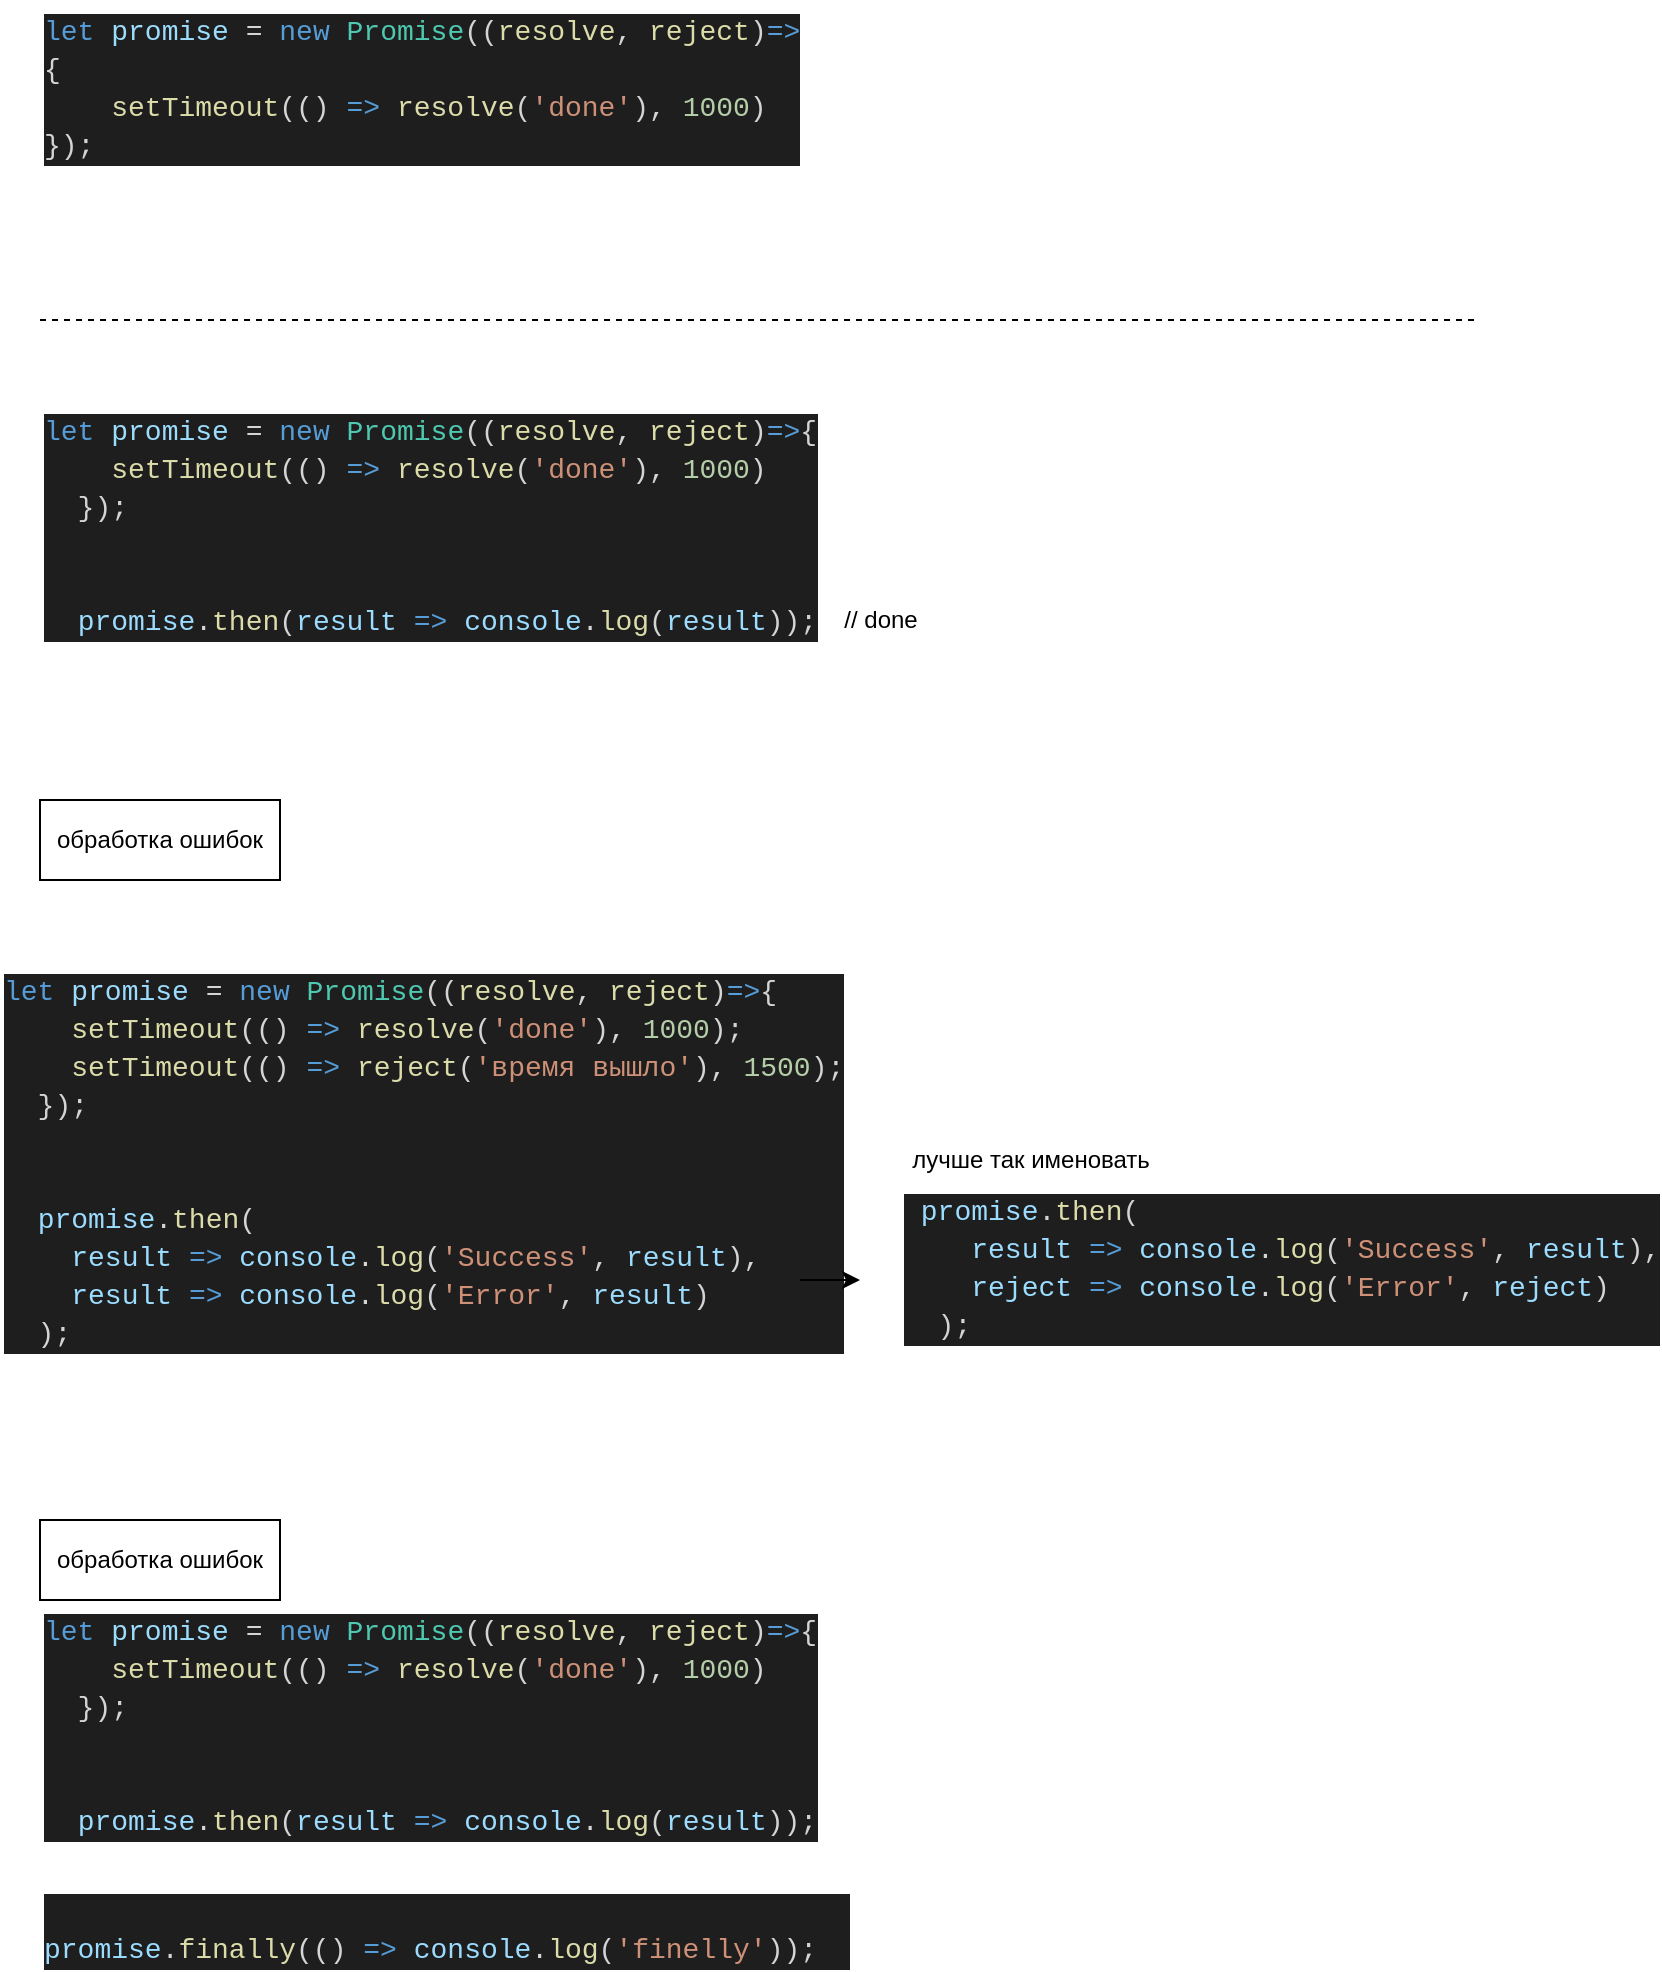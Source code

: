<mxfile version="13.7.3" type="device" pages="5"><diagram id="C0SLp1-Ot98nmbYjIeOZ" name="main"><mxGraphModel dx="1024" dy="592" grid="1" gridSize="10" guides="1" tooltips="1" connect="1" arrows="1" fold="1" page="1" pageScale="1" pageWidth="827" pageHeight="1169" math="0" shadow="0"><root><mxCell id="0"/><mxCell id="1" parent="0"/><mxCell id="5bwlnnrwv1BJXNdnut9Q-2" value="&lt;div style=&quot;color: rgb(212, 212, 212); background-color: rgb(30, 30, 30); font-family: consolas, &amp;quot;courier new&amp;quot;, monospace; font-weight: normal; font-size: 14px; line-height: 19px;&quot;&gt;&lt;div&gt;&lt;span style=&quot;color: #569cd6&quot;&gt;let&lt;/span&gt;&lt;span style=&quot;color: #d4d4d4&quot;&gt;&amp;nbsp;&lt;/span&gt;&lt;span style=&quot;color: #9cdcfe&quot;&gt;promise&lt;/span&gt;&lt;span style=&quot;color: #d4d4d4&quot;&gt;&amp;nbsp;=&amp;nbsp;&lt;/span&gt;&lt;span style=&quot;color: #569cd6&quot;&gt;new&lt;/span&gt;&lt;span style=&quot;color: #d4d4d4&quot;&gt;&amp;nbsp;&lt;/span&gt;&lt;span style=&quot;color: #4ec9b0&quot;&gt;Promise&lt;/span&gt;&lt;span style=&quot;color: #d4d4d4&quot;&gt;((&lt;/span&gt;&lt;span style=&quot;color: #dcdcaa&quot;&gt;resolve&lt;/span&gt;&lt;span style=&quot;color: #d4d4d4&quot;&gt;,&amp;nbsp;&lt;/span&gt;&lt;span style=&quot;color: #dcdcaa&quot;&gt;reject&lt;/span&gt;&lt;span style=&quot;color: #d4d4d4&quot;&gt;)&lt;/span&gt;&lt;span style=&quot;color: #569cd6&quot;&gt;=&amp;gt;&lt;/span&gt;&lt;span style=&quot;color: #d4d4d4&quot;&gt;{&lt;/span&gt;&lt;/div&gt;&lt;div&gt;&lt;span style=&quot;color: #d4d4d4&quot;&gt;&amp;nbsp;&amp;nbsp;&amp;nbsp;&amp;nbsp;&lt;/span&gt;&lt;span style=&quot;color: #dcdcaa&quot;&gt;setTimeout&lt;/span&gt;&lt;span style=&quot;color: #d4d4d4&quot;&gt;(()&amp;nbsp;&lt;/span&gt;&lt;span style=&quot;color: #569cd6&quot;&gt;=&amp;gt;&lt;/span&gt;&lt;span style=&quot;color: #d4d4d4&quot;&gt;&amp;nbsp;&lt;/span&gt;&lt;span style=&quot;color: #dcdcaa&quot;&gt;resolve&lt;/span&gt;&lt;span style=&quot;color: #d4d4d4&quot;&gt;(&lt;/span&gt;&lt;span style=&quot;color: #ce9178&quot;&gt;'done'&lt;/span&gt;&lt;span style=&quot;color: #d4d4d4&quot;&gt;),&amp;nbsp;&lt;/span&gt;&lt;span style=&quot;color: #b5cea8&quot;&gt;1000&lt;/span&gt;&lt;span style=&quot;color: #d4d4d4&quot;&gt;)&lt;/span&gt;&lt;/div&gt;&lt;div&gt;&lt;span style=&quot;color: #d4d4d4&quot;&gt;});&lt;/span&gt;&lt;/div&gt;&lt;/div&gt;" style="text;whiteSpace=wrap;html=1;" parent="1" vertex="1"><mxGeometry x="40" y="40" width="380" height="70" as="geometry"/></mxCell><mxCell id="5bwlnnrwv1BJXNdnut9Q-3" value="" style="endArrow=none;dashed=1;html=1;" parent="1" edge="1"><mxGeometry width="50" height="50" relative="1" as="geometry"><mxPoint x="40" y="200" as="sourcePoint"/><mxPoint x="760" y="200" as="targetPoint"/></mxGeometry></mxCell><mxCell id="5bwlnnrwv1BJXNdnut9Q-5" value="&lt;div style=&quot;color: rgb(212, 212, 212); background-color: rgb(30, 30, 30); font-family: consolas, &amp;quot;courier new&amp;quot;, monospace; font-weight: normal; font-size: 14px; line-height: 19px;&quot;&gt;&lt;div&gt;&lt;span style=&quot;color: #569cd6&quot;&gt;let&lt;/span&gt;&lt;span style=&quot;color: #d4d4d4&quot;&gt;&amp;nbsp;&lt;/span&gt;&lt;span style=&quot;color: #9cdcfe&quot;&gt;promise&lt;/span&gt;&lt;span style=&quot;color: #d4d4d4&quot;&gt;&amp;nbsp;=&amp;nbsp;&lt;/span&gt;&lt;span style=&quot;color: #569cd6&quot;&gt;new&lt;/span&gt;&lt;span style=&quot;color: #d4d4d4&quot;&gt;&amp;nbsp;&lt;/span&gt;&lt;span style=&quot;color: #4ec9b0&quot;&gt;Promise&lt;/span&gt;&lt;span style=&quot;color: #d4d4d4&quot;&gt;((&lt;/span&gt;&lt;span style=&quot;color: #dcdcaa&quot;&gt;resolve&lt;/span&gt;&lt;span style=&quot;color: #d4d4d4&quot;&gt;,&amp;nbsp;&lt;/span&gt;&lt;span style=&quot;color: #dcdcaa&quot;&gt;reject&lt;/span&gt;&lt;span style=&quot;color: #d4d4d4&quot;&gt;)&lt;/span&gt;&lt;span style=&quot;color: #569cd6&quot;&gt;=&amp;gt;&lt;/span&gt;&lt;span style=&quot;color: #d4d4d4&quot;&gt;{&lt;/span&gt;&lt;/div&gt;&lt;div&gt;&lt;span style=&quot;color: #d4d4d4&quot;&gt;&amp;nbsp;&amp;nbsp;&amp;nbsp;&amp;nbsp;&lt;/span&gt;&lt;span style=&quot;color: #dcdcaa&quot;&gt;setTimeout&lt;/span&gt;&lt;span style=&quot;color: #d4d4d4&quot;&gt;(()&amp;nbsp;&lt;/span&gt;&lt;span style=&quot;color: #569cd6&quot;&gt;=&amp;gt;&lt;/span&gt;&lt;span style=&quot;color: #d4d4d4&quot;&gt;&amp;nbsp;&lt;/span&gt;&lt;span style=&quot;color: #dcdcaa&quot;&gt;resolve&lt;/span&gt;&lt;span style=&quot;color: #d4d4d4&quot;&gt;(&lt;/span&gt;&lt;span style=&quot;color: #ce9178&quot;&gt;'done'&lt;/span&gt;&lt;span style=&quot;color: #d4d4d4&quot;&gt;),&amp;nbsp;&lt;/span&gt;&lt;span style=&quot;color: #b5cea8&quot;&gt;1000&lt;/span&gt;&lt;span style=&quot;color: #d4d4d4&quot;&gt;)&lt;/span&gt;&lt;/div&gt;&lt;div&gt;&lt;span style=&quot;color: #d4d4d4&quot;&gt;&amp;nbsp;&amp;nbsp;});&lt;/span&gt;&lt;/div&gt;&lt;div&gt;&lt;span style=&quot;color: #d4d4d4&quot;&gt;&amp;nbsp;&amp;nbsp;&lt;/span&gt;&lt;/div&gt;&lt;br&gt;&lt;div&gt;&lt;span style=&quot;color: #d4d4d4&quot;&gt;&amp;nbsp;&amp;nbsp;&lt;/span&gt;&lt;span style=&quot;color: #9cdcfe&quot;&gt;promise&lt;/span&gt;&lt;span style=&quot;color: #d4d4d4&quot;&gt;.&lt;/span&gt;&lt;span style=&quot;color: #dcdcaa&quot;&gt;then&lt;/span&gt;&lt;span style=&quot;color: #d4d4d4&quot;&gt;(&lt;/span&gt;&lt;span style=&quot;color: #9cdcfe&quot;&gt;result&lt;/span&gt;&lt;span style=&quot;color: #d4d4d4&quot;&gt;&amp;nbsp;&lt;/span&gt;&lt;span style=&quot;color: #569cd6&quot;&gt;=&amp;gt;&lt;/span&gt;&lt;span style=&quot;color: #d4d4d4&quot;&gt;&amp;nbsp;&lt;/span&gt;&lt;span style=&quot;color: #9cdcfe&quot;&gt;console&lt;/span&gt;&lt;span style=&quot;color: #d4d4d4&quot;&gt;.&lt;/span&gt;&lt;span style=&quot;color: #dcdcaa&quot;&gt;log&lt;/span&gt;&lt;span style=&quot;color: #d4d4d4&quot;&gt;(&lt;/span&gt;&lt;span style=&quot;color: #9cdcfe&quot;&gt;result&lt;/span&gt;&lt;span style=&quot;color: #d4d4d4&quot;&gt;));&lt;/span&gt;&lt;/div&gt;&lt;/div&gt;" style="text;whiteSpace=wrap;html=1;" parent="1" vertex="1"><mxGeometry x="40" y="240" width="380" height="130" as="geometry"/></mxCell><mxCell id="5bwlnnrwv1BJXNdnut9Q-6" value="// done" style="text;html=1;align=center;verticalAlign=middle;resizable=0;points=[];autosize=1;" parent="1" vertex="1"><mxGeometry x="435" y="340" width="50" height="20" as="geometry"/></mxCell><mxCell id="5bwlnnrwv1BJXNdnut9Q-7" value="обработка ошибок" style="rounded=0;whiteSpace=wrap;html=1;" parent="1" vertex="1"><mxGeometry x="40" y="440" width="120" height="40" as="geometry"/></mxCell><mxCell id="5bwlnnrwv1BJXNdnut9Q-8" value="&lt;div style=&quot;color: rgb(212, 212, 212); background-color: rgb(30, 30, 30); font-family: consolas, &amp;quot;courier new&amp;quot;, monospace; font-weight: normal; font-size: 14px; line-height: 19px;&quot;&gt;&lt;div&gt;&lt;span style=&quot;color: #569cd6&quot;&gt;let&lt;/span&gt;&lt;span style=&quot;color: #d4d4d4&quot;&gt;&amp;nbsp;&lt;/span&gt;&lt;span style=&quot;color: #9cdcfe&quot;&gt;promise&lt;/span&gt;&lt;span style=&quot;color: #d4d4d4&quot;&gt;&amp;nbsp;=&amp;nbsp;&lt;/span&gt;&lt;span style=&quot;color: #569cd6&quot;&gt;new&lt;/span&gt;&lt;span style=&quot;color: #d4d4d4&quot;&gt;&amp;nbsp;&lt;/span&gt;&lt;span style=&quot;color: #4ec9b0&quot;&gt;Promise&lt;/span&gt;&lt;span style=&quot;color: #d4d4d4&quot;&gt;((&lt;/span&gt;&lt;span style=&quot;color: #dcdcaa&quot;&gt;resolve&lt;/span&gt;&lt;span style=&quot;color: #d4d4d4&quot;&gt;,&amp;nbsp;&lt;/span&gt;&lt;span style=&quot;color: #dcdcaa&quot;&gt;reject&lt;/span&gt;&lt;span style=&quot;color: #d4d4d4&quot;&gt;)&lt;/span&gt;&lt;span style=&quot;color: #569cd6&quot;&gt;=&amp;gt;&lt;/span&gt;&lt;span style=&quot;color: #d4d4d4&quot;&gt;{&lt;/span&gt;&lt;/div&gt;&lt;div&gt;&lt;span style=&quot;color: #d4d4d4&quot;&gt;&amp;nbsp;&amp;nbsp;&amp;nbsp;&amp;nbsp;&lt;/span&gt;&lt;span style=&quot;color: #dcdcaa&quot;&gt;setTimeout&lt;/span&gt;&lt;span style=&quot;color: #d4d4d4&quot;&gt;(()&amp;nbsp;&lt;/span&gt;&lt;span style=&quot;color: #569cd6&quot;&gt;=&amp;gt;&lt;/span&gt;&lt;span style=&quot;color: #d4d4d4&quot;&gt;&amp;nbsp;&lt;/span&gt;&lt;span style=&quot;color: #dcdcaa&quot;&gt;resolve&lt;/span&gt;&lt;span style=&quot;color: #d4d4d4&quot;&gt;(&lt;/span&gt;&lt;span style=&quot;color: #ce9178&quot;&gt;'done'&lt;/span&gt;&lt;span style=&quot;color: #d4d4d4&quot;&gt;),&amp;nbsp;&lt;/span&gt;&lt;span style=&quot;color: #b5cea8&quot;&gt;1000&lt;/span&gt;&lt;span style=&quot;color: #d4d4d4&quot;&gt;);&lt;/span&gt;&lt;/div&gt;&lt;div&gt;&lt;span style=&quot;color: #d4d4d4&quot;&gt;&amp;nbsp;&amp;nbsp;&amp;nbsp;&amp;nbsp;&lt;/span&gt;&lt;span style=&quot;color: #dcdcaa&quot;&gt;setTimeout&lt;/span&gt;&lt;span style=&quot;color: #d4d4d4&quot;&gt;(()&amp;nbsp;&lt;/span&gt;&lt;span style=&quot;color: #569cd6&quot;&gt;=&amp;gt;&lt;/span&gt;&lt;span style=&quot;color: #d4d4d4&quot;&gt;&amp;nbsp;&lt;/span&gt;&lt;span style=&quot;color: #dcdcaa&quot;&gt;reject&lt;/span&gt;&lt;span style=&quot;color: #d4d4d4&quot;&gt;(&lt;/span&gt;&lt;span style=&quot;color: #ce9178&quot;&gt;'время&amp;nbsp;вышло'&lt;/span&gt;&lt;span style=&quot;color: #d4d4d4&quot;&gt;),&amp;nbsp;&lt;/span&gt;&lt;span style=&quot;color: #b5cea8&quot;&gt;1500&lt;/span&gt;&lt;span style=&quot;color: #d4d4d4&quot;&gt;);&lt;/span&gt;&lt;/div&gt;&lt;div&gt;&lt;span style=&quot;color: #d4d4d4&quot;&gt;&amp;nbsp;&amp;nbsp;});&lt;/span&gt;&lt;/div&gt;&lt;br&gt;&lt;br&gt;&lt;div&gt;&lt;span style=&quot;color: #d4d4d4&quot;&gt;&amp;nbsp;&amp;nbsp;&lt;/span&gt;&lt;span style=&quot;color: #9cdcfe&quot;&gt;promise&lt;/span&gt;&lt;span style=&quot;color: #d4d4d4&quot;&gt;.&lt;/span&gt;&lt;span style=&quot;color: #dcdcaa&quot;&gt;then&lt;/span&gt;&lt;span style=&quot;color: #d4d4d4&quot;&gt;(&lt;/span&gt;&lt;/div&gt;&lt;div&gt;&lt;span style=&quot;color: #d4d4d4&quot;&gt;&amp;nbsp;&amp;nbsp;&amp;nbsp;&amp;nbsp;&lt;/span&gt;&lt;span style=&quot;color: #9cdcfe&quot;&gt;result&lt;/span&gt;&lt;span style=&quot;color: #d4d4d4&quot;&gt;&amp;nbsp;&lt;/span&gt;&lt;span style=&quot;color: #569cd6&quot;&gt;=&amp;gt;&lt;/span&gt;&lt;span style=&quot;color: #d4d4d4&quot;&gt;&amp;nbsp;&lt;/span&gt;&lt;span style=&quot;color: #9cdcfe&quot;&gt;console&lt;/span&gt;&lt;span style=&quot;color: #d4d4d4&quot;&gt;.&lt;/span&gt;&lt;span style=&quot;color: #dcdcaa&quot;&gt;log&lt;/span&gt;&lt;span style=&quot;color: #d4d4d4&quot;&gt;(&lt;/span&gt;&lt;span style=&quot;color: #ce9178&quot;&gt;'Success'&lt;/span&gt;&lt;span style=&quot;color: #d4d4d4&quot;&gt;,&amp;nbsp;&lt;/span&gt;&lt;span style=&quot;color: #9cdcfe&quot;&gt;result&lt;/span&gt;&lt;span style=&quot;color: #d4d4d4&quot;&gt;),&lt;/span&gt;&lt;/div&gt;&lt;div&gt;&lt;span style=&quot;color: #d4d4d4&quot;&gt;&amp;nbsp;&amp;nbsp;&amp;nbsp;&amp;nbsp;&lt;/span&gt;&lt;span style=&quot;color: #9cdcfe&quot;&gt;result&lt;/span&gt;&lt;span style=&quot;color: #d4d4d4&quot;&gt;&amp;nbsp;&lt;/span&gt;&lt;span style=&quot;color: #569cd6&quot;&gt;=&amp;gt;&lt;/span&gt;&lt;span style=&quot;color: #d4d4d4&quot;&gt;&amp;nbsp;&lt;/span&gt;&lt;span style=&quot;color: #9cdcfe&quot;&gt;console&lt;/span&gt;&lt;span style=&quot;color: #d4d4d4&quot;&gt;.&lt;/span&gt;&lt;span style=&quot;color: #dcdcaa&quot;&gt;log&lt;/span&gt;&lt;span style=&quot;color: #d4d4d4&quot;&gt;(&lt;/span&gt;&lt;span style=&quot;color: #ce9178&quot;&gt;'Error'&lt;/span&gt;&lt;span style=&quot;color: #d4d4d4&quot;&gt;,&amp;nbsp;&lt;/span&gt;&lt;span style=&quot;color: #9cdcfe&quot;&gt;result&lt;/span&gt;&lt;span style=&quot;color: #d4d4d4&quot;&gt;)&lt;/span&gt;&lt;/div&gt;&lt;div&gt;&lt;span style=&quot;color: #d4d4d4&quot;&gt;&amp;nbsp;&amp;nbsp;);&lt;/span&gt;&lt;/div&gt;&lt;/div&gt;" style="text;whiteSpace=wrap;html=1;" parent="1" vertex="1"><mxGeometry x="20" y="520" width="390" height="200" as="geometry"/></mxCell><mxCell id="5bwlnnrwv1BJXNdnut9Q-9" value="&lt;div style=&quot;color: rgb(212, 212, 212); background-color: rgb(30, 30, 30); font-family: consolas, &amp;quot;courier new&amp;quot;, monospace; font-weight: normal; font-size: 14px; line-height: 19px;&quot;&gt;&lt;div&gt;&lt;span style=&quot;color: #d4d4d4&quot;&gt;&amp;nbsp;&lt;/span&gt;&lt;span style=&quot;color: #9cdcfe&quot;&gt;promise&lt;/span&gt;&lt;span style=&quot;color: #d4d4d4&quot;&gt;.&lt;/span&gt;&lt;span style=&quot;color: #dcdcaa&quot;&gt;then&lt;/span&gt;&lt;span style=&quot;color: #d4d4d4&quot;&gt;(&lt;/span&gt;&lt;/div&gt;&lt;div&gt;&lt;span style=&quot;color: #d4d4d4&quot;&gt;&amp;nbsp;&amp;nbsp;&amp;nbsp;&amp;nbsp;&lt;/span&gt;&lt;span style=&quot;color: #9cdcfe&quot;&gt;result&lt;/span&gt;&lt;span style=&quot;color: #d4d4d4&quot;&gt;&amp;nbsp;&lt;/span&gt;&lt;span style=&quot;color: #569cd6&quot;&gt;=&amp;gt;&lt;/span&gt;&lt;span style=&quot;color: #d4d4d4&quot;&gt;&amp;nbsp;&lt;/span&gt;&lt;span style=&quot;color: #9cdcfe&quot;&gt;console&lt;/span&gt;&lt;span style=&quot;color: #d4d4d4&quot;&gt;.&lt;/span&gt;&lt;span style=&quot;color: #dcdcaa&quot;&gt;log&lt;/span&gt;&lt;span style=&quot;color: #d4d4d4&quot;&gt;(&lt;/span&gt;&lt;span style=&quot;color: #ce9178&quot;&gt;'Success'&lt;/span&gt;&lt;span style=&quot;color: #d4d4d4&quot;&gt;,&amp;nbsp;&lt;/span&gt;&lt;span style=&quot;color: #9cdcfe&quot;&gt;result&lt;/span&gt;&lt;span style=&quot;color: #d4d4d4&quot;&gt;),&lt;/span&gt;&lt;/div&gt;&lt;div&gt;&lt;span style=&quot;color: #d4d4d4&quot;&gt;&amp;nbsp;&amp;nbsp;&amp;nbsp;&amp;nbsp;&lt;/span&gt;&lt;span style=&quot;color: #9cdcfe&quot;&gt;reject&lt;/span&gt;&lt;span style=&quot;color: #d4d4d4&quot;&gt;&amp;nbsp;&lt;/span&gt;&lt;span style=&quot;color: #569cd6&quot;&gt;=&amp;gt;&lt;/span&gt;&lt;span style=&quot;color: #d4d4d4&quot;&gt;&amp;nbsp;&lt;/span&gt;&lt;span style=&quot;color: #9cdcfe&quot;&gt;console&lt;/span&gt;&lt;span style=&quot;color: #d4d4d4&quot;&gt;.&lt;/span&gt;&lt;span style=&quot;color: #dcdcaa&quot;&gt;log&lt;/span&gt;&lt;span style=&quot;color: #d4d4d4&quot;&gt;(&lt;/span&gt;&lt;span style=&quot;color: #ce9178&quot;&gt;'Error'&lt;/span&gt;&lt;span style=&quot;color: #d4d4d4&quot;&gt;,&amp;nbsp;&lt;/span&gt;&lt;span style=&quot;color: #9cdcfe&quot;&gt;reject&lt;/span&gt;&lt;span style=&quot;color: #d4d4d4&quot;&gt;)&lt;/span&gt;&lt;/div&gt;&lt;div&gt;&lt;span style=&quot;color: #d4d4d4&quot;&gt;&amp;nbsp;&amp;nbsp;);&lt;/span&gt;&lt;/div&gt;&lt;/div&gt;" style="text;whiteSpace=wrap;html=1;" parent="1" vertex="1"><mxGeometry x="470" y="630" width="350" height="90" as="geometry"/></mxCell><mxCell id="5bwlnnrwv1BJXNdnut9Q-11" value="" style="endArrow=classic;html=1;" parent="1" edge="1"><mxGeometry width="50" height="50" relative="1" as="geometry"><mxPoint x="420" y="680" as="sourcePoint"/><mxPoint x="450" y="680" as="targetPoint"/></mxGeometry></mxCell><mxCell id="5bwlnnrwv1BJXNdnut9Q-12" value="лучше так именовать" style="text;html=1;align=center;verticalAlign=middle;resizable=0;points=[];autosize=1;" parent="1" vertex="1"><mxGeometry x="470" y="610" width="130" height="20" as="geometry"/></mxCell><mxCell id="JOddX9a9vBAXTR4F3XFS-1" value="&lt;div style=&quot;color: rgb(212 , 212 , 212) ; background-color: rgb(30 , 30 , 30) ; font-family: &amp;#34;consolas&amp;#34; , &amp;#34;courier new&amp;#34; , monospace ; font-weight: normal ; font-size: 14px ; line-height: 19px&quot;&gt;&lt;div&gt;&lt;span style=&quot;color: rgb(156 , 220 , 254)&quot;&gt;&amp;nbsp; promise&lt;/span&gt;&lt;span style=&quot;color: #d4d4d4&quot;&gt;.&lt;/span&gt;&lt;span style=&quot;color: #dcdcaa&quot;&gt;finally&lt;/span&gt;&lt;span style=&quot;color: #d4d4d4&quot;&gt;(()&amp;nbsp;&lt;/span&gt;&lt;span style=&quot;color: #569cd6&quot;&gt;=&amp;gt;&lt;/span&gt;&lt;span style=&quot;color: #d4d4d4&quot;&gt;&amp;nbsp;&lt;/span&gt;&lt;span style=&quot;color: #9cdcfe&quot;&gt;console&lt;/span&gt;&lt;span style=&quot;color: #d4d4d4&quot;&gt;.&lt;/span&gt;&lt;span style=&quot;color: #dcdcaa&quot;&gt;log&lt;/span&gt;&lt;span style=&quot;color: #d4d4d4&quot;&gt;(&lt;/span&gt;&lt;span style=&quot;color: #ce9178&quot;&gt;'finelly'&lt;/span&gt;&lt;span style=&quot;color: #d4d4d4&quot;&gt;));&amp;nbsp;&amp;nbsp;&lt;/span&gt;&lt;/div&gt;&lt;/div&gt;" style="text;whiteSpace=wrap;html=1;" parent="1" vertex="1"><mxGeometry x="40" y="980" width="390" height="30" as="geometry"/></mxCell><mxCell id="JOddX9a9vBAXTR4F3XFS-2" value="обработка ошибок" style="rounded=0;whiteSpace=wrap;html=1;" parent="1" vertex="1"><mxGeometry x="40" y="800" width="120" height="40" as="geometry"/></mxCell><mxCell id="JOddX9a9vBAXTR4F3XFS-3" value="&lt;div style=&quot;color: rgb(212, 212, 212); background-color: rgb(30, 30, 30); font-family: consolas, &amp;quot;courier new&amp;quot;, monospace; font-weight: normal; font-size: 14px; line-height: 19px;&quot;&gt;&lt;div&gt;&lt;span style=&quot;color: #569cd6&quot;&gt;let&lt;/span&gt;&lt;span style=&quot;color: #d4d4d4&quot;&gt;&amp;nbsp;&lt;/span&gt;&lt;span style=&quot;color: #9cdcfe&quot;&gt;promise&lt;/span&gt;&lt;span style=&quot;color: #d4d4d4&quot;&gt;&amp;nbsp;=&amp;nbsp;&lt;/span&gt;&lt;span style=&quot;color: #569cd6&quot;&gt;new&lt;/span&gt;&lt;span style=&quot;color: #d4d4d4&quot;&gt;&amp;nbsp;&lt;/span&gt;&lt;span style=&quot;color: #4ec9b0&quot;&gt;Promise&lt;/span&gt;&lt;span style=&quot;color: #d4d4d4&quot;&gt;((&lt;/span&gt;&lt;span style=&quot;color: #dcdcaa&quot;&gt;resolve&lt;/span&gt;&lt;span style=&quot;color: #d4d4d4&quot;&gt;,&amp;nbsp;&lt;/span&gt;&lt;span style=&quot;color: #dcdcaa&quot;&gt;reject&lt;/span&gt;&lt;span style=&quot;color: #d4d4d4&quot;&gt;)&lt;/span&gt;&lt;span style=&quot;color: #569cd6&quot;&gt;=&amp;gt;&lt;/span&gt;&lt;span style=&quot;color: #d4d4d4&quot;&gt;{&lt;/span&gt;&lt;/div&gt;&lt;div&gt;&lt;span style=&quot;color: #d4d4d4&quot;&gt;&amp;nbsp;&amp;nbsp;&amp;nbsp;&amp;nbsp;&lt;/span&gt;&lt;span style=&quot;color: #dcdcaa&quot;&gt;setTimeout&lt;/span&gt;&lt;span style=&quot;color: #d4d4d4&quot;&gt;(()&amp;nbsp;&lt;/span&gt;&lt;span style=&quot;color: #569cd6&quot;&gt;=&amp;gt;&lt;/span&gt;&lt;span style=&quot;color: #d4d4d4&quot;&gt;&amp;nbsp;&lt;/span&gt;&lt;span style=&quot;color: #dcdcaa&quot;&gt;resolve&lt;/span&gt;&lt;span style=&quot;color: #d4d4d4&quot;&gt;(&lt;/span&gt;&lt;span style=&quot;color: #ce9178&quot;&gt;'done'&lt;/span&gt;&lt;span style=&quot;color: #d4d4d4&quot;&gt;),&amp;nbsp;&lt;/span&gt;&lt;span style=&quot;color: #b5cea8&quot;&gt;1000&lt;/span&gt;&lt;span style=&quot;color: #d4d4d4&quot;&gt;)&lt;/span&gt;&lt;/div&gt;&lt;div&gt;&lt;span style=&quot;color: #d4d4d4&quot;&gt;&amp;nbsp;&amp;nbsp;});&lt;/span&gt;&lt;/div&gt;&lt;div&gt;&lt;span style=&quot;color: #d4d4d4&quot;&gt;&amp;nbsp;&amp;nbsp;&lt;/span&gt;&lt;/div&gt;&lt;br&gt;&lt;div&gt;&lt;span style=&quot;color: #d4d4d4&quot;&gt;&amp;nbsp;&amp;nbsp;&lt;/span&gt;&lt;span style=&quot;color: #9cdcfe&quot;&gt;promise&lt;/span&gt;&lt;span style=&quot;color: #d4d4d4&quot;&gt;.&lt;/span&gt;&lt;span style=&quot;color: #dcdcaa&quot;&gt;then&lt;/span&gt;&lt;span style=&quot;color: #d4d4d4&quot;&gt;(&lt;/span&gt;&lt;span style=&quot;color: #9cdcfe&quot;&gt;result&lt;/span&gt;&lt;span style=&quot;color: #d4d4d4&quot;&gt;&amp;nbsp;&lt;/span&gt;&lt;span style=&quot;color: #569cd6&quot;&gt;=&amp;gt;&lt;/span&gt;&lt;span style=&quot;color: #d4d4d4&quot;&gt;&amp;nbsp;&lt;/span&gt;&lt;span style=&quot;color: #9cdcfe&quot;&gt;console&lt;/span&gt;&lt;span style=&quot;color: #d4d4d4&quot;&gt;.&lt;/span&gt;&lt;span style=&quot;color: #dcdcaa&quot;&gt;log&lt;/span&gt;&lt;span style=&quot;color: #d4d4d4&quot;&gt;(&lt;/span&gt;&lt;span style=&quot;color: #9cdcfe&quot;&gt;result&lt;/span&gt;&lt;span style=&quot;color: #d4d4d4&quot;&gt;));&lt;/span&gt;&lt;/div&gt;&lt;/div&gt;" style="text;whiteSpace=wrap;html=1;" parent="1" vertex="1"><mxGeometry x="40" y="840" width="380" height="130" as="geometry"/></mxCell></root></mxGraphModel></diagram><diagram id="fDgPBdAjKIBQynNiQEQW" name="Промисификация"><mxGraphModel dx="1024" dy="592" grid="1" gridSize="10" guides="1" tooltips="1" connect="1" arrows="1" fold="1" page="1" pageScale="1" pageWidth="827" pageHeight="1169" math="0" shadow="0"><root><mxCell id="uArOjakZ6sUZRnImUQFb-0"/><mxCell id="uArOjakZ6sUZRnImUQFb-1" parent="uArOjakZ6sUZRnImUQFb-0"/><mxCell id="uArOjakZ6sUZRnImUQFb-2" value="&lt;span class=&quot;token keyword&quot; style=&quot;color: rgb(0 , 119 , 170) ; font-family: &amp;#34;consolas&amp;#34; , &amp;#34;lucida console&amp;#34; , &amp;#34;menlo&amp;#34; , &amp;#34;monaco&amp;#34; , monospace ; font-size: 16px ; font-style: normal ; font-weight: 400 ; letter-spacing: normal ; text-align: left ; text-indent: 0px ; text-transform: none ; word-spacing: 0px ; background-color: rgb(245 , 242 , 240)&quot;&gt;function&lt;/span&gt;&lt;span style=&quot;color: rgb(51 , 51 , 51) ; font-family: &amp;#34;consolas&amp;#34; , &amp;#34;lucida console&amp;#34; , &amp;#34;menlo&amp;#34; , &amp;#34;monaco&amp;#34; , monospace ; font-size: 16px ; font-style: normal ; font-weight: 400 ; letter-spacing: normal ; text-align: left ; text-indent: 0px ; text-transform: none ; word-spacing: 0px ; background-color: rgb(245 , 242 , 240) ; display: inline ; float: none&quot;&gt; &lt;/span&gt;&lt;span class=&quot;token function&quot; style=&quot;color: rgb(51 , 51 , 51) ; font-family: &amp;#34;consolas&amp;#34; , &amp;#34;lucida console&amp;#34; , &amp;#34;menlo&amp;#34; , &amp;#34;monaco&amp;#34; , monospace ; font-size: 16px ; font-style: normal ; font-weight: 400 ; letter-spacing: normal ; text-align: left ; text-indent: 0px ; text-transform: none ; word-spacing: 0px ; background-color: rgb(245 , 242 , 240)&quot;&gt;httpGet&lt;/span&gt;&lt;span class=&quot;token punctuation&quot; style=&quot;color: rgb(153 , 153 , 153) ; font-family: &amp;#34;consolas&amp;#34; , &amp;#34;lucida console&amp;#34; , &amp;#34;menlo&amp;#34; , &amp;#34;monaco&amp;#34; , monospace ; font-size: 16px ; font-style: normal ; font-weight: 400 ; letter-spacing: normal ; text-align: left ; text-indent: 0px ; text-transform: none ; word-spacing: 0px ; background-color: rgb(245 , 242 , 240)&quot;&gt;(&lt;/span&gt;&lt;span class=&quot;token parameter&quot; style=&quot;color: rgb(51 , 51 , 51) ; font-family: &amp;#34;consolas&amp;#34; , &amp;#34;lucida console&amp;#34; , &amp;#34;menlo&amp;#34; , &amp;#34;monaco&amp;#34; , monospace ; font-size: 16px ; font-style: normal ; font-weight: 400 ; letter-spacing: normal ; text-align: left ; text-indent: 0px ; text-transform: none ; word-spacing: 0px ; background-color: rgb(245 , 242 , 240)&quot;&gt;url&lt;/span&gt;&lt;span class=&quot;token punctuation&quot; style=&quot;color: rgb(153 , 153 , 153) ; font-family: &amp;#34;consolas&amp;#34; , &amp;#34;lucida console&amp;#34; , &amp;#34;menlo&amp;#34; , &amp;#34;monaco&amp;#34; , monospace ; font-size: 16px ; font-style: normal ; font-weight: 400 ; letter-spacing: normal ; text-align: left ; text-indent: 0px ; text-transform: none ; word-spacing: 0px ; background-color: rgb(245 , 242 , 240)&quot;&gt;)&lt;/span&gt;&lt;span style=&quot;color: rgb(51 , 51 , 51) ; font-family: &amp;#34;consolas&amp;#34; , &amp;#34;lucida console&amp;#34; , &amp;#34;menlo&amp;#34; , &amp;#34;monaco&amp;#34; , monospace ; font-size: 16px ; font-style: normal ; font-weight: 400 ; letter-spacing: normal ; text-align: left ; text-indent: 0px ; text-transform: none ; word-spacing: 0px ; background-color: rgb(245 , 242 , 240) ; display: inline ; float: none&quot;&gt; &lt;/span&gt;&lt;span class=&quot;token punctuation&quot; style=&quot;color: rgb(153 , 153 , 153) ; font-family: &amp;#34;consolas&amp;#34; , &amp;#34;lucida console&amp;#34; , &amp;#34;menlo&amp;#34; , &amp;#34;monaco&amp;#34; , monospace ; font-size: 16px ; font-style: normal ; font-weight: 400 ; letter-spacing: normal ; text-align: left ; text-indent: 0px ; text-transform: none ; word-spacing: 0px ; background-color: rgb(245 , 242 , 240)&quot;&gt;{&lt;/span&gt;&lt;span style=&quot;color: rgb(51 , 51 , 51) ; font-family: &amp;#34;consolas&amp;#34; , &amp;#34;lucida console&amp;#34; , &amp;#34;menlo&amp;#34; , &amp;#34;monaco&amp;#34; , monospace ; font-size: 16px ; font-style: normal ; font-weight: 400 ; letter-spacing: normal ; text-align: left ; text-indent: 0px ; text-transform: none ; word-spacing: 0px ; background-color: rgb(245 , 242 , 240) ; display: inline ; float: none&quot;&gt;&lt;br&gt;&lt;br&gt;  &lt;/span&gt;&lt;span class=&quot;token keyword&quot; style=&quot;color: rgb(0 , 119 , 170) ; font-family: &amp;#34;consolas&amp;#34; , &amp;#34;lucida console&amp;#34; , &amp;#34;menlo&amp;#34; , &amp;#34;monaco&amp;#34; , monospace ; font-size: 16px ; font-style: normal ; font-weight: 400 ; letter-spacing: normal ; text-align: left ; text-indent: 0px ; text-transform: none ; word-spacing: 0px ; background-color: rgb(245 , 242 , 240)&quot;&gt;&amp;nbsp; &amp;nbsp;return&lt;/span&gt;&lt;span style=&quot;color: rgb(51 , 51 , 51) ; font-family: &amp;#34;consolas&amp;#34; , &amp;#34;lucida console&amp;#34; , &amp;#34;menlo&amp;#34; , &amp;#34;monaco&amp;#34; , monospace ; font-size: 16px ; font-style: normal ; font-weight: 400 ; letter-spacing: normal ; text-align: left ; text-indent: 0px ; text-transform: none ; word-spacing: 0px ; background-color: rgb(245 , 242 , 240) ; display: inline ; float: none&quot;&gt; &lt;/span&gt;&lt;span class=&quot;token keyword&quot; style=&quot;color: rgb(0 , 119 , 170) ; font-family: &amp;#34;consolas&amp;#34; , &amp;#34;lucida console&amp;#34; , &amp;#34;menlo&amp;#34; , &amp;#34;monaco&amp;#34; , monospace ; font-size: 16px ; font-style: normal ; font-weight: 400 ; letter-spacing: normal ; text-align: left ; text-indent: 0px ; text-transform: none ; word-spacing: 0px ; background-color: rgb(245 , 242 , 240)&quot;&gt;new&lt;/span&gt;&lt;span style=&quot;color: rgb(51 , 51 , 51) ; font-family: &amp;#34;consolas&amp;#34; , &amp;#34;lucida console&amp;#34; , &amp;#34;menlo&amp;#34; , &amp;#34;monaco&amp;#34; , monospace ; font-size: 16px ; font-style: normal ; font-weight: 400 ; letter-spacing: normal ; text-align: left ; text-indent: 0px ; text-transform: none ; word-spacing: 0px ; background-color: rgb(245 , 242 , 240) ; display: inline ; float: none&quot;&gt; &lt;/span&gt;&lt;span class=&quot;token class-name&quot; style=&quot;color: rgb(51 , 51 , 51) ; font-family: &amp;#34;consolas&amp;#34; , &amp;#34;lucida console&amp;#34; , &amp;#34;menlo&amp;#34; , &amp;#34;monaco&amp;#34; , monospace ; font-size: 16px ; font-style: normal ; font-weight: 400 ; letter-spacing: normal ; text-align: left ; text-indent: 0px ; text-transform: none ; word-spacing: 0px ; background-color: rgb(245 , 242 , 240)&quot;&gt;Promise&lt;/span&gt;&lt;span class=&quot;token punctuation&quot; style=&quot;color: rgb(153 , 153 , 153) ; font-family: &amp;#34;consolas&amp;#34; , &amp;#34;lucida console&amp;#34; , &amp;#34;menlo&amp;#34; , &amp;#34;monaco&amp;#34; , monospace ; font-size: 16px ; font-style: normal ; font-weight: 400 ; letter-spacing: normal ; text-align: left ; text-indent: 0px ; text-transform: none ; word-spacing: 0px ; background-color: rgb(245 , 242 , 240)&quot;&gt;(&lt;/span&gt;&lt;span class=&quot;token keyword&quot; style=&quot;color: rgb(0 , 119 , 170) ; font-family: &amp;#34;consolas&amp;#34; , &amp;#34;lucida console&amp;#34; , &amp;#34;menlo&amp;#34; , &amp;#34;monaco&amp;#34; , monospace ; font-size: 16px ; font-style: normal ; font-weight: 400 ; letter-spacing: normal ; text-align: left ; text-indent: 0px ; text-transform: none ; word-spacing: 0px ; background-color: rgb(245 , 242 , 240)&quot;&gt;function&lt;/span&gt;&lt;span class=&quot;token punctuation&quot; style=&quot;color: rgb(153 , 153 , 153) ; font-family: &amp;#34;consolas&amp;#34; , &amp;#34;lucida console&amp;#34; , &amp;#34;menlo&amp;#34; , &amp;#34;monaco&amp;#34; , monospace ; font-size: 16px ; font-style: normal ; font-weight: 400 ; letter-spacing: normal ; text-align: left ; text-indent: 0px ; text-transform: none ; word-spacing: 0px ; background-color: rgb(245 , 242 , 240)&quot;&gt;(&lt;/span&gt;&lt;span class=&quot;token parameter&quot; style=&quot;color: rgb(51 , 51 , 51) ; font-family: &amp;#34;consolas&amp;#34; , &amp;#34;lucida console&amp;#34; , &amp;#34;menlo&amp;#34; , &amp;#34;monaco&amp;#34; , monospace ; font-size: 16px ; font-style: normal ; font-weight: 400 ; letter-spacing: normal ; text-align: left ; text-indent: 0px ; text-transform: none ; word-spacing: 0px ; background-color: rgb(245 , 242 , 240)&quot;&gt;resolve&lt;span class=&quot;token punctuation&quot; style=&quot;color: rgb(153 , 153 , 153)&quot;&gt;,&lt;/span&gt; reject&lt;/span&gt;&lt;span class=&quot;token punctuation&quot; style=&quot;color: rgb(153 , 153 , 153) ; font-family: &amp;#34;consolas&amp;#34; , &amp;#34;lucida console&amp;#34; , &amp;#34;menlo&amp;#34; , &amp;#34;monaco&amp;#34; , monospace ; font-size: 16px ; font-style: normal ; font-weight: 400 ; letter-spacing: normal ; text-align: left ; text-indent: 0px ; text-transform: none ; word-spacing: 0px ; background-color: rgb(245 , 242 , 240)&quot;&gt;)&lt;/span&gt;&lt;span style=&quot;color: rgb(51 , 51 , 51) ; font-family: &amp;#34;consolas&amp;#34; , &amp;#34;lucida console&amp;#34; , &amp;#34;menlo&amp;#34; , &amp;#34;monaco&amp;#34; , monospace ; font-size: 16px ; font-style: normal ; font-weight: 400 ; letter-spacing: normal ; text-align: left ; text-indent: 0px ; text-transform: none ; word-spacing: 0px ; background-color: rgb(245 , 242 , 240) ; display: inline ; float: none&quot;&gt; &lt;/span&gt;&lt;span class=&quot;token punctuation&quot; style=&quot;color: rgb(153 , 153 , 153) ; font-family: &amp;#34;consolas&amp;#34; , &amp;#34;lucida console&amp;#34; , &amp;#34;menlo&amp;#34; , &amp;#34;monaco&amp;#34; , monospace ; font-size: 16px ; font-style: normal ; font-weight: 400 ; letter-spacing: normal ; text-align: left ; text-indent: 0px ; text-transform: none ; word-spacing: 0px ; background-color: rgb(245 , 242 , 240)&quot;&gt;{&lt;/span&gt;&lt;span style=&quot;color: rgb(51 , 51 , 51) ; font-family: &amp;#34;consolas&amp;#34; , &amp;#34;lucida console&amp;#34; , &amp;#34;menlo&amp;#34; , &amp;#34;monaco&amp;#34; , monospace ; font-size: 16px ; font-style: normal ; font-weight: 400 ; letter-spacing: normal ; text-align: left ; text-indent: 0px ; text-transform: none ; word-spacing: 0px ; background-color: rgb(245 , 242 , 240) ; display: inline ; float: none&quot;&gt;&lt;br&gt;&lt;br&gt;    &lt;/span&gt;&lt;span class=&quot;token keyword&quot; style=&quot;color: rgb(0 , 119 , 170) ; font-family: &amp;#34;consolas&amp;#34; , &amp;#34;lucida console&amp;#34; , &amp;#34;menlo&amp;#34; , &amp;#34;monaco&amp;#34; , monospace ; font-size: 16px ; font-style: normal ; font-weight: 400 ; letter-spacing: normal ; text-align: left ; text-indent: 0px ; text-transform: none ; word-spacing: 0px ; background-color: rgb(245 , 242 , 240)&quot;&gt;&amp;nbsp; &amp;nbsp; var&lt;/span&gt;&lt;span style=&quot;color: rgb(51 , 51 , 51) ; font-family: &amp;#34;consolas&amp;#34; , &amp;#34;lucida console&amp;#34; , &amp;#34;menlo&amp;#34; , &amp;#34;monaco&amp;#34; , monospace ; font-size: 16px ; font-style: normal ; font-weight: 400 ; letter-spacing: normal ; text-align: left ; text-indent: 0px ; text-transform: none ; word-spacing: 0px ; background-color: rgb(245 , 242 , 240) ; display: inline ; float: none&quot;&gt; xhr &lt;/span&gt;&lt;span class=&quot;token operator&quot; style=&quot;color: rgb(166 , 127 , 89) ; font-family: &amp;#34;consolas&amp;#34; , &amp;#34;lucida console&amp;#34; , &amp;#34;menlo&amp;#34; , &amp;#34;monaco&amp;#34; , monospace ; font-size: 16px ; font-style: normal ; font-weight: 400 ; letter-spacing: normal ; text-align: left ; text-indent: 0px ; text-transform: none ; word-spacing: 0px ; background-color: rgb(245 , 242 , 240)&quot;&gt;=&lt;/span&gt;&lt;span style=&quot;color: rgb(51 , 51 , 51) ; font-family: &amp;#34;consolas&amp;#34; , &amp;#34;lucida console&amp;#34; , &amp;#34;menlo&amp;#34; , &amp;#34;monaco&amp;#34; , monospace ; font-size: 16px ; font-style: normal ; font-weight: 400 ; letter-spacing: normal ; text-align: left ; text-indent: 0px ; text-transform: none ; word-spacing: 0px ; background-color: rgb(245 , 242 , 240) ; display: inline ; float: none&quot;&gt; &lt;/span&gt;&lt;span class=&quot;token keyword&quot; style=&quot;color: rgb(0 , 119 , 170) ; font-family: &amp;#34;consolas&amp;#34; , &amp;#34;lucida console&amp;#34; , &amp;#34;menlo&amp;#34; , &amp;#34;monaco&amp;#34; , monospace ; font-size: 16px ; font-style: normal ; font-weight: 400 ; letter-spacing: normal ; text-align: left ; text-indent: 0px ; text-transform: none ; word-spacing: 0px ; background-color: rgb(245 , 242 , 240)&quot;&gt;new&lt;/span&gt;&lt;span style=&quot;color: rgb(51 , 51 , 51) ; font-family: &amp;#34;consolas&amp;#34; , &amp;#34;lucida console&amp;#34; , &amp;#34;menlo&amp;#34; , &amp;#34;monaco&amp;#34; , monospace ; font-size: 16px ; font-style: normal ; font-weight: 400 ; letter-spacing: normal ; text-align: left ; text-indent: 0px ; text-transform: none ; word-spacing: 0px ; background-color: rgb(245 , 242 , 240) ; display: inline ; float: none&quot;&gt; &lt;/span&gt;&lt;span class=&quot;token class-name&quot; style=&quot;color: rgb(51 , 51 , 51) ; font-family: &amp;#34;consolas&amp;#34; , &amp;#34;lucida console&amp;#34; , &amp;#34;menlo&amp;#34; , &amp;#34;monaco&amp;#34; , monospace ; font-size: 16px ; font-style: normal ; font-weight: 400 ; letter-spacing: normal ; text-align: left ; text-indent: 0px ; text-transform: none ; word-spacing: 0px ; background-color: rgb(245 , 242 , 240)&quot;&gt;XMLHttpRequest&lt;/span&gt;&lt;span class=&quot;token punctuation&quot; style=&quot;color: rgb(153 , 153 , 153) ; font-family: &amp;#34;consolas&amp;#34; , &amp;#34;lucida console&amp;#34; , &amp;#34;menlo&amp;#34; , &amp;#34;monaco&amp;#34; , monospace ; font-size: 16px ; font-style: normal ; font-weight: 400 ; letter-spacing: normal ; text-align: left ; text-indent: 0px ; text-transform: none ; word-spacing: 0px ; background-color: rgb(245 , 242 , 240)&quot;&gt;(&lt;/span&gt;&lt;span class=&quot;token punctuation&quot; style=&quot;color: rgb(153 , 153 , 153) ; font-family: &amp;#34;consolas&amp;#34; , &amp;#34;lucida console&amp;#34; , &amp;#34;menlo&amp;#34; , &amp;#34;monaco&amp;#34; , monospace ; font-size: 16px ; font-style: normal ; font-weight: 400 ; letter-spacing: normal ; text-align: left ; text-indent: 0px ; text-transform: none ; word-spacing: 0px ; background-color: rgb(245 , 242 , 240)&quot;&gt;)&lt;/span&gt;&lt;span class=&quot;token punctuation&quot; style=&quot;color: rgb(153 , 153 , 153) ; font-family: &amp;#34;consolas&amp;#34; , &amp;#34;lucida console&amp;#34; , &amp;#34;menlo&amp;#34; , &amp;#34;monaco&amp;#34; , monospace ; font-size: 16px ; font-style: normal ; font-weight: 400 ; letter-spacing: normal ; text-align: left ; text-indent: 0px ; text-transform: none ; word-spacing: 0px ; background-color: rgb(245 , 242 , 240)&quot;&gt;;&lt;/span&gt;&lt;span style=&quot;color: rgb(51 , 51 , 51) ; font-family: &amp;#34;consolas&amp;#34; , &amp;#34;lucida console&amp;#34; , &amp;#34;menlo&amp;#34; , &amp;#34;monaco&amp;#34; , monospace ; font-size: 16px ; font-style: normal ; font-weight: 400 ; letter-spacing: normal ; text-align: left ; text-indent: 0px ; text-transform: none ; word-spacing: 0px ; background-color: rgb(245 , 242 , 240) ; display: inline ; float: none&quot;&gt;&lt;br&gt;&amp;nbsp; &amp;nbsp; xhr&lt;/span&gt;&lt;span class=&quot;token punctuation&quot; style=&quot;color: rgb(153 , 153 , 153) ; font-family: &amp;#34;consolas&amp;#34; , &amp;#34;lucida console&amp;#34; , &amp;#34;menlo&amp;#34; , &amp;#34;monaco&amp;#34; , monospace ; font-size: 16px ; font-style: normal ; font-weight: 400 ; letter-spacing: normal ; text-align: left ; text-indent: 0px ; text-transform: none ; word-spacing: 0px ; background-color: rgb(245 , 242 , 240)&quot;&gt;.&lt;/span&gt;&lt;span class=&quot;token function&quot; style=&quot;color: rgb(51 , 51 , 51) ; font-family: &amp;#34;consolas&amp;#34; , &amp;#34;lucida console&amp;#34; , &amp;#34;menlo&amp;#34; , &amp;#34;monaco&amp;#34; , monospace ; font-size: 16px ; font-style: normal ; font-weight: 400 ; letter-spacing: normal ; text-align: left ; text-indent: 0px ; text-transform: none ; word-spacing: 0px ; background-color: rgb(245 , 242 , 240)&quot;&gt;open&lt;/span&gt;&lt;span class=&quot;token punctuation&quot; style=&quot;color: rgb(153 , 153 , 153) ; font-family: &amp;#34;consolas&amp;#34; , &amp;#34;lucida console&amp;#34; , &amp;#34;menlo&amp;#34; , &amp;#34;monaco&amp;#34; , monospace ; font-size: 16px ; font-style: normal ; font-weight: 400 ; letter-spacing: normal ; text-align: left ; text-indent: 0px ; text-transform: none ; word-spacing: 0px ; background-color: rgb(245 , 242 , 240)&quot;&gt;(&lt;/span&gt;&lt;span class=&quot;token string&quot; style=&quot;color: rgb(102 , 153 , 0) ; font-family: &amp;#34;consolas&amp;#34; , &amp;#34;lucida console&amp;#34; , &amp;#34;menlo&amp;#34; , &amp;#34;monaco&amp;#34; , monospace ; font-size: 16px ; font-style: normal ; font-weight: 400 ; letter-spacing: normal ; text-align: left ; text-indent: 0px ; text-transform: none ; word-spacing: 0px ; background-color: rgb(245 , 242 , 240)&quot;&gt;'GET'&lt;/span&gt;&lt;span class=&quot;token punctuation&quot; style=&quot;color: rgb(153 , 153 , 153) ; font-family: &amp;#34;consolas&amp;#34; , &amp;#34;lucida console&amp;#34; , &amp;#34;menlo&amp;#34; , &amp;#34;monaco&amp;#34; , monospace ; font-size: 16px ; font-style: normal ; font-weight: 400 ; letter-spacing: normal ; text-align: left ; text-indent: 0px ; text-transform: none ; word-spacing: 0px ; background-color: rgb(245 , 242 , 240)&quot;&gt;,&lt;/span&gt;&lt;span style=&quot;color: rgb(51 , 51 , 51) ; font-family: &amp;#34;consolas&amp;#34; , &amp;#34;lucida console&amp;#34; , &amp;#34;menlo&amp;#34; , &amp;#34;monaco&amp;#34; , monospace ; font-size: 16px ; font-style: normal ; font-weight: 400 ; letter-spacing: normal ; text-align: left ; text-indent: 0px ; text-transform: none ; word-spacing: 0px ; background-color: rgb(245 , 242 , 240) ; display: inline ; float: none&quot;&gt; url&lt;/span&gt;&lt;span class=&quot;token punctuation&quot; style=&quot;color: rgb(153 , 153 , 153) ; font-family: &amp;#34;consolas&amp;#34; , &amp;#34;lucida console&amp;#34; , &amp;#34;menlo&amp;#34; , &amp;#34;monaco&amp;#34; , monospace ; font-size: 16px ; font-style: normal ; font-weight: 400 ; letter-spacing: normal ; text-align: left ; text-indent: 0px ; text-transform: none ; word-spacing: 0px ; background-color: rgb(245 , 242 , 240)&quot;&gt;,&lt;/span&gt;&lt;span style=&quot;color: rgb(51 , 51 , 51) ; font-family: &amp;#34;consolas&amp;#34; , &amp;#34;lucida console&amp;#34; , &amp;#34;menlo&amp;#34; , &amp;#34;monaco&amp;#34; , monospace ; font-size: 16px ; font-style: normal ; font-weight: 400 ; letter-spacing: normal ; text-align: left ; text-indent: 0px ; text-transform: none ; word-spacing: 0px ; background-color: rgb(245 , 242 , 240) ; display: inline ; float: none&quot;&gt; &lt;/span&gt;&lt;span class=&quot;token boolean&quot; style=&quot;color: rgb(153 , 0 , 85) ; font-family: &amp;#34;consolas&amp;#34; , &amp;#34;lucida console&amp;#34; , &amp;#34;menlo&amp;#34; , &amp;#34;monaco&amp;#34; , monospace ; font-size: 16px ; font-style: normal ; font-weight: 400 ; letter-spacing: normal ; text-align: left ; text-indent: 0px ; text-transform: none ; word-spacing: 0px ; background-color: rgb(245 , 242 , 240)&quot;&gt;true&lt;/span&gt;&lt;span class=&quot;token punctuation&quot; style=&quot;color: rgb(153 , 153 , 153) ; font-family: &amp;#34;consolas&amp;#34; , &amp;#34;lucida console&amp;#34; , &amp;#34;menlo&amp;#34; , &amp;#34;monaco&amp;#34; , monospace ; font-size: 16px ; font-style: normal ; font-weight: 400 ; letter-spacing: normal ; text-align: left ; text-indent: 0px ; text-transform: none ; word-spacing: 0px ; background-color: rgb(245 , 242 , 240)&quot;&gt;)&lt;/span&gt;&lt;span class=&quot;token punctuation&quot; style=&quot;color: rgb(153 , 153 , 153) ; font-family: &amp;#34;consolas&amp;#34; , &amp;#34;lucida console&amp;#34; , &amp;#34;menlo&amp;#34; , &amp;#34;monaco&amp;#34; , monospace ; font-size: 16px ; font-style: normal ; font-weight: 400 ; letter-spacing: normal ; text-align: left ; text-indent: 0px ; text-transform: none ; word-spacing: 0px ; background-color: rgb(245 , 242 , 240)&quot;&gt;;&lt;/span&gt;&lt;span style=&quot;color: rgb(51 , 51 , 51) ; font-family: &amp;#34;consolas&amp;#34; , &amp;#34;lucida console&amp;#34; , &amp;#34;menlo&amp;#34; , &amp;#34;monaco&amp;#34; , monospace ; font-size: 16px ; font-style: normal ; font-weight: 400 ; letter-spacing: normal ; text-align: left ; text-indent: 0px ; text-transform: none ; word-spacing: 0px ; background-color: rgb(245 , 242 , 240) ; display: inline ; float: none&quot;&gt;&lt;br&gt;&lt;br&gt;&amp;nbsp; &amp;nbsp; xhr&lt;/span&gt;&lt;span class=&quot;token punctuation&quot; style=&quot;color: rgb(153 , 153 , 153) ; font-family: &amp;#34;consolas&amp;#34; , &amp;#34;lucida console&amp;#34; , &amp;#34;menlo&amp;#34; , &amp;#34;monaco&amp;#34; , monospace ; font-size: 16px ; font-style: normal ; font-weight: 400 ; letter-spacing: normal ; text-align: left ; text-indent: 0px ; text-transform: none ; word-spacing: 0px ; background-color: rgb(245 , 242 , 240)&quot;&gt;.&lt;/span&gt;&lt;span class=&quot;token function-variable function&quot; style=&quot;color: rgb(51 , 51 , 51) ; font-family: &amp;#34;consolas&amp;#34; , &amp;#34;lucida console&amp;#34; , &amp;#34;menlo&amp;#34; , &amp;#34;monaco&amp;#34; , monospace ; font-size: 16px ; font-style: normal ; font-weight: 400 ; letter-spacing: normal ; text-align: left ; text-indent: 0px ; text-transform: none ; word-spacing: 0px ; background-color: rgb(245 , 242 , 240)&quot;&gt;onload&lt;/span&gt;&lt;span style=&quot;color: rgb(51 , 51 , 51) ; font-family: &amp;#34;consolas&amp;#34; , &amp;#34;lucida console&amp;#34; , &amp;#34;menlo&amp;#34; , &amp;#34;monaco&amp;#34; , monospace ; font-size: 16px ; font-style: normal ; font-weight: 400 ; letter-spacing: normal ; text-align: left ; text-indent: 0px ; text-transform: none ; word-spacing: 0px ; background-color: rgb(245 , 242 , 240) ; display: inline ; float: none&quot;&gt; &lt;/span&gt;&lt;span class=&quot;token operator&quot; style=&quot;color: rgb(166 , 127 , 89) ; font-family: &amp;#34;consolas&amp;#34; , &amp;#34;lucida console&amp;#34; , &amp;#34;menlo&amp;#34; , &amp;#34;monaco&amp;#34; , monospace ; font-size: 16px ; font-style: normal ; font-weight: 400 ; letter-spacing: normal ; text-align: left ; text-indent: 0px ; text-transform: none ; word-spacing: 0px ; background-color: rgb(245 , 242 , 240)&quot;&gt;=&lt;/span&gt;&lt;span style=&quot;color: rgb(51 , 51 , 51) ; font-family: &amp;#34;consolas&amp;#34; , &amp;#34;lucida console&amp;#34; , &amp;#34;menlo&amp;#34; , &amp;#34;monaco&amp;#34; , monospace ; font-size: 16px ; font-style: normal ; font-weight: 400 ; letter-spacing: normal ; text-align: left ; text-indent: 0px ; text-transform: none ; word-spacing: 0px ; background-color: rgb(245 , 242 , 240) ; display: inline ; float: none&quot;&gt; &lt;/span&gt;&lt;span class=&quot;token keyword&quot; style=&quot;color: rgb(0 , 119 , 170) ; font-family: &amp;#34;consolas&amp;#34; , &amp;#34;lucida console&amp;#34; , &amp;#34;menlo&amp;#34; , &amp;#34;monaco&amp;#34; , monospace ; font-size: 16px ; font-style: normal ; font-weight: 400 ; letter-spacing: normal ; text-align: left ; text-indent: 0px ; text-transform: none ; word-spacing: 0px ; background-color: rgb(245 , 242 , 240)&quot;&gt;function&lt;/span&gt;&lt;span class=&quot;token punctuation&quot; style=&quot;color: rgb(153 , 153 , 153) ; font-family: &amp;#34;consolas&amp;#34; , &amp;#34;lucida console&amp;#34; , &amp;#34;menlo&amp;#34; , &amp;#34;monaco&amp;#34; , monospace ; font-size: 16px ; font-style: normal ; font-weight: 400 ; letter-spacing: normal ; text-align: left ; text-indent: 0px ; text-transform: none ; word-spacing: 0px ; background-color: rgb(245 , 242 , 240)&quot;&gt;(&lt;/span&gt;&lt;span class=&quot;token punctuation&quot; style=&quot;color: rgb(153 , 153 , 153) ; font-family: &amp;#34;consolas&amp;#34; , &amp;#34;lucida console&amp;#34; , &amp;#34;menlo&amp;#34; , &amp;#34;monaco&amp;#34; , monospace ; font-size: 16px ; font-style: normal ; font-weight: 400 ; letter-spacing: normal ; text-align: left ; text-indent: 0px ; text-transform: none ; word-spacing: 0px ; background-color: rgb(245 , 242 , 240)&quot;&gt;)&lt;/span&gt;&lt;span style=&quot;color: rgb(51 , 51 , 51) ; font-family: &amp;#34;consolas&amp;#34; , &amp;#34;lucida console&amp;#34; , &amp;#34;menlo&amp;#34; , &amp;#34;monaco&amp;#34; , monospace ; font-size: 16px ; font-style: normal ; font-weight: 400 ; letter-spacing: normal ; text-align: left ; text-indent: 0px ; text-transform: none ; word-spacing: 0px ; background-color: rgb(245 , 242 , 240) ; display: inline ; float: none&quot;&gt; &lt;/span&gt;&lt;span class=&quot;token punctuation&quot; style=&quot;color: rgb(153 , 153 , 153) ; font-family: &amp;#34;consolas&amp;#34; , &amp;#34;lucida console&amp;#34; , &amp;#34;menlo&amp;#34; , &amp;#34;monaco&amp;#34; , monospace ; font-size: 16px ; font-style: normal ; font-weight: 400 ; letter-spacing: normal ; text-align: left ; text-indent: 0px ; text-transform: none ; word-spacing: 0px ; background-color: rgb(245 , 242 , 240)&quot;&gt;{&lt;/span&gt;&lt;span style=&quot;color: rgb(51 , 51 , 51) ; font-family: &amp;#34;consolas&amp;#34; , &amp;#34;lucida console&amp;#34; , &amp;#34;menlo&amp;#34; , &amp;#34;monaco&amp;#34; , monospace ; font-size: 16px ; font-style: normal ; font-weight: 400 ; letter-spacing: normal ; text-align: left ; text-indent: 0px ; text-transform: none ; word-spacing: 0px ; background-color: rgb(245 , 242 , 240) ; display: inline ; float: none&quot;&gt;&lt;br&gt;      &lt;/span&gt;&lt;span class=&quot;token keyword&quot; style=&quot;color: rgb(0 , 119 , 170) ; font-family: &amp;#34;consolas&amp;#34; , &amp;#34;lucida console&amp;#34; , &amp;#34;menlo&amp;#34; , &amp;#34;monaco&amp;#34; , monospace ; font-size: 16px ; font-style: normal ; font-weight: 400 ; letter-spacing: normal ; text-align: left ; text-indent: 0px ; text-transform: none ; word-spacing: 0px ; background-color: rgb(245 , 242 , 240)&quot;&gt;&amp;nbsp; &amp;nbsp; &amp;nbsp; if&lt;/span&gt;&lt;span style=&quot;color: rgb(51 , 51 , 51) ; font-family: &amp;#34;consolas&amp;#34; , &amp;#34;lucida console&amp;#34; , &amp;#34;menlo&amp;#34; , &amp;#34;monaco&amp;#34; , monospace ; font-size: 16px ; font-style: normal ; font-weight: 400 ; letter-spacing: normal ; text-align: left ; text-indent: 0px ; text-transform: none ; word-spacing: 0px ; background-color: rgb(245 , 242 , 240) ; display: inline ; float: none&quot;&gt; &lt;/span&gt;&lt;span class=&quot;token punctuation&quot; style=&quot;color: rgb(153 , 153 , 153) ; font-family: &amp;#34;consolas&amp;#34; , &amp;#34;lucida console&amp;#34; , &amp;#34;menlo&amp;#34; , &amp;#34;monaco&amp;#34; , monospace ; font-size: 16px ; font-style: normal ; font-weight: 400 ; letter-spacing: normal ; text-align: left ; text-indent: 0px ; text-transform: none ; word-spacing: 0px ; background-color: rgb(245 , 242 , 240)&quot;&gt;(&lt;/span&gt;&lt;span class=&quot;token keyword&quot; style=&quot;color: rgb(0 , 119 , 170) ; font-family: &amp;#34;consolas&amp;#34; , &amp;#34;lucida console&amp;#34; , &amp;#34;menlo&amp;#34; , &amp;#34;monaco&amp;#34; , monospace ; font-size: 16px ; font-style: normal ; font-weight: 400 ; letter-spacing: normal ; text-align: left ; text-indent: 0px ; text-transform: none ; word-spacing: 0px ; background-color: rgb(245 , 242 , 240)&quot;&gt;this&lt;/span&gt;&lt;span class=&quot;token punctuation&quot; style=&quot;color: rgb(153 , 153 , 153) ; font-family: &amp;#34;consolas&amp;#34; , &amp;#34;lucida console&amp;#34; , &amp;#34;menlo&amp;#34; , &amp;#34;monaco&amp;#34; , monospace ; font-size: 16px ; font-style: normal ; font-weight: 400 ; letter-spacing: normal ; text-align: left ; text-indent: 0px ; text-transform: none ; word-spacing: 0px ; background-color: rgb(245 , 242 , 240)&quot;&gt;.&lt;/span&gt;&lt;span style=&quot;color: rgb(51 , 51 , 51) ; font-family: &amp;#34;consolas&amp;#34; , &amp;#34;lucida console&amp;#34; , &amp;#34;menlo&amp;#34; , &amp;#34;monaco&amp;#34; , monospace ; font-size: 16px ; font-style: normal ; font-weight: 400 ; letter-spacing: normal ; text-align: left ; text-indent: 0px ; text-transform: none ; word-spacing: 0px ; background-color: rgb(245 , 242 , 240) ; display: inline ; float: none&quot;&gt;status &lt;/span&gt;&lt;span class=&quot;token operator&quot; style=&quot;color: rgb(166 , 127 , 89) ; font-family: &amp;#34;consolas&amp;#34; , &amp;#34;lucida console&amp;#34; , &amp;#34;menlo&amp;#34; , &amp;#34;monaco&amp;#34; , monospace ; font-size: 16px ; font-style: normal ; font-weight: 400 ; letter-spacing: normal ; text-align: left ; text-indent: 0px ; text-transform: none ; word-spacing: 0px ; background-color: rgb(245 , 242 , 240)&quot;&gt;==&lt;/span&gt;&lt;span style=&quot;color: rgb(51 , 51 , 51) ; font-family: &amp;#34;consolas&amp;#34; , &amp;#34;lucida console&amp;#34; , &amp;#34;menlo&amp;#34; , &amp;#34;monaco&amp;#34; , monospace ; font-size: 16px ; font-style: normal ; font-weight: 400 ; letter-spacing: normal ; text-align: left ; text-indent: 0px ; text-transform: none ; word-spacing: 0px ; background-color: rgb(245 , 242 , 240) ; display: inline ; float: none&quot;&gt; &lt;/span&gt;&lt;span class=&quot;token number&quot; style=&quot;color: rgb(153 , 0 , 85) ; font-family: &amp;#34;consolas&amp;#34; , &amp;#34;lucida console&amp;#34; , &amp;#34;menlo&amp;#34; , &amp;#34;monaco&amp;#34; , monospace ; font-size: 16px ; font-style: normal ; font-weight: 400 ; letter-spacing: normal ; text-align: left ; text-indent: 0px ; text-transform: none ; word-spacing: 0px ; background-color: rgb(245 , 242 , 240)&quot;&gt;200&lt;/span&gt;&lt;span class=&quot;token punctuation&quot; style=&quot;color: rgb(153 , 153 , 153) ; font-family: &amp;#34;consolas&amp;#34; , &amp;#34;lucida console&amp;#34; , &amp;#34;menlo&amp;#34; , &amp;#34;monaco&amp;#34; , monospace ; font-size: 16px ; font-style: normal ; font-weight: 400 ; letter-spacing: normal ; text-align: left ; text-indent: 0px ; text-transform: none ; word-spacing: 0px ; background-color: rgb(245 , 242 , 240)&quot;&gt;)&lt;/span&gt;&lt;span style=&quot;color: rgb(51 , 51 , 51) ; font-family: &amp;#34;consolas&amp;#34; , &amp;#34;lucida console&amp;#34; , &amp;#34;menlo&amp;#34; , &amp;#34;monaco&amp;#34; , monospace ; font-size: 16px ; font-style: normal ; font-weight: 400 ; letter-spacing: normal ; text-align: left ; text-indent: 0px ; text-transform: none ; word-spacing: 0px ; background-color: rgb(245 , 242 , 240) ; display: inline ; float: none&quot;&gt; &lt;/span&gt;&lt;span class=&quot;token punctuation&quot; style=&quot;color: rgb(153 , 153 , 153) ; font-family: &amp;#34;consolas&amp;#34; , &amp;#34;lucida console&amp;#34; , &amp;#34;menlo&amp;#34; , &amp;#34;monaco&amp;#34; , monospace ; font-size: 16px ; font-style: normal ; font-weight: 400 ; letter-spacing: normal ; text-align: left ; text-indent: 0px ; text-transform: none ; word-spacing: 0px ; background-color: rgb(245 , 242 , 240)&quot;&gt;{&lt;/span&gt;&lt;span style=&quot;color: rgb(51 , 51 , 51) ; font-family: &amp;#34;consolas&amp;#34; , &amp;#34;lucida console&amp;#34; , &amp;#34;menlo&amp;#34; , &amp;#34;monaco&amp;#34; , monospace ; font-size: 16px ; font-style: normal ; font-weight: 400 ; letter-spacing: normal ; text-align: left ; text-indent: 0px ; text-transform: none ; word-spacing: 0px ; background-color: rgb(245 , 242 , 240) ; display: inline ; float: none&quot;&gt;&lt;br&gt;&lt;/span&gt;&lt;em class=&quot;block-highlight&quot; style=&quot;font-family: &amp;#34;consolas&amp;#34; , &amp;#34;lucida console&amp;#34; , &amp;#34;menlo&amp;#34; , &amp;#34;monaco&amp;#34; , monospace ; display: inline-block ; line-height: inherit ; font-style: normal ; width: 728.625px ; background: rgb(245 , 231 , 198) ; color: rgb(51 , 51 , 51) ; font-size: 16px ; font-weight: 400 ; letter-spacing: normal ; text-align: left ; text-indent: 0px ; text-transform: none ; word-spacing: 0px&quot;&gt;        &lt;span class=&quot;token function&quot;&gt;&amp;nbsp; &amp;nbsp; &amp;nbsp; &amp;nbsp; resolve&lt;/span&gt;&lt;span class=&quot;token punctuation&quot; style=&quot;color: rgb(153 , 153 , 153)&quot;&gt;(&lt;/span&gt;&lt;span class=&quot;token keyword&quot; style=&quot;color: rgb(0 , 119 , 170)&quot;&gt;this&lt;/span&gt;&lt;span class=&quot;token punctuation&quot; style=&quot;color: rgb(153 , 153 , 153)&quot;&gt;.&lt;/span&gt;response&lt;span class=&quot;token punctuation&quot; style=&quot;color: rgb(153 , 153 , 153)&quot;&gt;)&lt;/span&gt;&lt;span class=&quot;token punctuation&quot; style=&quot;color: rgb(153 , 153 , 153)&quot;&gt;;&lt;/span&gt;&lt;/em&gt;&lt;span style=&quot;color: rgb(51 , 51 , 51) ; font-family: &amp;#34;consolas&amp;#34; , &amp;#34;lucida console&amp;#34; , &amp;#34;menlo&amp;#34; , &amp;#34;monaco&amp;#34; , monospace ; font-size: 16px ; font-style: normal ; font-weight: 400 ; letter-spacing: normal ; text-align: left ; text-indent: 0px ; text-transform: none ; word-spacing: 0px ; background-color: rgb(245 , 242 , 240) ; display: inline ; float: none&quot;&gt;&lt;br&gt;      &lt;/span&gt;&lt;span class=&quot;token punctuation&quot; style=&quot;color: rgb(153 , 153 , 153) ; font-family: &amp;#34;consolas&amp;#34; , &amp;#34;lucida console&amp;#34; , &amp;#34;menlo&amp;#34; , &amp;#34;monaco&amp;#34; , monospace ; font-size: 16px ; font-style: normal ; font-weight: 400 ; letter-spacing: normal ; text-align: left ; text-indent: 0px ; text-transform: none ; word-spacing: 0px ; background-color: rgb(245 , 242 , 240)&quot;&gt;&amp;nbsp; &amp;nbsp; &amp;nbsp; }&lt;/span&gt;&lt;span style=&quot;color: rgb(51 , 51 , 51) ; font-family: &amp;#34;consolas&amp;#34; , &amp;#34;lucida console&amp;#34; , &amp;#34;menlo&amp;#34; , &amp;#34;monaco&amp;#34; , monospace ; font-size: 16px ; font-style: normal ; font-weight: 400 ; letter-spacing: normal ; text-align: left ; text-indent: 0px ; text-transform: none ; word-spacing: 0px ; background-color: rgb(245 , 242 , 240) ; display: inline ; float: none&quot;&gt; &lt;/span&gt;&lt;span class=&quot;token keyword&quot; style=&quot;color: rgb(0 , 119 , 170) ; font-family: &amp;#34;consolas&amp;#34; , &amp;#34;lucida console&amp;#34; , &amp;#34;menlo&amp;#34; , &amp;#34;monaco&amp;#34; , monospace ; font-size: 16px ; font-style: normal ; font-weight: 400 ; letter-spacing: normal ; text-align: left ; text-indent: 0px ; text-transform: none ; word-spacing: 0px ; background-color: rgb(245 , 242 , 240)&quot;&gt;else&lt;/span&gt;&lt;span style=&quot;color: rgb(51 , 51 , 51) ; font-family: &amp;#34;consolas&amp;#34; , &amp;#34;lucida console&amp;#34; , &amp;#34;menlo&amp;#34; , &amp;#34;monaco&amp;#34; , monospace ; font-size: 16px ; font-style: normal ; font-weight: 400 ; letter-spacing: normal ; text-align: left ; text-indent: 0px ; text-transform: none ; word-spacing: 0px ; background-color: rgb(245 , 242 , 240) ; display: inline ; float: none&quot;&gt; &lt;/span&gt;&lt;span class=&quot;token punctuation&quot; style=&quot;color: rgb(153 , 153 , 153) ; font-family: &amp;#34;consolas&amp;#34; , &amp;#34;lucida console&amp;#34; , &amp;#34;menlo&amp;#34; , &amp;#34;monaco&amp;#34; , monospace ; font-size: 16px ; font-style: normal ; font-weight: 400 ; letter-spacing: normal ; text-align: left ; text-indent: 0px ; text-transform: none ; word-spacing: 0px ; background-color: rgb(245 , 242 , 240)&quot;&gt;{&lt;/span&gt;&lt;span style=&quot;color: rgb(51 , 51 , 51) ; font-family: &amp;#34;consolas&amp;#34; , &amp;#34;lucida console&amp;#34; , &amp;#34;menlo&amp;#34; , &amp;#34;monaco&amp;#34; , monospace ; font-size: 16px ; font-style: normal ; font-weight: 400 ; letter-spacing: normal ; text-align: left ; text-indent: 0px ; text-transform: none ; word-spacing: 0px ; background-color: rgb(245 , 242 , 240) ; display: inline ; float: none&quot;&gt;&lt;br&gt;&lt;/span&gt;&lt;em class=&quot;block-highlight&quot; style=&quot;font-family: &amp;#34;consolas&amp;#34; , &amp;#34;lucida console&amp;#34; , &amp;#34;menlo&amp;#34; , &amp;#34;monaco&amp;#34; , monospace ; display: inline-block ; line-height: inherit ; font-style: normal ; width: 728.625px ; background: rgb(245 , 231 , 198) ; color: rgb(51 , 51 , 51) ; font-size: 16px ; font-weight: 400 ; letter-spacing: normal ; text-align: left ; text-indent: 0px ; text-transform: none ; word-spacing: 0px&quot;&gt;        &lt;span class=&quot;token keyword&quot; style=&quot;color: rgb(0 , 119 , 170)&quot;&gt;&amp;nbsp; &amp;nbsp; &amp;nbsp; &amp;nbsp; var&lt;/span&gt; error &lt;span class=&quot;token operator&quot; style=&quot;color: rgb(166 , 127 , 89)&quot;&gt;=&lt;/span&gt; &lt;span class=&quot;token keyword&quot; style=&quot;color: rgb(0 , 119 , 170)&quot;&gt;new&lt;/span&gt; &lt;span class=&quot;token class-name&quot;&gt;Error&lt;/span&gt;&lt;span class=&quot;token punctuation&quot; style=&quot;color: rgb(153 , 153 , 153)&quot;&gt;(&lt;/span&gt;&lt;span class=&quot;token keyword&quot; style=&quot;color: rgb(0 , 119 , 170)&quot;&gt;this&lt;/span&gt;&lt;span class=&quot;token punctuation&quot; style=&quot;color: rgb(153 , 153 , 153)&quot;&gt;.&lt;/span&gt;statusText&lt;span class=&quot;token punctuation&quot; style=&quot;color: rgb(153 , 153 , 153)&quot;&gt;)&lt;/span&gt;&lt;span class=&quot;token punctuation&quot; style=&quot;color: rgb(153 , 153 , 153)&quot;&gt;;&lt;/span&gt;&lt;br&gt;&amp;nbsp; &amp;nbsp; &amp;nbsp; &amp;nbsp; error&lt;span class=&quot;token punctuation&quot; style=&quot;color: rgb(153 , 153 , 153)&quot;&gt;.&lt;/span&gt;code &lt;span class=&quot;token operator&quot; style=&quot;color: rgb(166 , 127 , 89)&quot;&gt;=&lt;/span&gt; &lt;span class=&quot;token keyword&quot; style=&quot;color: rgb(0 , 119 , 170)&quot;&gt;this&lt;/span&gt;&lt;span class=&quot;token punctuation&quot; style=&quot;color: rgb(153 , 153 , 153)&quot;&gt;.&lt;/span&gt;status&lt;span class=&quot;token punctuation&quot; style=&quot;color: rgb(153 , 153 , 153)&quot;&gt;;&lt;/span&gt;&lt;br&gt;        &lt;span class=&quot;token function&quot;&gt;&amp;nbsp; &amp;nbsp; &amp;nbsp; &amp;nbsp; reject&lt;/span&gt;&lt;span class=&quot;token punctuation&quot; style=&quot;color: rgb(153 , 153 , 153)&quot;&gt;(&lt;/span&gt;error&lt;span class=&quot;token punctuation&quot; style=&quot;color: rgb(153 , 153 , 153)&quot;&gt;)&lt;/span&gt;&lt;span class=&quot;token punctuation&quot; style=&quot;color: rgb(153 , 153 , 153)&quot;&gt;;&amp;nbsp;&amp;nbsp;&lt;/span&gt;&lt;/em&gt;&lt;span style=&quot;color: rgb(51 , 51 , 51) ; font-family: &amp;#34;consolas&amp;#34; , &amp;#34;lucida console&amp;#34; , &amp;#34;menlo&amp;#34; , &amp;#34;monaco&amp;#34; , monospace ; font-size: 16px ; font-style: normal ; font-weight: 400 ; letter-spacing: normal ; text-align: left ; text-indent: 0px ; text-transform: none ; word-spacing: 0px ; background-color: rgb(245 , 242 , 240) ; display: inline ; float: none&quot;&gt;&lt;br&gt;      &lt;/span&gt;&lt;span class=&quot;token punctuation&quot; style=&quot;color: rgb(153 , 153 , 153) ; font-family: &amp;#34;consolas&amp;#34; , &amp;#34;lucida console&amp;#34; , &amp;#34;menlo&amp;#34; , &amp;#34;monaco&amp;#34; , monospace ; font-size: 16px ; font-style: normal ; font-weight: 400 ; letter-spacing: normal ; text-align: left ; text-indent: 0px ; text-transform: none ; word-spacing: 0px ; background-color: rgb(245 , 242 , 240)&quot;&gt;&amp;nbsp; &amp;nbsp; &amp;nbsp; }&lt;/span&gt;&lt;span style=&quot;color: rgb(51 , 51 , 51) ; font-family: &amp;#34;consolas&amp;#34; , &amp;#34;lucida console&amp;#34; , &amp;#34;menlo&amp;#34; , &amp;#34;monaco&amp;#34; , monospace ; font-size: 16px ; font-style: normal ; font-weight: 400 ; letter-spacing: normal ; text-align: left ; text-indent: 0px ; text-transform: none ; word-spacing: 0px ; background-color: rgb(245 , 242 , 240) ; display: inline ; float: none&quot;&gt;&lt;br&gt;    &lt;/span&gt;&lt;span class=&quot;token punctuation&quot; style=&quot;color: rgb(153 , 153 , 153) ; font-family: &amp;#34;consolas&amp;#34; , &amp;#34;lucida console&amp;#34; , &amp;#34;menlo&amp;#34; , &amp;#34;monaco&amp;#34; , monospace ; font-size: 16px ; font-style: normal ; font-weight: 400 ; letter-spacing: normal ; text-align: left ; text-indent: 0px ; text-transform: none ; word-spacing: 0px ; background-color: rgb(245 , 242 , 240)&quot;&gt;&amp;nbsp; &amp;nbsp;}&lt;/span&gt;&lt;span class=&quot;token punctuation&quot; style=&quot;color: rgb(153 , 153 , 153) ; font-family: &amp;#34;consolas&amp;#34; , &amp;#34;lucida console&amp;#34; , &amp;#34;menlo&amp;#34; , &amp;#34;monaco&amp;#34; , monospace ; font-size: 16px ; font-style: normal ; font-weight: 400 ; letter-spacing: normal ; text-align: left ; text-indent: 0px ; text-transform: none ; word-spacing: 0px ; background-color: rgb(245 , 242 , 240)&quot;&gt;;&lt;/span&gt;&lt;span style=&quot;color: rgb(51 , 51 , 51) ; font-family: &amp;#34;consolas&amp;#34; , &amp;#34;lucida console&amp;#34; , &amp;#34;menlo&amp;#34; , &amp;#34;monaco&amp;#34; , monospace ; font-size: 16px ; font-style: normal ; font-weight: 400 ; letter-spacing: normal ; text-align: left ; text-indent: 0px ; text-transform: none ; word-spacing: 0px ; background-color: rgb(245 , 242 , 240) ; display: inline ; float: none&quot;&gt;&lt;br&gt;&lt;br&gt;&amp;nbsp; &amp;nbsp; xhr&lt;/span&gt;&lt;span class=&quot;token punctuation&quot; style=&quot;color: rgb(153 , 153 , 153) ; font-family: &amp;#34;consolas&amp;#34; , &amp;#34;lucida console&amp;#34; , &amp;#34;menlo&amp;#34; , &amp;#34;monaco&amp;#34; , monospace ; font-size: 16px ; font-style: normal ; font-weight: 400 ; letter-spacing: normal ; text-align: left ; text-indent: 0px ; text-transform: none ; word-spacing: 0px ; background-color: rgb(245 , 242 , 240)&quot;&gt;.&lt;/span&gt;&lt;span class=&quot;token function-variable function&quot; style=&quot;color: rgb(51 , 51 , 51) ; font-family: &amp;#34;consolas&amp;#34; , &amp;#34;lucida console&amp;#34; , &amp;#34;menlo&amp;#34; , &amp;#34;monaco&amp;#34; , monospace ; font-size: 16px ; font-style: normal ; font-weight: 400 ; letter-spacing: normal ; text-align: left ; text-indent: 0px ; text-transform: none ; word-spacing: 0px ; background-color: rgb(245 , 242 , 240)&quot;&gt;onerror&lt;/span&gt;&lt;span style=&quot;color: rgb(51 , 51 , 51) ; font-family: &amp;#34;consolas&amp;#34; , &amp;#34;lucida console&amp;#34; , &amp;#34;menlo&amp;#34; , &amp;#34;monaco&amp;#34; , monospace ; font-size: 16px ; font-style: normal ; font-weight: 400 ; letter-spacing: normal ; text-align: left ; text-indent: 0px ; text-transform: none ; word-spacing: 0px ; background-color: rgb(245 , 242 , 240) ; display: inline ; float: none&quot;&gt; &lt;/span&gt;&lt;span class=&quot;token operator&quot; style=&quot;color: rgb(166 , 127 , 89) ; font-family: &amp;#34;consolas&amp;#34; , &amp;#34;lucida console&amp;#34; , &amp;#34;menlo&amp;#34; , &amp;#34;monaco&amp;#34; , monospace ; font-size: 16px ; font-style: normal ; font-weight: 400 ; letter-spacing: normal ; text-align: left ; text-indent: 0px ; text-transform: none ; word-spacing: 0px ; background-color: rgb(245 , 242 , 240)&quot;&gt;=&lt;/span&gt;&lt;span style=&quot;color: rgb(51 , 51 , 51) ; font-family: &amp;#34;consolas&amp;#34; , &amp;#34;lucida console&amp;#34; , &amp;#34;menlo&amp;#34; , &amp;#34;monaco&amp;#34; , monospace ; font-size: 16px ; font-style: normal ; font-weight: 400 ; letter-spacing: normal ; text-align: left ; text-indent: 0px ; text-transform: none ; word-spacing: 0px ; background-color: rgb(245 , 242 , 240) ; display: inline ; float: none&quot;&gt; &lt;/span&gt;&lt;span class=&quot;token keyword&quot; style=&quot;color: rgb(0 , 119 , 170) ; font-family: &amp;#34;consolas&amp;#34; , &amp;#34;lucida console&amp;#34; , &amp;#34;menlo&amp;#34; , &amp;#34;monaco&amp;#34; , monospace ; font-size: 16px ; font-style: normal ; font-weight: 400 ; letter-spacing: normal ; text-align: left ; text-indent: 0px ; text-transform: none ; word-spacing: 0px ; background-color: rgb(245 , 242 , 240)&quot;&gt;function&lt;/span&gt;&lt;span class=&quot;token punctuation&quot; style=&quot;color: rgb(153 , 153 , 153) ; font-family: &amp;#34;consolas&amp;#34; , &amp;#34;lucida console&amp;#34; , &amp;#34;menlo&amp;#34; , &amp;#34;monaco&amp;#34; , monospace ; font-size: 16px ; font-style: normal ; font-weight: 400 ; letter-spacing: normal ; text-align: left ; text-indent: 0px ; text-transform: none ; word-spacing: 0px ; background-color: rgb(245 , 242 , 240)&quot;&gt;(&lt;/span&gt;&lt;span class=&quot;token punctuation&quot; style=&quot;color: rgb(153 , 153 , 153) ; font-family: &amp;#34;consolas&amp;#34; , &amp;#34;lucida console&amp;#34; , &amp;#34;menlo&amp;#34; , &amp;#34;monaco&amp;#34; , monospace ; font-size: 16px ; font-style: normal ; font-weight: 400 ; letter-spacing: normal ; text-align: left ; text-indent: 0px ; text-transform: none ; word-spacing: 0px ; background-color: rgb(245 , 242 , 240)&quot;&gt;)&lt;/span&gt;&lt;span style=&quot;color: rgb(51 , 51 , 51) ; font-family: &amp;#34;consolas&amp;#34; , &amp;#34;lucida console&amp;#34; , &amp;#34;menlo&amp;#34; , &amp;#34;monaco&amp;#34; , monospace ; font-size: 16px ; font-style: normal ; font-weight: 400 ; letter-spacing: normal ; text-align: left ; text-indent: 0px ; text-transform: none ; word-spacing: 0px ; background-color: rgb(245 , 242 , 240) ; display: inline ; float: none&quot;&gt; &lt;/span&gt;&lt;span class=&quot;token punctuation&quot; style=&quot;color: rgb(153 , 153 , 153) ; font-family: &amp;#34;consolas&amp;#34; , &amp;#34;lucida console&amp;#34; , &amp;#34;menlo&amp;#34; , &amp;#34;monaco&amp;#34; , monospace ; font-size: 16px ; font-style: normal ; font-weight: 400 ; letter-spacing: normal ; text-align: left ; text-indent: 0px ; text-transform: none ; word-spacing: 0px ; background-color: rgb(245 , 242 , 240)&quot;&gt;{&lt;/span&gt;&lt;span style=&quot;color: rgb(51 , 51 , 51) ; font-family: &amp;#34;consolas&amp;#34; , &amp;#34;lucida console&amp;#34; , &amp;#34;menlo&amp;#34; , &amp;#34;monaco&amp;#34; , monospace ; font-size: 16px ; font-style: normal ; font-weight: 400 ; letter-spacing: normal ; text-align: left ; text-indent: 0px ; text-transform: none ; word-spacing: 0px ; background-color: rgb(245 , 242 , 240) ; display: inline ; float: none&quot;&gt;&lt;br&gt;&lt;/span&gt;&lt;em class=&quot;block-highlight&quot; style=&quot;font-family: &amp;#34;consolas&amp;#34; , &amp;#34;lucida console&amp;#34; , &amp;#34;menlo&amp;#34; , &amp;#34;monaco&amp;#34; , monospace ; display: inline-block ; line-height: inherit ; font-style: normal ; width: 728.625px ; background: rgb(245 , 231 , 198) ; color: rgb(51 , 51 , 51) ; font-size: 16px ; font-weight: 400 ; letter-spacing: normal ; text-align: left ; text-indent: 0px ; text-transform: none ; word-spacing: 0px&quot;&gt;      &lt;span class=&quot;token function&quot;&gt;&amp;nbsp; &amp;nbsp; &amp;nbsp; &amp;nbsp;reject&lt;/span&gt;&lt;span class=&quot;token punctuation&quot; style=&quot;color: rgb(153 , 153 , 153)&quot;&gt;(&lt;/span&gt;&lt;span class=&quot;token keyword&quot; style=&quot;color: rgb(0 , 119 , 170)&quot;&gt;new&lt;/span&gt; &lt;span class=&quot;token class-name&quot;&gt;Error&lt;/span&gt;&lt;span class=&quot;token punctuation&quot; style=&quot;color: rgb(153 , 153 , 153)&quot;&gt;(&lt;/span&gt;&lt;span class=&quot;token string&quot; style=&quot;color: rgb(102 , 153 , 0)&quot;&gt;&quot;Network Error&quot;&lt;/span&gt;&lt;span class=&quot;token punctuation&quot; style=&quot;color: rgb(153 , 153 , 153)&quot;&gt;)&lt;/span&gt;&lt;span class=&quot;token punctuation&quot; style=&quot;color: rgb(153 , 153 , 153)&quot;&gt;)&lt;/span&gt;&lt;span class=&quot;token punctuation&quot; style=&quot;color: rgb(153 , 153 , 153)&quot;&gt;;&lt;/span&gt;&lt;/em&gt;&lt;span style=&quot;color: rgb(51 , 51 , 51) ; font-family: &amp;#34;consolas&amp;#34; , &amp;#34;lucida console&amp;#34; , &amp;#34;menlo&amp;#34; , &amp;#34;monaco&amp;#34; , monospace ; font-size: 16px ; font-style: normal ; font-weight: 400 ; letter-spacing: normal ; text-align: left ; text-indent: 0px ; text-transform: none ; word-spacing: 0px ; background-color: rgb(245 , 242 , 240) ; display: inline ; float: none&quot;&gt;&lt;br&gt;    &lt;/span&gt;&lt;span class=&quot;token punctuation&quot; style=&quot;color: rgb(153 , 153 , 153) ; font-family: &amp;#34;consolas&amp;#34; , &amp;#34;lucida console&amp;#34; , &amp;#34;menlo&amp;#34; , &amp;#34;monaco&amp;#34; , monospace ; font-size: 16px ; font-style: normal ; font-weight: 400 ; letter-spacing: normal ; text-align: left ; text-indent: 0px ; text-transform: none ; word-spacing: 0px ; background-color: rgb(245 , 242 , 240)&quot;&gt;&amp;nbsp; &amp;nbsp; }&lt;/span&gt;&lt;span class=&quot;token punctuation&quot; style=&quot;color: rgb(153 , 153 , 153) ; font-family: &amp;#34;consolas&amp;#34; , &amp;#34;lucida console&amp;#34; , &amp;#34;menlo&amp;#34; , &amp;#34;monaco&amp;#34; , monospace ; font-size: 16px ; font-style: normal ; font-weight: 400 ; letter-spacing: normal ; text-align: left ; text-indent: 0px ; text-transform: none ; word-spacing: 0px ; background-color: rgb(245 , 242 , 240)&quot;&gt;;&lt;/span&gt;&lt;span style=&quot;color: rgb(51 , 51 , 51) ; font-family: &amp;#34;consolas&amp;#34; , &amp;#34;lucida console&amp;#34; , &amp;#34;menlo&amp;#34; , &amp;#34;monaco&amp;#34; , monospace ; font-size: 16px ; font-style: normal ; font-weight: 400 ; letter-spacing: normal ; text-align: left ; text-indent: 0px ; text-transform: none ; word-spacing: 0px ; background-color: rgb(245 , 242 , 240) ; display: inline ; float: none&quot;&gt;&lt;br&gt;&lt;br&gt;&amp;nbsp; &amp;nbsp; xhr&lt;/span&gt;&lt;span class=&quot;token punctuation&quot; style=&quot;color: rgb(153 , 153 , 153) ; font-family: &amp;#34;consolas&amp;#34; , &amp;#34;lucida console&amp;#34; , &amp;#34;menlo&amp;#34; , &amp;#34;monaco&amp;#34; , monospace ; font-size: 16px ; font-style: normal ; font-weight: 400 ; letter-spacing: normal ; text-align: left ; text-indent: 0px ; text-transform: none ; word-spacing: 0px ; background-color: rgb(245 , 242 , 240)&quot;&gt;.&lt;/span&gt;&lt;span class=&quot;token function&quot; style=&quot;color: rgb(51 , 51 , 51) ; font-family: &amp;#34;consolas&amp;#34; , &amp;#34;lucida console&amp;#34; , &amp;#34;menlo&amp;#34; , &amp;#34;monaco&amp;#34; , monospace ; font-size: 16px ; font-style: normal ; font-weight: 400 ; letter-spacing: normal ; text-align: left ; text-indent: 0px ; text-transform: none ; word-spacing: 0px ; background-color: rgb(245 , 242 , 240)&quot;&gt;send&lt;/span&gt;&lt;span class=&quot;token punctuation&quot; style=&quot;color: rgb(153 , 153 , 153) ; font-family: &amp;#34;consolas&amp;#34; , &amp;#34;lucida console&amp;#34; , &amp;#34;menlo&amp;#34; , &amp;#34;monaco&amp;#34; , monospace ; font-size: 16px ; font-style: normal ; font-weight: 400 ; letter-spacing: normal ; text-align: left ; text-indent: 0px ; text-transform: none ; word-spacing: 0px ; background-color: rgb(245 , 242 , 240)&quot;&gt;(&lt;/span&gt;&lt;span class=&quot;token punctuation&quot; style=&quot;color: rgb(153 , 153 , 153) ; font-family: &amp;#34;consolas&amp;#34; , &amp;#34;lucida console&amp;#34; , &amp;#34;menlo&amp;#34; , &amp;#34;monaco&amp;#34; , monospace ; font-size: 16px ; font-style: normal ; font-weight: 400 ; letter-spacing: normal ; text-align: left ; text-indent: 0px ; text-transform: none ; word-spacing: 0px ; background-color: rgb(245 , 242 , 240)&quot;&gt;)&lt;/span&gt;&lt;span class=&quot;token punctuation&quot; style=&quot;color: rgb(153 , 153 , 153) ; font-family: &amp;#34;consolas&amp;#34; , &amp;#34;lucida console&amp;#34; , &amp;#34;menlo&amp;#34; , &amp;#34;monaco&amp;#34; , monospace ; font-size: 16px ; font-style: normal ; font-weight: 400 ; letter-spacing: normal ; text-align: left ; text-indent: 0px ; text-transform: none ; word-spacing: 0px ; background-color: rgb(245 , 242 , 240)&quot;&gt;;&lt;/span&gt;&lt;span style=&quot;color: rgb(51 , 51 , 51) ; font-family: &amp;#34;consolas&amp;#34; , &amp;#34;lucida console&amp;#34; , &amp;#34;menlo&amp;#34; , &amp;#34;monaco&amp;#34; , monospace ; font-size: 16px ; font-style: normal ; font-weight: 400 ; letter-spacing: normal ; text-align: left ; text-indent: 0px ; text-transform: none ; word-spacing: 0px ; background-color: rgb(245 , 242 , 240) ; display: inline ; float: none&quot;&gt;&lt;br&gt;  &lt;/span&gt;&lt;span class=&quot;token punctuation&quot; style=&quot;color: rgb(153 , 153 , 153) ; font-family: &amp;#34;consolas&amp;#34; , &amp;#34;lucida console&amp;#34; , &amp;#34;menlo&amp;#34; , &amp;#34;monaco&amp;#34; , monospace ; font-size: 16px ; font-style: normal ; font-weight: 400 ; letter-spacing: normal ; text-align: left ; text-indent: 0px ; text-transform: none ; word-spacing: 0px ; background-color: rgb(245 , 242 , 240)&quot;&gt;&amp;nbsp; }&lt;/span&gt;&lt;span class=&quot;token punctuation&quot; style=&quot;color: rgb(153 , 153 , 153) ; font-family: &amp;#34;consolas&amp;#34; , &amp;#34;lucida console&amp;#34; , &amp;#34;menlo&amp;#34; , &amp;#34;monaco&amp;#34; , monospace ; font-size: 16px ; font-style: normal ; font-weight: 400 ; letter-spacing: normal ; text-align: left ; text-indent: 0px ; text-transform: none ; word-spacing: 0px ; background-color: rgb(245 , 242 , 240)&quot;&gt;)&lt;/span&gt;&lt;span class=&quot;token punctuation&quot; style=&quot;color: rgb(153 , 153 , 153) ; font-family: &amp;#34;consolas&amp;#34; , &amp;#34;lucida console&amp;#34; , &amp;#34;menlo&amp;#34; , &amp;#34;monaco&amp;#34; , monospace ; font-size: 16px ; font-style: normal ; font-weight: 400 ; letter-spacing: normal ; text-align: left ; text-indent: 0px ; text-transform: none ; word-spacing: 0px ; background-color: rgb(245 , 242 , 240)&quot;&gt;;&lt;/span&gt;&lt;span style=&quot;color: rgb(51 , 51 , 51) ; font-family: &amp;#34;consolas&amp;#34; , &amp;#34;lucida console&amp;#34; , &amp;#34;menlo&amp;#34; , &amp;#34;monaco&amp;#34; , monospace ; font-size: 16px ; font-style: normal ; font-weight: 400 ; letter-spacing: normal ; text-align: left ; text-indent: 0px ; text-transform: none ; word-spacing: 0px ; background-color: rgb(245 , 242 , 240) ; display: inline ; float: none&quot;&gt;&lt;br&gt;&lt;/span&gt;&lt;span class=&quot;token punctuation&quot; style=&quot;color: rgb(153 , 153 , 153) ; font-family: &amp;#34;consolas&amp;#34; , &amp;#34;lucida console&amp;#34; , &amp;#34;menlo&amp;#34; , &amp;#34;monaco&amp;#34; , monospace ; font-size: 16px ; font-style: normal ; font-weight: 400 ; letter-spacing: normal ; text-align: left ; text-indent: 0px ; text-transform: none ; word-spacing: 0px ; background-color: rgb(245 , 242 , 240)&quot;&gt;}&lt;/span&gt;" style="text;whiteSpace=wrap;html=1;" parent="uArOjakZ6sUZRnImUQFb-1" vertex="1"><mxGeometry x="40" y="40" width="550" height="420" as="geometry"/></mxCell><mxCell id="uArOjakZ6sUZRnImUQFb-3" value="&lt;span class=&quot;token function&quot; style=&quot;color: rgb(51, 51, 51); font-family: consolas, &amp;quot;lucida console&amp;quot;, menlo, monaco, monospace; font-size: 16px; font-style: normal; font-weight: 400; letter-spacing: normal; text-align: left; text-indent: 0px; text-transform: none; word-spacing: 0px; background-color: rgb(245, 242, 240);&quot;&gt;httpGet&lt;/span&gt;&lt;span class=&quot;token punctuation&quot; style=&quot;color: rgb(153, 153, 153); font-family: consolas, &amp;quot;lucida console&amp;quot;, menlo, monaco, monospace; font-size: 16px; font-style: normal; font-weight: 400; letter-spacing: normal; text-align: left; text-indent: 0px; text-transform: none; word-spacing: 0px; background-color: rgb(245, 242, 240);&quot;&gt;(&lt;/span&gt;&lt;span class=&quot;token string&quot; style=&quot;color: rgb(102, 153, 0); font-family: consolas, &amp;quot;lucida console&amp;quot;, menlo, monaco, monospace; font-size: 16px; font-style: normal; font-weight: 400; letter-spacing: normal; text-align: left; text-indent: 0px; text-transform: none; word-spacing: 0px; background-color: rgb(245, 242, 240);&quot;&gt;&quot;/article/promise/user.json&quot;&lt;/span&gt;&lt;span class=&quot;token punctuation&quot; style=&quot;color: rgb(153, 153, 153); font-family: consolas, &amp;quot;lucida console&amp;quot;, menlo, monaco, monospace; font-size: 16px; font-style: normal; font-weight: 400; letter-spacing: normal; text-align: left; text-indent: 0px; text-transform: none; word-spacing: 0px; background-color: rgb(245, 242, 240);&quot;&gt;)&lt;/span&gt;&lt;span style=&quot;color: rgb(51, 51, 51); font-family: consolas, &amp;quot;lucida console&amp;quot;, menlo, monaco, monospace; font-size: 16px; font-style: normal; font-weight: 400; letter-spacing: normal; text-align: left; text-indent: 0px; text-transform: none; word-spacing: 0px; background-color: rgb(245, 242, 240); display: inline; float: none;&quot;&gt;&#10;  &lt;/span&gt;&lt;span class=&quot;token punctuation&quot; style=&quot;color: rgb(153, 153, 153); font-family: consolas, &amp;quot;lucida console&amp;quot;, menlo, monaco, monospace; font-size: 16px; font-style: normal; font-weight: 400; letter-spacing: normal; text-align: left; text-indent: 0px; text-transform: none; word-spacing: 0px; background-color: rgb(245, 242, 240);&quot;&gt;.&lt;/span&gt;&lt;span class=&quot;token function&quot; style=&quot;color: rgb(51, 51, 51); font-family: consolas, &amp;quot;lucida console&amp;quot;, menlo, monaco, monospace; font-size: 16px; font-style: normal; font-weight: 400; letter-spacing: normal; text-align: left; text-indent: 0px; text-transform: none; word-spacing: 0px; background-color: rgb(245, 242, 240);&quot;&gt;then&lt;/span&gt;&lt;span class=&quot;token punctuation&quot; style=&quot;color: rgb(153, 153, 153); font-family: consolas, &amp;quot;lucida console&amp;quot;, menlo, monaco, monospace; font-size: 16px; font-style: normal; font-weight: 400; letter-spacing: normal; text-align: left; text-indent: 0px; text-transform: none; word-spacing: 0px; background-color: rgb(245, 242, 240);&quot;&gt;(&lt;/span&gt;&lt;span style=&quot;color: rgb(51, 51, 51); font-family: consolas, &amp;quot;lucida console&amp;quot;, menlo, monaco, monospace; font-size: 16px; font-style: normal; font-weight: 400; letter-spacing: normal; text-align: left; text-indent: 0px; text-transform: none; word-spacing: 0px; background-color: rgb(245, 242, 240); display: inline; float: none;&quot;&gt;&#10;    &lt;/span&gt;&lt;span class=&quot;token parameter&quot; style=&quot;color: rgb(51, 51, 51); font-family: consolas, &amp;quot;lucida console&amp;quot;, menlo, monaco, monospace; font-size: 16px; font-style: normal; font-weight: 400; letter-spacing: normal; text-align: left; text-indent: 0px; text-transform: none; word-spacing: 0px; background-color: rgb(245, 242, 240);&quot;&gt;response&lt;/span&gt;&lt;span style=&quot;color: rgb(51, 51, 51); font-family: consolas, &amp;quot;lucida console&amp;quot;, menlo, monaco, monospace; font-size: 16px; font-style: normal; font-weight: 400; letter-spacing: normal; text-align: left; text-indent: 0px; text-transform: none; word-spacing: 0px; background-color: rgb(245, 242, 240); display: inline; float: none;&quot;&gt; &lt;/span&gt;&lt;span class=&quot;token operator&quot; style=&quot;color: rgb(166, 127, 89); font-family: consolas, &amp;quot;lucida console&amp;quot;, menlo, monaco, monospace; font-size: 16px; font-style: normal; font-weight: 400; letter-spacing: normal; text-align: left; text-indent: 0px; text-transform: none; word-spacing: 0px; background-color: rgb(245, 242, 240);&quot;&gt;=&amp;gt;&lt;/span&gt;&lt;span style=&quot;color: rgb(51, 51, 51); font-family: consolas, &amp;quot;lucida console&amp;quot;, menlo, monaco, monospace; font-size: 16px; font-style: normal; font-weight: 400; letter-spacing: normal; text-align: left; text-indent: 0px; text-transform: none; word-spacing: 0px; background-color: rgb(245, 242, 240); display: inline; float: none;&quot;&gt; &lt;/span&gt;&lt;span class=&quot;token function&quot; style=&quot;color: rgb(51, 51, 51); font-family: consolas, &amp;quot;lucida console&amp;quot;, menlo, monaco, monospace; font-size: 16px; font-style: normal; font-weight: 400; letter-spacing: normal; text-align: left; text-indent: 0px; text-transform: none; word-spacing: 0px; background-color: rgb(245, 242, 240);&quot;&gt;alert&lt;/span&gt;&lt;span class=&quot;token punctuation&quot; style=&quot;color: rgb(153, 153, 153); font-family: consolas, &amp;quot;lucida console&amp;quot;, menlo, monaco, monospace; font-size: 16px; font-style: normal; font-weight: 400; letter-spacing: normal; text-align: left; text-indent: 0px; text-transform: none; word-spacing: 0px; background-color: rgb(245, 242, 240);&quot;&gt;(&lt;/span&gt;&lt;span class=&quot;token template-string&quot; style=&quot;color: rgb(51, 51, 51); font-family: consolas, &amp;quot;lucida console&amp;quot;, menlo, monaco, monospace; font-size: 16px; font-style: normal; font-weight: 400; letter-spacing: normal; text-align: left; text-indent: 0px; text-transform: none; word-spacing: 0px; background-color: rgb(245, 242, 240);&quot;&gt;&lt;span class=&quot;token template-punctuation string&quot; style=&quot;color: rgb(102 , 153 , 0)&quot;&gt;`&lt;/span&gt;&lt;span class=&quot;token string&quot; style=&quot;color: rgb(102 , 153 , 0)&quot;&gt;Fulfilled: &lt;/span&gt;&lt;span class=&quot;token interpolation&quot;&gt;&lt;span class=&quot;token interpolation-punctuation punctuation&quot; style=&quot;color: rgb(153 , 153 , 153)&quot;&gt;${&lt;/span&gt;response&lt;span class=&quot;token interpolation-punctuation punctuation&quot; style=&quot;color: rgb(153 , 153 , 153)&quot;&gt;}&lt;/span&gt;&lt;/span&gt;&lt;span class=&quot;token template-punctuation string&quot; style=&quot;color: rgb(102 , 153 , 0)&quot;&gt;`&lt;/span&gt;&lt;/span&gt;&lt;span class=&quot;token punctuation&quot; style=&quot;color: rgb(153, 153, 153); font-family: consolas, &amp;quot;lucida console&amp;quot;, menlo, monaco, monospace; font-size: 16px; font-style: normal; font-weight: 400; letter-spacing: normal; text-align: left; text-indent: 0px; text-transform: none; word-spacing: 0px; background-color: rgb(245, 242, 240);&quot;&gt;)&lt;/span&gt;&lt;span class=&quot;token punctuation&quot; style=&quot;color: rgb(153, 153, 153); font-family: consolas, &amp;quot;lucida console&amp;quot;, menlo, monaco, monospace; font-size: 16px; font-style: normal; font-weight: 400; letter-spacing: normal; text-align: left; text-indent: 0px; text-transform: none; word-spacing: 0px; background-color: rgb(245, 242, 240);&quot;&gt;,&lt;/span&gt;&lt;span style=&quot;color: rgb(51, 51, 51); font-family: consolas, &amp;quot;lucida console&amp;quot;, menlo, monaco, monospace; font-size: 16px; font-style: normal; font-weight: 400; letter-spacing: normal; text-align: left; text-indent: 0px; text-transform: none; word-spacing: 0px; background-color: rgb(245, 242, 240); display: inline; float: none;&quot;&gt;&#10;    &lt;/span&gt;&lt;span class=&quot;token parameter&quot; style=&quot;color: rgb(51, 51, 51); font-family: consolas, &amp;quot;lucida console&amp;quot;, menlo, monaco, monospace; font-size: 16px; font-style: normal; font-weight: 400; letter-spacing: normal; text-align: left; text-indent: 0px; text-transform: none; word-spacing: 0px; background-color: rgb(245, 242, 240);&quot;&gt;error&lt;/span&gt;&lt;span style=&quot;color: rgb(51, 51, 51); font-family: consolas, &amp;quot;lucida console&amp;quot;, menlo, monaco, monospace; font-size: 16px; font-style: normal; font-weight: 400; letter-spacing: normal; text-align: left; text-indent: 0px; text-transform: none; word-spacing: 0px; background-color: rgb(245, 242, 240); display: inline; float: none;&quot;&gt; &lt;/span&gt;&lt;span class=&quot;token operator&quot; style=&quot;color: rgb(166, 127, 89); font-family: consolas, &amp;quot;lucida console&amp;quot;, menlo, monaco, monospace; font-size: 16px; font-style: normal; font-weight: 400; letter-spacing: normal; text-align: left; text-indent: 0px; text-transform: none; word-spacing: 0px; background-color: rgb(245, 242, 240);&quot;&gt;=&amp;gt;&lt;/span&gt;&lt;span style=&quot;color: rgb(51, 51, 51); font-family: consolas, &amp;quot;lucida console&amp;quot;, menlo, monaco, monospace; font-size: 16px; font-style: normal; font-weight: 400; letter-spacing: normal; text-align: left; text-indent: 0px; text-transform: none; word-spacing: 0px; background-color: rgb(245, 242, 240); display: inline; float: none;&quot;&gt; &lt;/span&gt;&lt;span class=&quot;token function&quot; style=&quot;color: rgb(51, 51, 51); font-family: consolas, &amp;quot;lucida console&amp;quot;, menlo, monaco, monospace; font-size: 16px; font-style: normal; font-weight: 400; letter-spacing: normal; text-align: left; text-indent: 0px; text-transform: none; word-spacing: 0px; background-color: rgb(245, 242, 240);&quot;&gt;alert&lt;/span&gt;&lt;span class=&quot;token punctuation&quot; style=&quot;color: rgb(153, 153, 153); font-family: consolas, &amp;quot;lucida console&amp;quot;, menlo, monaco, monospace; font-size: 16px; font-style: normal; font-weight: 400; letter-spacing: normal; text-align: left; text-indent: 0px; text-transform: none; word-spacing: 0px; background-color: rgb(245, 242, 240);&quot;&gt;(&lt;/span&gt;&lt;span class=&quot;token template-string&quot; style=&quot;color: rgb(51, 51, 51); font-family: consolas, &amp;quot;lucida console&amp;quot;, menlo, monaco, monospace; font-size: 16px; font-style: normal; font-weight: 400; letter-spacing: normal; text-align: left; text-indent: 0px; text-transform: none; word-spacing: 0px; background-color: rgb(245, 242, 240);&quot;&gt;&lt;span class=&quot;token template-punctuation string&quot; style=&quot;color: rgb(102 , 153 , 0)&quot;&gt;`&lt;/span&gt;&lt;span class=&quot;token string&quot; style=&quot;color: rgb(102 , 153 , 0)&quot;&gt;Rejected: &lt;/span&gt;&lt;span class=&quot;token interpolation&quot;&gt;&lt;span class=&quot;token interpolation-punctuation punctuation&quot; style=&quot;color: rgb(153 , 153 , 153)&quot;&gt;${&lt;/span&gt;error&lt;span class=&quot;token interpolation-punctuation punctuation&quot; style=&quot;color: rgb(153 , 153 , 153)&quot;&gt;}&lt;/span&gt;&lt;/span&gt;&lt;span class=&quot;token template-punctuation string&quot; style=&quot;color: rgb(102 , 153 , 0)&quot;&gt;`&lt;/span&gt;&lt;/span&gt;&lt;span class=&quot;token punctuation&quot; style=&quot;color: rgb(153, 153, 153); font-family: consolas, &amp;quot;lucida console&amp;quot;, menlo, monaco, monospace; font-size: 16px; font-style: normal; font-weight: 400; letter-spacing: normal; text-align: left; text-indent: 0px; text-transform: none; word-spacing: 0px; background-color: rgb(245, 242, 240);&quot;&gt;)&lt;/span&gt;&lt;span style=&quot;color: rgb(51, 51, 51); font-family: consolas, &amp;quot;lucida console&amp;quot;, menlo, monaco, monospace; font-size: 16px; font-style: normal; font-weight: 400; letter-spacing: normal; text-align: left; text-indent: 0px; text-transform: none; word-spacing: 0px; background-color: rgb(245, 242, 240); display: inline; float: none;&quot;&gt;&#10;  &lt;/span&gt;&lt;span class=&quot;token punctuation&quot; style=&quot;color: rgb(153, 153, 153); font-family: consolas, &amp;quot;lucida console&amp;quot;, menlo, monaco, monospace; font-size: 16px; font-style: normal; font-weight: 400; letter-spacing: normal; text-align: left; text-indent: 0px; text-transform: none; word-spacing: 0px; background-color: rgb(245, 242, 240);&quot;&gt;)&lt;/span&gt;&lt;span class=&quot;token punctuation&quot; style=&quot;color: rgb(153, 153, 153); font-family: consolas, &amp;quot;lucida console&amp;quot;, menlo, monaco, monospace; font-size: 16px; font-style: normal; font-weight: 400; letter-spacing: normal; text-align: left; text-indent: 0px; text-transform: none; word-spacing: 0px; background-color: rgb(245, 242, 240);&quot;&gt;;&lt;/span&gt;" style="text;whiteSpace=wrap;html=1;" parent="uArOjakZ6sUZRnImUQFb-1" vertex="1"><mxGeometry x="40" y="560" width="410" height="90" as="geometry"/></mxCell></root></mxGraphModel></diagram><diagram id="G4eu5oYlCyKqdlu6hE9h" name="Цепочки промисов"><mxGraphModel dx="1024" dy="592" grid="1" gridSize="10" guides="1" tooltips="1" connect="1" arrows="1" fold="1" page="1" pageScale="1" pageWidth="827" pageHeight="1169" math="0" shadow="0"><root><mxCell id="UOtRvi9HVATrn3QX53x5-0"/><mxCell id="UOtRvi9HVATrn3QX53x5-1" parent="UOtRvi9HVATrn3QX53x5-0"/><mxCell id="UOtRvi9HVATrn3QX53x5-2" value="&lt;span class=&quot;token string&quot; style=&quot;color: rgb(102 , 153 , 0) ; font-family: &amp;#34;consolas&amp;#34; , &amp;#34;lucida console&amp;#34; , &amp;#34;menlo&amp;#34; , &amp;#34;monaco&amp;#34; , monospace ; font-size: 16px ; font-style: normal ; font-weight: 400 ; letter-spacing: normal ; text-align: left ; text-indent: 0px ; text-transform: none ; word-spacing: 0px ; background-color: rgb(245 , 242 , 240)&quot;&gt;'use strict'&lt;/span&gt;&lt;span class=&quot;token punctuation&quot; style=&quot;color: rgb(153 , 153 , 153) ; font-family: &amp;#34;consolas&amp;#34; , &amp;#34;lucida console&amp;#34; , &amp;#34;menlo&amp;#34; , &amp;#34;monaco&amp;#34; , monospace ; font-size: 16px ; font-style: normal ; font-weight: 400 ; letter-spacing: normal ; text-align: left ; text-indent: 0px ; text-transform: none ; word-spacing: 0px ; background-color: rgb(245 , 242 , 240)&quot;&gt;;&lt;/span&gt;&lt;span style=&quot;color: rgb(51 , 51 , 51) ; font-family: &amp;#34;consolas&amp;#34; , &amp;#34;lucida console&amp;#34; , &amp;#34;menlo&amp;#34; , &amp;#34;monaco&amp;#34; , monospace ; font-size: 16px ; font-style: normal ; font-weight: 400 ; letter-spacing: normal ; text-align: left ; text-indent: 0px ; text-transform: none ; word-spacing: 0px ; background-color: rgb(245 , 242 , 240) ; display: inline ; float: none&quot;&gt;&lt;br&gt;&lt;br&gt;&lt;/span&gt;&lt;span class=&quot;token comment&quot; style=&quot;color: rgb(112 , 128 , 144) ; font-family: &amp;#34;consolas&amp;#34; , &amp;#34;lucida console&amp;#34; , &amp;#34;menlo&amp;#34; , &amp;#34;monaco&amp;#34; , monospace ; font-size: 16px ; font-style: normal ; font-weight: 400 ; letter-spacing: normal ; text-align: left ; text-indent: 0px ; text-transform: none ; word-spacing: 0px ; background-color: rgb(245 , 242 , 240)&quot;&gt;// сделать запрос&lt;/span&gt;&lt;span style=&quot;color: rgb(51 , 51 , 51) ; font-family: &amp;#34;consolas&amp;#34; , &amp;#34;lucida console&amp;#34; , &amp;#34;menlo&amp;#34; , &amp;#34;monaco&amp;#34; , monospace ; font-size: 16px ; font-style: normal ; font-weight: 400 ; letter-spacing: normal ; text-align: left ; text-indent: 0px ; text-transform: none ; word-spacing: 0px ; background-color: rgb(245 , 242 , 240) ; display: inline ; float: none&quot;&gt;&lt;br&gt;&lt;/span&gt;&lt;span class=&quot;token function&quot; style=&quot;color: rgb(51 , 51 , 51) ; font-family: &amp;#34;consolas&amp;#34; , &amp;#34;lucida console&amp;#34; , &amp;#34;menlo&amp;#34; , &amp;#34;monaco&amp;#34; , monospace ; font-size: 16px ; font-style: normal ; font-weight: 400 ; letter-spacing: normal ; text-align: left ; text-indent: 0px ; text-transform: none ; word-spacing: 0px ; background-color: rgb(245 , 242 , 240)&quot;&gt;httpGet&lt;/span&gt;&lt;span class=&quot;token punctuation&quot; style=&quot;color: rgb(153 , 153 , 153) ; font-family: &amp;#34;consolas&amp;#34; , &amp;#34;lucida console&amp;#34; , &amp;#34;menlo&amp;#34; , &amp;#34;monaco&amp;#34; , monospace ; font-size: 16px ; font-style: normal ; font-weight: 400 ; letter-spacing: normal ; text-align: left ; text-indent: 0px ; text-transform: none ; word-spacing: 0px ; background-color: rgb(245 , 242 , 240)&quot;&gt;(&lt;/span&gt;&lt;span class=&quot;token string&quot; style=&quot;color: rgb(102 , 153 , 0) ; font-family: &amp;#34;consolas&amp;#34; , &amp;#34;lucida console&amp;#34; , &amp;#34;menlo&amp;#34; , &amp;#34;monaco&amp;#34; , monospace ; font-size: 16px ; font-style: normal ; font-weight: 400 ; letter-spacing: normal ; text-align: left ; text-indent: 0px ; text-transform: none ; word-spacing: 0px ; background-color: rgb(245 , 242 , 240)&quot;&gt;'/article/promise/user.json'&lt;/span&gt;&lt;span class=&quot;token punctuation&quot; style=&quot;color: rgb(153 , 153 , 153) ; font-family: &amp;#34;consolas&amp;#34; , &amp;#34;lucida console&amp;#34; , &amp;#34;menlo&amp;#34; , &amp;#34;monaco&amp;#34; , monospace ; font-size: 16px ; font-style: normal ; font-weight: 400 ; letter-spacing: normal ; text-align: left ; text-indent: 0px ; text-transform: none ; word-spacing: 0px ; background-color: rgb(245 , 242 , 240)&quot;&gt;)&lt;/span&gt;&lt;span style=&quot;color: rgb(51 , 51 , 51) ; font-family: &amp;#34;consolas&amp;#34; , &amp;#34;lucida console&amp;#34; , &amp;#34;menlo&amp;#34; , &amp;#34;monaco&amp;#34; , monospace ; font-size: 16px ; font-style: normal ; font-weight: 400 ; letter-spacing: normal ; text-align: left ; text-indent: 0px ; text-transform: none ; word-spacing: 0px ; background-color: rgb(245 , 242 , 240) ; display: inline ; float: none&quot;&gt;&lt;br&gt;&lt;/span&gt;&lt;em class=&quot;block-highlight&quot; style=&quot;font-family: &amp;#34;consolas&amp;#34; , &amp;#34;lucida console&amp;#34; , &amp;#34;menlo&amp;#34; , &amp;#34;monaco&amp;#34; , monospace ; display: inline-block ; line-height: inherit ; font-style: normal ; width: 728.625px ; background: rgb(245 , 231 , 198) ; color: rgb(51 , 51 , 51) ; font-size: 16px ; font-weight: 400 ; letter-spacing: normal ; text-align: left ; text-indent: 0px ; text-transform: none ; word-spacing: 0px&quot;&gt;  &lt;span class=&quot;token comment&quot; style=&quot;color: rgb(112 , 128 , 144)&quot;&gt;&amp;nbsp; &amp;nbsp; // 1. Получить данные о пользователе в JSON и передать дальше&lt;/span&gt;&lt;/em&gt;&lt;span style=&quot;color: rgb(51 , 51 , 51) ; font-family: &amp;#34;consolas&amp;#34; , &amp;#34;lucida console&amp;#34; , &amp;#34;menlo&amp;#34; , &amp;#34;monaco&amp;#34; , monospace ; font-size: 16px ; font-style: normal ; font-weight: 400 ; letter-spacing: normal ; text-align: left ; text-indent: 0px ; text-transform: none ; word-spacing: 0px ; background-color: rgb(245 , 242 , 240) ; display: inline ; float: none&quot;&gt;&lt;br&gt;  &lt;/span&gt;&lt;span class=&quot;token punctuation&quot; style=&quot;color: rgb(153 , 153 , 153) ; font-family: &amp;#34;consolas&amp;#34; , &amp;#34;lucida console&amp;#34; , &amp;#34;menlo&amp;#34; , &amp;#34;monaco&amp;#34; , monospace ; font-size: 16px ; font-style: normal ; font-weight: 400 ; letter-spacing: normal ; text-align: left ; text-indent: 0px ; text-transform: none ; word-spacing: 0px ; background-color: rgb(245 , 242 , 240)&quot;&gt;&amp;nbsp; &amp;nbsp;.&lt;/span&gt;&lt;span class=&quot;token function&quot; style=&quot;color: rgb(51 , 51 , 51) ; font-family: &amp;#34;consolas&amp;#34; , &amp;#34;lucida console&amp;#34; , &amp;#34;menlo&amp;#34; , &amp;#34;monaco&amp;#34; , monospace ; font-size: 16px ; font-style: normal ; font-weight: 400 ; letter-spacing: normal ; text-align: left ; text-indent: 0px ; text-transform: none ; word-spacing: 0px ; background-color: rgb(245 , 242 , 240)&quot;&gt;then&lt;/span&gt;&lt;span class=&quot;token punctuation&quot; style=&quot;color: rgb(153 , 153 , 153) ; font-family: &amp;#34;consolas&amp;#34; , &amp;#34;lucida console&amp;#34; , &amp;#34;menlo&amp;#34; , &amp;#34;monaco&amp;#34; , monospace ; font-size: 16px ; font-style: normal ; font-weight: 400 ; letter-spacing: normal ; text-align: left ; text-indent: 0px ; text-transform: none ; word-spacing: 0px ; background-color: rgb(245 , 242 , 240)&quot;&gt;(&lt;/span&gt;&lt;span class=&quot;token parameter&quot; style=&quot;color: rgb(51 , 51 , 51) ; font-family: &amp;#34;consolas&amp;#34; , &amp;#34;lucida console&amp;#34; , &amp;#34;menlo&amp;#34; , &amp;#34;monaco&amp;#34; , monospace ; font-size: 16px ; font-style: normal ; font-weight: 400 ; letter-spacing: normal ; text-align: left ; text-indent: 0px ; text-transform: none ; word-spacing: 0px ; background-color: rgb(245 , 242 , 240)&quot;&gt;response&lt;/span&gt;&lt;span style=&quot;color: rgb(51 , 51 , 51) ; font-family: &amp;#34;consolas&amp;#34; , &amp;#34;lucida console&amp;#34; , &amp;#34;menlo&amp;#34; , &amp;#34;monaco&amp;#34; , monospace ; font-size: 16px ; font-style: normal ; font-weight: 400 ; letter-spacing: normal ; text-align: left ; text-indent: 0px ; text-transform: none ; word-spacing: 0px ; background-color: rgb(245 , 242 , 240) ; display: inline ; float: none&quot;&gt; &lt;/span&gt;&lt;span class=&quot;token operator&quot; style=&quot;color: rgb(166 , 127 , 89) ; font-family: &amp;#34;consolas&amp;#34; , &amp;#34;lucida console&amp;#34; , &amp;#34;menlo&amp;#34; , &amp;#34;monaco&amp;#34; , monospace ; font-size: 16px ; font-style: normal ; font-weight: 400 ; letter-spacing: normal ; text-align: left ; text-indent: 0px ; text-transform: none ; word-spacing: 0px ; background-color: rgb(245 , 242 , 240)&quot;&gt;=&amp;gt;&lt;/span&gt;&lt;span style=&quot;color: rgb(51 , 51 , 51) ; font-family: &amp;#34;consolas&amp;#34; , &amp;#34;lucida console&amp;#34; , &amp;#34;menlo&amp;#34; , &amp;#34;monaco&amp;#34; , monospace ; font-size: 16px ; font-style: normal ; font-weight: 400 ; letter-spacing: normal ; text-align: left ; text-indent: 0px ; text-transform: none ; word-spacing: 0px ; background-color: rgb(245 , 242 , 240) ; display: inline ; float: none&quot;&gt; &lt;/span&gt;&lt;span class=&quot;token punctuation&quot; style=&quot;color: rgb(153 , 153 , 153) ; font-family: &amp;#34;consolas&amp;#34; , &amp;#34;lucida console&amp;#34; , &amp;#34;menlo&amp;#34; , &amp;#34;monaco&amp;#34; , monospace ; font-size: 16px ; font-style: normal ; font-weight: 400 ; letter-spacing: normal ; text-align: left ; text-indent: 0px ; text-transform: none ; word-spacing: 0px ; background-color: rgb(245 , 242 , 240)&quot;&gt;{&lt;/span&gt;&lt;span style=&quot;color: rgb(51 , 51 , 51) ; font-family: &amp;#34;consolas&amp;#34; , &amp;#34;lucida console&amp;#34; , &amp;#34;menlo&amp;#34; , &amp;#34;monaco&amp;#34; , monospace ; font-size: 16px ; font-style: normal ; font-weight: 400 ; letter-spacing: normal ; text-align: left ; text-indent: 0px ; text-transform: none ; word-spacing: 0px ; background-color: rgb(245 , 242 , 240) ; display: inline ; float: none&quot;&gt;&lt;br&gt;&amp;nbsp; &amp;nbsp; console&lt;/span&gt;&lt;span class=&quot;token punctuation&quot; style=&quot;color: rgb(153 , 153 , 153) ; font-family: &amp;#34;consolas&amp;#34; , &amp;#34;lucida console&amp;#34; , &amp;#34;menlo&amp;#34; , &amp;#34;monaco&amp;#34; , monospace ; font-size: 16px ; font-style: normal ; font-weight: 400 ; letter-spacing: normal ; text-align: left ; text-indent: 0px ; text-transform: none ; word-spacing: 0px ; background-color: rgb(245 , 242 , 240)&quot;&gt;.&lt;/span&gt;&lt;span class=&quot;token function&quot; style=&quot;color: rgb(51 , 51 , 51) ; font-family: &amp;#34;consolas&amp;#34; , &amp;#34;lucida console&amp;#34; , &amp;#34;menlo&amp;#34; , &amp;#34;monaco&amp;#34; , monospace ; font-size: 16px ; font-style: normal ; font-weight: 400 ; letter-spacing: normal ; text-align: left ; text-indent: 0px ; text-transform: none ; word-spacing: 0px ; background-color: rgb(245 , 242 , 240)&quot;&gt;log&lt;/span&gt;&lt;span class=&quot;token punctuation&quot; style=&quot;color: rgb(153 , 153 , 153) ; font-family: &amp;#34;consolas&amp;#34; , &amp;#34;lucida console&amp;#34; , &amp;#34;menlo&amp;#34; , &amp;#34;monaco&amp;#34; , monospace ; font-size: 16px ; font-style: normal ; font-weight: 400 ; letter-spacing: normal ; text-align: left ; text-indent: 0px ; text-transform: none ; word-spacing: 0px ; background-color: rgb(245 , 242 , 240)&quot;&gt;(&lt;/span&gt;&lt;span style=&quot;color: rgb(51 , 51 , 51) ; font-family: &amp;#34;consolas&amp;#34; , &amp;#34;lucida console&amp;#34; , &amp;#34;menlo&amp;#34; , &amp;#34;monaco&amp;#34; , monospace ; font-size: 16px ; font-style: normal ; font-weight: 400 ; letter-spacing: normal ; text-align: left ; text-indent: 0px ; text-transform: none ; word-spacing: 0px ; background-color: rgb(245 , 242 , 240) ; display: inline ; float: none&quot;&gt;response&lt;/span&gt;&lt;span class=&quot;token punctuation&quot; style=&quot;color: rgb(153 , 153 , 153) ; font-family: &amp;#34;consolas&amp;#34; , &amp;#34;lucida console&amp;#34; , &amp;#34;menlo&amp;#34; , &amp;#34;monaco&amp;#34; , monospace ; font-size: 16px ; font-style: normal ; font-weight: 400 ; letter-spacing: normal ; text-align: left ; text-indent: 0px ; text-transform: none ; word-spacing: 0px ; background-color: rgb(245 , 242 , 240)&quot;&gt;)&lt;/span&gt;&lt;span class=&quot;token punctuation&quot; style=&quot;color: rgb(153 , 153 , 153) ; font-family: &amp;#34;consolas&amp;#34; , &amp;#34;lucida console&amp;#34; , &amp;#34;menlo&amp;#34; , &amp;#34;monaco&amp;#34; , monospace ; font-size: 16px ; font-style: normal ; font-weight: 400 ; letter-spacing: normal ; text-align: left ; text-indent: 0px ; text-transform: none ; word-spacing: 0px ; background-color: rgb(245 , 242 , 240)&quot;&gt;;&lt;/span&gt;&lt;span style=&quot;color: rgb(51 , 51 , 51) ; font-family: &amp;#34;consolas&amp;#34; , &amp;#34;lucida console&amp;#34; , &amp;#34;menlo&amp;#34; , &amp;#34;monaco&amp;#34; , monospace ; font-size: 16px ; font-style: normal ; font-weight: 400 ; letter-spacing: normal ; text-align: left ; text-indent: 0px ; text-transform: none ; word-spacing: 0px ; background-color: rgb(245 , 242 , 240) ; display: inline ; float: none&quot;&gt;&lt;br&gt;    &lt;/span&gt;&lt;span class=&quot;token keyword&quot; style=&quot;color: rgb(0 , 119 , 170) ; font-family: &amp;#34;consolas&amp;#34; , &amp;#34;lucida console&amp;#34; , &amp;#34;menlo&amp;#34; , &amp;#34;monaco&amp;#34; , monospace ; font-size: 16px ; font-style: normal ; font-weight: 400 ; letter-spacing: normal ; text-align: left ; text-indent: 0px ; text-transform: none ; word-spacing: 0px ; background-color: rgb(245 , 242 , 240)&quot;&gt;&amp;nbsp; &amp;nbsp; let&lt;/span&gt;&lt;span style=&quot;color: rgb(51 , 51 , 51) ; font-family: &amp;#34;consolas&amp;#34; , &amp;#34;lucida console&amp;#34; , &amp;#34;menlo&amp;#34; , &amp;#34;monaco&amp;#34; , monospace ; font-size: 16px ; font-style: normal ; font-weight: 400 ; letter-spacing: normal ; text-align: left ; text-indent: 0px ; text-transform: none ; word-spacing: 0px ; background-color: rgb(245 , 242 , 240) ; display: inline ; float: none&quot;&gt; user &lt;/span&gt;&lt;span class=&quot;token operator&quot; style=&quot;color: rgb(166 , 127 , 89) ; font-family: &amp;#34;consolas&amp;#34; , &amp;#34;lucida console&amp;#34; , &amp;#34;menlo&amp;#34; , &amp;#34;monaco&amp;#34; , monospace ; font-size: 16px ; font-style: normal ; font-weight: 400 ; letter-spacing: normal ; text-align: left ; text-indent: 0px ; text-transform: none ; word-spacing: 0px ; background-color: rgb(245 , 242 , 240)&quot;&gt;=&lt;/span&gt;&lt;span style=&quot;color: rgb(51 , 51 , 51) ; font-family: &amp;#34;consolas&amp;#34; , &amp;#34;lucida console&amp;#34; , &amp;#34;menlo&amp;#34; , &amp;#34;monaco&amp;#34; , monospace ; font-size: 16px ; font-style: normal ; font-weight: 400 ; letter-spacing: normal ; text-align: left ; text-indent: 0px ; text-transform: none ; word-spacing: 0px ; background-color: rgb(245 , 242 , 240) ; display: inline ; float: none&quot;&gt; &lt;/span&gt;&lt;span class=&quot;token constant&quot; style=&quot;color: rgb(51 , 51 , 51) ; font-family: &amp;#34;consolas&amp;#34; , &amp;#34;lucida console&amp;#34; , &amp;#34;menlo&amp;#34; , &amp;#34;monaco&amp;#34; , monospace ; font-size: 16px ; font-style: normal ; font-weight: 400 ; letter-spacing: normal ; text-align: left ; text-indent: 0px ; text-transform: none ; word-spacing: 0px ; background-color: rgb(245 , 242 , 240)&quot;&gt;JSON&lt;/span&gt;&lt;span class=&quot;token punctuation&quot; style=&quot;color: rgb(153 , 153 , 153) ; font-family: &amp;#34;consolas&amp;#34; , &amp;#34;lucida console&amp;#34; , &amp;#34;menlo&amp;#34; , &amp;#34;monaco&amp;#34; , monospace ; font-size: 16px ; font-style: normal ; font-weight: 400 ; letter-spacing: normal ; text-align: left ; text-indent: 0px ; text-transform: none ; word-spacing: 0px ; background-color: rgb(245 , 242 , 240)&quot;&gt;.&lt;/span&gt;&lt;span class=&quot;token function&quot; style=&quot;color: rgb(51 , 51 , 51) ; font-family: &amp;#34;consolas&amp;#34; , &amp;#34;lucida console&amp;#34; , &amp;#34;menlo&amp;#34; , &amp;#34;monaco&amp;#34; , monospace ; font-size: 16px ; font-style: normal ; font-weight: 400 ; letter-spacing: normal ; text-align: left ; text-indent: 0px ; text-transform: none ; word-spacing: 0px ; background-color: rgb(245 , 242 , 240)&quot;&gt;parse&lt;/span&gt;&lt;span class=&quot;token punctuation&quot; style=&quot;color: rgb(153 , 153 , 153) ; font-family: &amp;#34;consolas&amp;#34; , &amp;#34;lucida console&amp;#34; , &amp;#34;menlo&amp;#34; , &amp;#34;monaco&amp;#34; , monospace ; font-size: 16px ; font-style: normal ; font-weight: 400 ; letter-spacing: normal ; text-align: left ; text-indent: 0px ; text-transform: none ; word-spacing: 0px ; background-color: rgb(245 , 242 , 240)&quot;&gt;(&lt;/span&gt;&lt;span style=&quot;color: rgb(51 , 51 , 51) ; font-family: &amp;#34;consolas&amp;#34; , &amp;#34;lucida console&amp;#34; , &amp;#34;menlo&amp;#34; , &amp;#34;monaco&amp;#34; , monospace ; font-size: 16px ; font-style: normal ; font-weight: 400 ; letter-spacing: normal ; text-align: left ; text-indent: 0px ; text-transform: none ; word-spacing: 0px ; background-color: rgb(245 , 242 , 240) ; display: inline ; float: none&quot;&gt;response&lt;/span&gt;&lt;span class=&quot;token punctuation&quot; style=&quot;color: rgb(153 , 153 , 153) ; font-family: &amp;#34;consolas&amp;#34; , &amp;#34;lucida console&amp;#34; , &amp;#34;menlo&amp;#34; , &amp;#34;monaco&amp;#34; , monospace ; font-size: 16px ; font-style: normal ; font-weight: 400 ; letter-spacing: normal ; text-align: left ; text-indent: 0px ; text-transform: none ; word-spacing: 0px ; background-color: rgb(245 , 242 , 240)&quot;&gt;)&lt;/span&gt;&lt;span class=&quot;token punctuation&quot; style=&quot;color: rgb(153 , 153 , 153) ; font-family: &amp;#34;consolas&amp;#34; , &amp;#34;lucida console&amp;#34; , &amp;#34;menlo&amp;#34; , &amp;#34;monaco&amp;#34; , monospace ; font-size: 16px ; font-style: normal ; font-weight: 400 ; letter-spacing: normal ; text-align: left ; text-indent: 0px ; text-transform: none ; word-spacing: 0px ; background-color: rgb(245 , 242 , 240)&quot;&gt;;&lt;/span&gt;&lt;span style=&quot;color: rgb(51 , 51 , 51) ; font-family: &amp;#34;consolas&amp;#34; , &amp;#34;lucida console&amp;#34; , &amp;#34;menlo&amp;#34; , &amp;#34;monaco&amp;#34; , monospace ; font-size: 16px ; font-style: normal ; font-weight: 400 ; letter-spacing: normal ; text-align: left ; text-indent: 0px ; text-transform: none ; word-spacing: 0px ; background-color: rgb(245 , 242 , 240) ; display: inline ; float: none&quot;&gt;&lt;br&gt;&lt;/span&gt;&lt;em class=&quot;block-highlight&quot; style=&quot;font-family: &amp;#34;consolas&amp;#34; , &amp;#34;lucida console&amp;#34; , &amp;#34;menlo&amp;#34; , &amp;#34;monaco&amp;#34; , monospace ; display: inline-block ; line-height: inherit ; font-style: normal ; width: 728.625px ; background: rgb(245 , 231 , 198) ; color: rgb(51 , 51 , 51) ; font-size: 16px ; font-weight: 400 ; letter-spacing: normal ; text-align: left ; text-indent: 0px ; text-transform: none ; word-spacing: 0px&quot;&gt;    &lt;span class=&quot;token keyword&quot; style=&quot;color: rgb(0 , 119 , 170)&quot;&gt;&amp;nbsp; &amp;nbsp; return&lt;/span&gt; user&lt;span class=&quot;token punctuation&quot; style=&quot;color: rgb(153 , 153 , 153)&quot;&gt;;&lt;/span&gt;&lt;/em&gt;&lt;span style=&quot;color: rgb(51 , 51 , 51) ; font-family: &amp;#34;consolas&amp;#34; , &amp;#34;lucida console&amp;#34; , &amp;#34;menlo&amp;#34; , &amp;#34;monaco&amp;#34; , monospace ; font-size: 16px ; font-style: normal ; font-weight: 400 ; letter-spacing: normal ; text-align: left ; text-indent: 0px ; text-transform: none ; word-spacing: 0px ; background-color: rgb(245 , 242 , 240) ; display: inline ; float: none&quot;&gt;&lt;br&gt;  &lt;/span&gt;&lt;span class=&quot;token punctuation&quot; style=&quot;color: rgb(153 , 153 , 153) ; font-family: &amp;#34;consolas&amp;#34; , &amp;#34;lucida console&amp;#34; , &amp;#34;menlo&amp;#34; , &amp;#34;monaco&amp;#34; , monospace ; font-size: 16px ; font-style: normal ; font-weight: 400 ; letter-spacing: normal ; text-align: left ; text-indent: 0px ; text-transform: none ; word-spacing: 0px ; background-color: rgb(245 , 242 , 240)&quot;&gt;}&lt;/span&gt;&lt;span class=&quot;token punctuation&quot; style=&quot;color: rgb(153 , 153 , 153) ; font-family: &amp;#34;consolas&amp;#34; , &amp;#34;lucida console&amp;#34; , &amp;#34;menlo&amp;#34; , &amp;#34;monaco&amp;#34; , monospace ; font-size: 16px ; font-style: normal ; font-weight: 400 ; letter-spacing: normal ; text-align: left ; text-indent: 0px ; text-transform: none ; word-spacing: 0px ; background-color: rgb(245 , 242 , 240)&quot;&gt;)&lt;/span&gt;&lt;span style=&quot;color: rgb(51 , 51 , 51) ; font-family: &amp;#34;consolas&amp;#34; , &amp;#34;lucida console&amp;#34; , &amp;#34;menlo&amp;#34; , &amp;#34;monaco&amp;#34; , monospace ; font-size: 16px ; font-style: normal ; font-weight: 400 ; letter-spacing: normal ; text-align: left ; text-indent: 0px ; text-transform: none ; word-spacing: 0px ; background-color: rgb(245 , 242 , 240) ; display: inline ; float: none&quot;&gt;&lt;br&gt;&lt;/span&gt;&lt;em class=&quot;block-highlight&quot; style=&quot;font-family: &amp;#34;consolas&amp;#34; , &amp;#34;lucida console&amp;#34; , &amp;#34;menlo&amp;#34; , &amp;#34;monaco&amp;#34; , monospace ; display: inline-block ; line-height: inherit ; font-style: normal ; width: 728.625px ; background: rgb(245 , 231 , 198) ; color: rgb(51 , 51 , 51) ; font-size: 16px ; font-weight: 400 ; letter-spacing: normal ; text-align: left ; text-indent: 0px ; text-transform: none ; word-spacing: 0px&quot;&gt;  &lt;span class=&quot;token comment&quot; style=&quot;color: rgb(112 , 128 , 144)&quot;&gt;// 2. Получить информацию с github&lt;/span&gt;&lt;/em&gt;&lt;span style=&quot;color: rgb(51 , 51 , 51) ; font-family: &amp;#34;consolas&amp;#34; , &amp;#34;lucida console&amp;#34; , &amp;#34;menlo&amp;#34; , &amp;#34;monaco&amp;#34; , monospace ; font-size: 16px ; font-style: normal ; font-weight: 400 ; letter-spacing: normal ; text-align: left ; text-indent: 0px ; text-transform: none ; word-spacing: 0px ; background-color: rgb(245 , 242 , 240) ; display: inline ; float: none&quot;&gt;&lt;br&gt;  &lt;/span&gt;&lt;span class=&quot;token punctuation&quot; style=&quot;color: rgb(153 , 153 , 153) ; font-family: &amp;#34;consolas&amp;#34; , &amp;#34;lucida console&amp;#34; , &amp;#34;menlo&amp;#34; , &amp;#34;monaco&amp;#34; , monospace ; font-size: 16px ; font-style: normal ; font-weight: 400 ; letter-spacing: normal ; text-align: left ; text-indent: 0px ; text-transform: none ; word-spacing: 0px ; background-color: rgb(245 , 242 , 240)&quot;&gt;.&lt;/span&gt;&lt;span class=&quot;token function&quot; style=&quot;color: rgb(51 , 51 , 51) ; font-family: &amp;#34;consolas&amp;#34; , &amp;#34;lucida console&amp;#34; , &amp;#34;menlo&amp;#34; , &amp;#34;monaco&amp;#34; , monospace ; font-size: 16px ; font-style: normal ; font-weight: 400 ; letter-spacing: normal ; text-align: left ; text-indent: 0px ; text-transform: none ; word-spacing: 0px ; background-color: rgb(245 , 242 , 240)&quot;&gt;then&lt;/span&gt;&lt;span class=&quot;token punctuation&quot; style=&quot;color: rgb(153 , 153 , 153) ; font-family: &amp;#34;consolas&amp;#34; , &amp;#34;lucida console&amp;#34; , &amp;#34;menlo&amp;#34; , &amp;#34;monaco&amp;#34; , monospace ; font-size: 16px ; font-style: normal ; font-weight: 400 ; letter-spacing: normal ; text-align: left ; text-indent: 0px ; text-transform: none ; word-spacing: 0px ; background-color: rgb(245 , 242 , 240)&quot;&gt;(&lt;/span&gt;&lt;span class=&quot;token parameter&quot; style=&quot;color: rgb(51 , 51 , 51) ; font-family: &amp;#34;consolas&amp;#34; , &amp;#34;lucida console&amp;#34; , &amp;#34;menlo&amp;#34; , &amp;#34;monaco&amp;#34; , monospace ; font-size: 16px ; font-style: normal ; font-weight: 400 ; letter-spacing: normal ; text-align: left ; text-indent: 0px ; text-transform: none ; word-spacing: 0px ; background-color: rgb(245 , 242 , 240)&quot;&gt;user&lt;/span&gt;&lt;span style=&quot;color: rgb(51 , 51 , 51) ; font-family: &amp;#34;consolas&amp;#34; , &amp;#34;lucida console&amp;#34; , &amp;#34;menlo&amp;#34; , &amp;#34;monaco&amp;#34; , monospace ; font-size: 16px ; font-style: normal ; font-weight: 400 ; letter-spacing: normal ; text-align: left ; text-indent: 0px ; text-transform: none ; word-spacing: 0px ; background-color: rgb(245 , 242 , 240) ; display: inline ; float: none&quot;&gt; &lt;/span&gt;&lt;span class=&quot;token operator&quot; style=&quot;color: rgb(166 , 127 , 89) ; font-family: &amp;#34;consolas&amp;#34; , &amp;#34;lucida console&amp;#34; , &amp;#34;menlo&amp;#34; , &amp;#34;monaco&amp;#34; , monospace ; font-size: 16px ; font-style: normal ; font-weight: 400 ; letter-spacing: normal ; text-align: left ; text-indent: 0px ; text-transform: none ; word-spacing: 0px ; background-color: rgb(245 , 242 , 240)&quot;&gt;=&amp;gt;&lt;/span&gt;&lt;span style=&quot;color: rgb(51 , 51 , 51) ; font-family: &amp;#34;consolas&amp;#34; , &amp;#34;lucida console&amp;#34; , &amp;#34;menlo&amp;#34; , &amp;#34;monaco&amp;#34; , monospace ; font-size: 16px ; font-style: normal ; font-weight: 400 ; letter-spacing: normal ; text-align: left ; text-indent: 0px ; text-transform: none ; word-spacing: 0px ; background-color: rgb(245 , 242 , 240) ; display: inline ; float: none&quot;&gt; &lt;/span&gt;&lt;span class=&quot;token punctuation&quot; style=&quot;color: rgb(153 , 153 , 153) ; font-family: &amp;#34;consolas&amp;#34; , &amp;#34;lucida console&amp;#34; , &amp;#34;menlo&amp;#34; , &amp;#34;monaco&amp;#34; , monospace ; font-size: 16px ; font-style: normal ; font-weight: 400 ; letter-spacing: normal ; text-align: left ; text-indent: 0px ; text-transform: none ; word-spacing: 0px ; background-color: rgb(245 , 242 , 240)&quot;&gt;{&lt;/span&gt;&lt;span style=&quot;color: rgb(51 , 51 , 51) ; font-family: &amp;#34;consolas&amp;#34; , &amp;#34;lucida console&amp;#34; , &amp;#34;menlo&amp;#34; , &amp;#34;monaco&amp;#34; , monospace ; font-size: 16px ; font-style: normal ; font-weight: 400 ; letter-spacing: normal ; text-align: left ; text-indent: 0px ; text-transform: none ; word-spacing: 0px ; background-color: rgb(245 , 242 , 240) ; display: inline ; float: none&quot;&gt;&lt;br&gt;&amp;nbsp; &amp;nbsp; console&lt;/span&gt;&lt;span class=&quot;token punctuation&quot; style=&quot;color: rgb(153 , 153 , 153) ; font-family: &amp;#34;consolas&amp;#34; , &amp;#34;lucida console&amp;#34; , &amp;#34;menlo&amp;#34; , &amp;#34;monaco&amp;#34; , monospace ; font-size: 16px ; font-style: normal ; font-weight: 400 ; letter-spacing: normal ; text-align: left ; text-indent: 0px ; text-transform: none ; word-spacing: 0px ; background-color: rgb(245 , 242 , 240)&quot;&gt;.&lt;/span&gt;&lt;span class=&quot;token function&quot; style=&quot;color: rgb(51 , 51 , 51) ; font-family: &amp;#34;consolas&amp;#34; , &amp;#34;lucida console&amp;#34; , &amp;#34;menlo&amp;#34; , &amp;#34;monaco&amp;#34; , monospace ; font-size: 16px ; font-style: normal ; font-weight: 400 ; letter-spacing: normal ; text-align: left ; text-indent: 0px ; text-transform: none ; word-spacing: 0px ; background-color: rgb(245 , 242 , 240)&quot;&gt;log&lt;/span&gt;&lt;span class=&quot;token punctuation&quot; style=&quot;color: rgb(153 , 153 , 153) ; font-family: &amp;#34;consolas&amp;#34; , &amp;#34;lucida console&amp;#34; , &amp;#34;menlo&amp;#34; , &amp;#34;monaco&amp;#34; , monospace ; font-size: 16px ; font-style: normal ; font-weight: 400 ; letter-spacing: normal ; text-align: left ; text-indent: 0px ; text-transform: none ; word-spacing: 0px ; background-color: rgb(245 , 242 , 240)&quot;&gt;(&lt;/span&gt;&lt;span style=&quot;color: rgb(51 , 51 , 51) ; font-family: &amp;#34;consolas&amp;#34; , &amp;#34;lucida console&amp;#34; , &amp;#34;menlo&amp;#34; , &amp;#34;monaco&amp;#34; , monospace ; font-size: 16px ; font-style: normal ; font-weight: 400 ; letter-spacing: normal ; text-align: left ; text-indent: 0px ; text-transform: none ; word-spacing: 0px ; background-color: rgb(245 , 242 , 240) ; display: inline ; float: none&quot;&gt;user&lt;/span&gt;&lt;span class=&quot;token punctuation&quot; style=&quot;color: rgb(153 , 153 , 153) ; font-family: &amp;#34;consolas&amp;#34; , &amp;#34;lucida console&amp;#34; , &amp;#34;menlo&amp;#34; , &amp;#34;monaco&amp;#34; , monospace ; font-size: 16px ; font-style: normal ; font-weight: 400 ; letter-spacing: normal ; text-align: left ; text-indent: 0px ; text-transform: none ; word-spacing: 0px ; background-color: rgb(245 , 242 , 240)&quot;&gt;)&lt;/span&gt;&lt;span class=&quot;token punctuation&quot; style=&quot;color: rgb(153 , 153 , 153) ; font-family: &amp;#34;consolas&amp;#34; , &amp;#34;lucida console&amp;#34; , &amp;#34;menlo&amp;#34; , &amp;#34;monaco&amp;#34; , monospace ; font-size: 16px ; font-style: normal ; font-weight: 400 ; letter-spacing: normal ; text-align: left ; text-indent: 0px ; text-transform: none ; word-spacing: 0px ; background-color: rgb(245 , 242 , 240)&quot;&gt;;&lt;/span&gt;&lt;span style=&quot;color: rgb(51 , 51 , 51) ; font-family: &amp;#34;consolas&amp;#34; , &amp;#34;lucida console&amp;#34; , &amp;#34;menlo&amp;#34; , &amp;#34;monaco&amp;#34; , monospace ; font-size: 16px ; font-style: normal ; font-weight: 400 ; letter-spacing: normal ; text-align: left ; text-indent: 0px ; text-transform: none ; word-spacing: 0px ; background-color: rgb(245 , 242 , 240) ; display: inline ; float: none&quot;&gt;&lt;br&gt;&lt;/span&gt;&lt;em class=&quot;block-highlight&quot; style=&quot;font-family: &amp;#34;consolas&amp;#34; , &amp;#34;lucida console&amp;#34; , &amp;#34;menlo&amp;#34; , &amp;#34;monaco&amp;#34; , monospace ; display: inline-block ; line-height: inherit ; font-style: normal ; width: 728.625px ; background: rgb(245 , 231 , 198) ; color: rgb(51 , 51 , 51) ; font-size: 16px ; font-weight: 400 ; letter-spacing: normal ; text-align: left ; text-indent: 0px ; text-transform: none ; word-spacing: 0px&quot;&gt;    &lt;span class=&quot;token keyword&quot; style=&quot;color: rgb(0 , 119 , 170)&quot;&gt;&amp;nbsp; &amp;nbsp; return&lt;/span&gt; &lt;span class=&quot;token function&quot;&gt;httpGet&lt;/span&gt;&lt;span class=&quot;token punctuation&quot; style=&quot;color: rgb(153 , 153 , 153)&quot;&gt;(&lt;/span&gt;&lt;span class=&quot;token template-string&quot;&gt;&lt;span class=&quot;token template-punctuation string&quot; style=&quot;color: rgb(102 , 153 , 0)&quot;&gt;`&lt;/span&gt;&lt;span class=&quot;token string&quot; style=&quot;color: rgb(102 , 153 , 0)&quot;&gt;https://api.github.com/users/&lt;/span&gt;&lt;span class=&quot;token interpolation&quot;&gt;&lt;span class=&quot;token interpolation-punctuation punctuation&quot; style=&quot;color: rgb(153 , 153 , 153)&quot;&gt;${&lt;/span&gt;user&lt;span class=&quot;token punctuation&quot; style=&quot;color: rgb(153 , 153 , 153)&quot;&gt;.&lt;/span&gt;name&lt;span class=&quot;token interpolation-punctuation punctuation&quot; style=&quot;color: rgb(153 , 153 , 153)&quot;&gt;}&lt;/span&gt;&lt;/span&gt;&lt;span class=&quot;token template-punctuation string&quot; style=&quot;color: rgb(102 , 153 , 0)&quot;&gt;`&lt;/span&gt;&lt;/span&gt;&lt;span class=&quot;token punctuation&quot; style=&quot;color: rgb(153 , 153 , 153)&quot;&gt;)&lt;/span&gt;&lt;span class=&quot;token punctuation&quot; style=&quot;color: rgb(153 , 153 , 153)&quot;&gt;;&lt;/span&gt;&lt;/em&gt;&lt;span style=&quot;color: rgb(51 , 51 , 51) ; font-family: &amp;#34;consolas&amp;#34; , &amp;#34;lucida console&amp;#34; , &amp;#34;menlo&amp;#34; , &amp;#34;monaco&amp;#34; , monospace ; font-size: 16px ; font-style: normal ; font-weight: 400 ; letter-spacing: normal ; text-align: left ; text-indent: 0px ; text-transform: none ; word-spacing: 0px ; background-color: rgb(245 , 242 , 240) ; display: inline ; float: none&quot;&gt;&lt;br&gt;  &lt;/span&gt;&lt;span class=&quot;token punctuation&quot; style=&quot;color: rgb(153 , 153 , 153) ; font-family: &amp;#34;consolas&amp;#34; , &amp;#34;lucida console&amp;#34; , &amp;#34;menlo&amp;#34; , &amp;#34;monaco&amp;#34; , monospace ; font-size: 16px ; font-style: normal ; font-weight: 400 ; letter-spacing: normal ; text-align: left ; text-indent: 0px ; text-transform: none ; word-spacing: 0px ; background-color: rgb(245 , 242 , 240)&quot;&gt;}&lt;/span&gt;&lt;span class=&quot;token punctuation&quot; style=&quot;color: rgb(153 , 153 , 153) ; font-family: &amp;#34;consolas&amp;#34; , &amp;#34;lucida console&amp;#34; , &amp;#34;menlo&amp;#34; , &amp;#34;monaco&amp;#34; , monospace ; font-size: 16px ; font-style: normal ; font-weight: 400 ; letter-spacing: normal ; text-align: left ; text-indent: 0px ; text-transform: none ; word-spacing: 0px ; background-color: rgb(245 , 242 , 240)&quot;&gt;)&lt;/span&gt;&lt;span style=&quot;color: rgb(51 , 51 , 51) ; font-family: &amp;#34;consolas&amp;#34; , &amp;#34;lucida console&amp;#34; , &amp;#34;menlo&amp;#34; , &amp;#34;monaco&amp;#34; , monospace ; font-size: 16px ; font-style: normal ; font-weight: 400 ; letter-spacing: normal ; text-align: left ; text-indent: 0px ; text-transform: none ; word-spacing: 0px ; background-color: rgb(245 , 242 , 240) ; display: inline ; float: none&quot;&gt;&lt;br&gt;&lt;/span&gt;&lt;em class=&quot;block-highlight&quot; style=&quot;font-family: &amp;#34;consolas&amp;#34; , &amp;#34;lucida console&amp;#34; , &amp;#34;menlo&amp;#34; , &amp;#34;monaco&amp;#34; , monospace ; display: inline-block ; line-height: inherit ; font-style: normal ; width: 728.625px ; background: rgb(245 , 231 , 198) ; color: rgb(51 , 51 , 51) ; font-size: 16px ; font-weight: 400 ; letter-spacing: normal ; text-align: left ; text-indent: 0px ; text-transform: none ; word-spacing: 0px&quot;&gt;  &lt;span class=&quot;token comment&quot; style=&quot;color: rgb(112 , 128 , 144)&quot;&gt;// 3. Вывести аватар на 3 секунды (можно с анимацией)&lt;/span&gt;&lt;/em&gt;&lt;span style=&quot;color: rgb(51 , 51 , 51) ; font-family: &amp;#34;consolas&amp;#34; , &amp;#34;lucida console&amp;#34; , &amp;#34;menlo&amp;#34; , &amp;#34;monaco&amp;#34; , monospace ; font-size: 16px ; font-style: normal ; font-weight: 400 ; letter-spacing: normal ; text-align: left ; text-indent: 0px ; text-transform: none ; word-spacing: 0px ; background-color: rgb(245 , 242 , 240) ; display: inline ; float: none&quot;&gt;&lt;br&gt;  &lt;/span&gt;&lt;span class=&quot;token punctuation&quot; style=&quot;color: rgb(153 , 153 , 153) ; font-family: &amp;#34;consolas&amp;#34; , &amp;#34;lucida console&amp;#34; , &amp;#34;menlo&amp;#34; , &amp;#34;monaco&amp;#34; , monospace ; font-size: 16px ; font-style: normal ; font-weight: 400 ; letter-spacing: normal ; text-align: left ; text-indent: 0px ; text-transform: none ; word-spacing: 0px ; background-color: rgb(245 , 242 , 240)&quot;&gt;.&lt;/span&gt;&lt;span class=&quot;token function&quot; style=&quot;color: rgb(51 , 51 , 51) ; font-family: &amp;#34;consolas&amp;#34; , &amp;#34;lucida console&amp;#34; , &amp;#34;menlo&amp;#34; , &amp;#34;monaco&amp;#34; , monospace ; font-size: 16px ; font-style: normal ; font-weight: 400 ; letter-spacing: normal ; text-align: left ; text-indent: 0px ; text-transform: none ; word-spacing: 0px ; background-color: rgb(245 , 242 , 240)&quot;&gt;then&lt;/span&gt;&lt;span class=&quot;token punctuation&quot; style=&quot;color: rgb(153 , 153 , 153) ; font-family: &amp;#34;consolas&amp;#34; , &amp;#34;lucida console&amp;#34; , &amp;#34;menlo&amp;#34; , &amp;#34;monaco&amp;#34; , monospace ; font-size: 16px ; font-style: normal ; font-weight: 400 ; letter-spacing: normal ; text-align: left ; text-indent: 0px ; text-transform: none ; word-spacing: 0px ; background-color: rgb(245 , 242 , 240)&quot;&gt;(&lt;/span&gt;&lt;span class=&quot;token parameter&quot; style=&quot;color: rgb(51 , 51 , 51) ; font-family: &amp;#34;consolas&amp;#34; , &amp;#34;lucida console&amp;#34; , &amp;#34;menlo&amp;#34; , &amp;#34;monaco&amp;#34; , monospace ; font-size: 16px ; font-style: normal ; font-weight: 400 ; letter-spacing: normal ; text-align: left ; text-indent: 0px ; text-transform: none ; word-spacing: 0px ; background-color: rgb(245 , 242 , 240)&quot;&gt;githubUser&lt;/span&gt;&lt;span style=&quot;color: rgb(51 , 51 , 51) ; font-family: &amp;#34;consolas&amp;#34; , &amp;#34;lucida console&amp;#34; , &amp;#34;menlo&amp;#34; , &amp;#34;monaco&amp;#34; , monospace ; font-size: 16px ; font-style: normal ; font-weight: 400 ; letter-spacing: normal ; text-align: left ; text-indent: 0px ; text-transform: none ; word-spacing: 0px ; background-color: rgb(245 , 242 , 240) ; display: inline ; float: none&quot;&gt; &lt;/span&gt;&lt;span class=&quot;token operator&quot; style=&quot;color: rgb(166 , 127 , 89) ; font-family: &amp;#34;consolas&amp;#34; , &amp;#34;lucida console&amp;#34; , &amp;#34;menlo&amp;#34; , &amp;#34;monaco&amp;#34; , monospace ; font-size: 16px ; font-style: normal ; font-weight: 400 ; letter-spacing: normal ; text-align: left ; text-indent: 0px ; text-transform: none ; word-spacing: 0px ; background-color: rgb(245 , 242 , 240)&quot;&gt;=&amp;gt;&lt;/span&gt;&lt;span style=&quot;color: rgb(51 , 51 , 51) ; font-family: &amp;#34;consolas&amp;#34; , &amp;#34;lucida console&amp;#34; , &amp;#34;menlo&amp;#34; , &amp;#34;monaco&amp;#34; , monospace ; font-size: 16px ; font-style: normal ; font-weight: 400 ; letter-spacing: normal ; text-align: left ; text-indent: 0px ; text-transform: none ; word-spacing: 0px ; background-color: rgb(245 , 242 , 240) ; display: inline ; float: none&quot;&gt; &lt;/span&gt;&lt;span class=&quot;token punctuation&quot; style=&quot;color: rgb(153 , 153 , 153) ; font-family: &amp;#34;consolas&amp;#34; , &amp;#34;lucida console&amp;#34; , &amp;#34;menlo&amp;#34; , &amp;#34;monaco&amp;#34; , monospace ; font-size: 16px ; font-style: normal ; font-weight: 400 ; letter-spacing: normal ; text-align: left ; text-indent: 0px ; text-transform: none ; word-spacing: 0px ; background-color: rgb(245 , 242 , 240)&quot;&gt;{&lt;/span&gt;&lt;span style=&quot;color: rgb(51 , 51 , 51) ; font-family: &amp;#34;consolas&amp;#34; , &amp;#34;lucida console&amp;#34; , &amp;#34;menlo&amp;#34; , &amp;#34;monaco&amp;#34; , monospace ; font-size: 16px ; font-style: normal ; font-weight: 400 ; letter-spacing: normal ; text-align: left ; text-indent: 0px ; text-transform: none ; word-spacing: 0px ; background-color: rgb(245 , 242 , 240) ; display: inline ; float: none&quot;&gt;&lt;br&gt;&amp;nbsp; &amp;nbsp; console&lt;/span&gt;&lt;span class=&quot;token punctuation&quot; style=&quot;color: rgb(153 , 153 , 153) ; font-family: &amp;#34;consolas&amp;#34; , &amp;#34;lucida console&amp;#34; , &amp;#34;menlo&amp;#34; , &amp;#34;monaco&amp;#34; , monospace ; font-size: 16px ; font-style: normal ; font-weight: 400 ; letter-spacing: normal ; text-align: left ; text-indent: 0px ; text-transform: none ; word-spacing: 0px ; background-color: rgb(245 , 242 , 240)&quot;&gt;.&lt;/span&gt;&lt;span class=&quot;token function&quot; style=&quot;color: rgb(51 , 51 , 51) ; font-family: &amp;#34;consolas&amp;#34; , &amp;#34;lucida console&amp;#34; , &amp;#34;menlo&amp;#34; , &amp;#34;monaco&amp;#34; , monospace ; font-size: 16px ; font-style: normal ; font-weight: 400 ; letter-spacing: normal ; text-align: left ; text-indent: 0px ; text-transform: none ; word-spacing: 0px ; background-color: rgb(245 , 242 , 240)&quot;&gt;log&lt;/span&gt;&lt;span class=&quot;token punctuation&quot; style=&quot;color: rgb(153 , 153 , 153) ; font-family: &amp;#34;consolas&amp;#34; , &amp;#34;lucida console&amp;#34; , &amp;#34;menlo&amp;#34; , &amp;#34;monaco&amp;#34; , monospace ; font-size: 16px ; font-style: normal ; font-weight: 400 ; letter-spacing: normal ; text-align: left ; text-indent: 0px ; text-transform: none ; word-spacing: 0px ; background-color: rgb(245 , 242 , 240)&quot;&gt;(&lt;/span&gt;&lt;span style=&quot;color: rgb(51 , 51 , 51) ; font-family: &amp;#34;consolas&amp;#34; , &amp;#34;lucida console&amp;#34; , &amp;#34;menlo&amp;#34; , &amp;#34;monaco&amp;#34; , monospace ; font-size: 16px ; font-style: normal ; font-weight: 400 ; letter-spacing: normal ; text-align: left ; text-indent: 0px ; text-transform: none ; word-spacing: 0px ; background-color: rgb(245 , 242 , 240) ; display: inline ; float: none&quot;&gt;githubUser&lt;/span&gt;&lt;span class=&quot;token punctuation&quot; style=&quot;color: rgb(153 , 153 , 153) ; font-family: &amp;#34;consolas&amp;#34; , &amp;#34;lucida console&amp;#34; , &amp;#34;menlo&amp;#34; , &amp;#34;monaco&amp;#34; , monospace ; font-size: 16px ; font-style: normal ; font-weight: 400 ; letter-spacing: normal ; text-align: left ; text-indent: 0px ; text-transform: none ; word-spacing: 0px ; background-color: rgb(245 , 242 , 240)&quot;&gt;)&lt;/span&gt;&lt;span class=&quot;token punctuation&quot; style=&quot;color: rgb(153 , 153 , 153) ; font-family: &amp;#34;consolas&amp;#34; , &amp;#34;lucida console&amp;#34; , &amp;#34;menlo&amp;#34; , &amp;#34;monaco&amp;#34; , monospace ; font-size: 16px ; font-style: normal ; font-weight: 400 ; letter-spacing: normal ; text-align: left ; text-indent: 0px ; text-transform: none ; word-spacing: 0px ; background-color: rgb(245 , 242 , 240)&quot;&gt;;&lt;/span&gt;&lt;span style=&quot;color: rgb(51 , 51 , 51) ; font-family: &amp;#34;consolas&amp;#34; , &amp;#34;lucida console&amp;#34; , &amp;#34;menlo&amp;#34; , &amp;#34;monaco&amp;#34; , monospace ; font-size: 16px ; font-style: normal ; font-weight: 400 ; letter-spacing: normal ; text-align: left ; text-indent: 0px ; text-transform: none ; word-spacing: 0px ; background-color: rgb(245 , 242 , 240) ; display: inline ; float: none&quot;&gt;&lt;br&gt;&amp;nbsp; &amp;nbsp; githubUser &lt;/span&gt;&lt;span class=&quot;token operator&quot; style=&quot;color: rgb(166 , 127 , 89) ; font-family: &amp;#34;consolas&amp;#34; , &amp;#34;lucida console&amp;#34; , &amp;#34;menlo&amp;#34; , &amp;#34;monaco&amp;#34; , monospace ; font-size: 16px ; font-style: normal ; font-weight: 400 ; letter-spacing: normal ; text-align: left ; text-indent: 0px ; text-transform: none ; word-spacing: 0px ; background-color: rgb(245 , 242 , 240)&quot;&gt;=&lt;/span&gt;&lt;span style=&quot;color: rgb(51 , 51 , 51) ; font-family: &amp;#34;consolas&amp;#34; , &amp;#34;lucida console&amp;#34; , &amp;#34;menlo&amp;#34; , &amp;#34;monaco&amp;#34; , monospace ; font-size: 16px ; font-style: normal ; font-weight: 400 ; letter-spacing: normal ; text-align: left ; text-indent: 0px ; text-transform: none ; word-spacing: 0px ; background-color: rgb(245 , 242 , 240) ; display: inline ; float: none&quot;&gt; &lt;/span&gt;&lt;span class=&quot;token constant&quot; style=&quot;color: rgb(51 , 51 , 51) ; font-family: &amp;#34;consolas&amp;#34; , &amp;#34;lucida console&amp;#34; , &amp;#34;menlo&amp;#34; , &amp;#34;monaco&amp;#34; , monospace ; font-size: 16px ; font-style: normal ; font-weight: 400 ; letter-spacing: normal ; text-align: left ; text-indent: 0px ; text-transform: none ; word-spacing: 0px ; background-color: rgb(245 , 242 , 240)&quot;&gt;JSON&lt;/span&gt;&lt;span class=&quot;token punctuation&quot; style=&quot;color: rgb(153 , 153 , 153) ; font-family: &amp;#34;consolas&amp;#34; , &amp;#34;lucida console&amp;#34; , &amp;#34;menlo&amp;#34; , &amp;#34;monaco&amp;#34; , monospace ; font-size: 16px ; font-style: normal ; font-weight: 400 ; letter-spacing: normal ; text-align: left ; text-indent: 0px ; text-transform: none ; word-spacing: 0px ; background-color: rgb(245 , 242 , 240)&quot;&gt;.&lt;/span&gt;&lt;span class=&quot;token function&quot; style=&quot;color: rgb(51 , 51 , 51) ; font-family: &amp;#34;consolas&amp;#34; , &amp;#34;lucida console&amp;#34; , &amp;#34;menlo&amp;#34; , &amp;#34;monaco&amp;#34; , monospace ; font-size: 16px ; font-style: normal ; font-weight: 400 ; letter-spacing: normal ; text-align: left ; text-indent: 0px ; text-transform: none ; word-spacing: 0px ; background-color: rgb(245 , 242 , 240)&quot;&gt;parse&lt;/span&gt;&lt;span class=&quot;token punctuation&quot; style=&quot;color: rgb(153 , 153 , 153) ; font-family: &amp;#34;consolas&amp;#34; , &amp;#34;lucida console&amp;#34; , &amp;#34;menlo&amp;#34; , &amp;#34;monaco&amp;#34; , monospace ; font-size: 16px ; font-style: normal ; font-weight: 400 ; letter-spacing: normal ; text-align: left ; text-indent: 0px ; text-transform: none ; word-spacing: 0px ; background-color: rgb(245 , 242 , 240)&quot;&gt;(&lt;/span&gt;&lt;span style=&quot;color: rgb(51 , 51 , 51) ; font-family: &amp;#34;consolas&amp;#34; , &amp;#34;lucida console&amp;#34; , &amp;#34;menlo&amp;#34; , &amp;#34;monaco&amp;#34; , monospace ; font-size: 16px ; font-style: normal ; font-weight: 400 ; letter-spacing: normal ; text-align: left ; text-indent: 0px ; text-transform: none ; word-spacing: 0px ; background-color: rgb(245 , 242 , 240) ; display: inline ; float: none&quot;&gt;githubUser&lt;/span&gt;&lt;span class=&quot;token punctuation&quot; style=&quot;color: rgb(153 , 153 , 153) ; font-family: &amp;#34;consolas&amp;#34; , &amp;#34;lucida console&amp;#34; , &amp;#34;menlo&amp;#34; , &amp;#34;monaco&amp;#34; , monospace ; font-size: 16px ; font-style: normal ; font-weight: 400 ; letter-spacing: normal ; text-align: left ; text-indent: 0px ; text-transform: none ; word-spacing: 0px ; background-color: rgb(245 , 242 , 240)&quot;&gt;)&lt;/span&gt;&lt;span class=&quot;token punctuation&quot; style=&quot;color: rgb(153 , 153 , 153) ; font-family: &amp;#34;consolas&amp;#34; , &amp;#34;lucida console&amp;#34; , &amp;#34;menlo&amp;#34; , &amp;#34;monaco&amp;#34; , monospace ; font-size: 16px ; font-style: normal ; font-weight: 400 ; letter-spacing: normal ; text-align: left ; text-indent: 0px ; text-transform: none ; word-spacing: 0px ; background-color: rgb(245 , 242 , 240)&quot;&gt;;&lt;/span&gt;&lt;span style=&quot;color: rgb(51 , 51 , 51) ; font-family: &amp;#34;consolas&amp;#34; , &amp;#34;lucida console&amp;#34; , &amp;#34;menlo&amp;#34; , &amp;#34;monaco&amp;#34; , monospace ; font-size: 16px ; font-style: normal ; font-weight: 400 ; letter-spacing: normal ; text-align: left ; text-indent: 0px ; text-transform: none ; word-spacing: 0px ; background-color: rgb(245 , 242 , 240) ; display: inline ; float: none&quot;&gt;&lt;br&gt;&lt;br&gt;    &lt;/span&gt;&lt;span class=&quot;token keyword&quot; style=&quot;color: rgb(0 , 119 , 170) ; font-family: &amp;#34;consolas&amp;#34; , &amp;#34;lucida console&amp;#34; , &amp;#34;menlo&amp;#34; , &amp;#34;monaco&amp;#34; , monospace ; font-size: 16px ; font-style: normal ; font-weight: 400 ; letter-spacing: normal ; text-align: left ; text-indent: 0px ; text-transform: none ; word-spacing: 0px ; background-color: rgb(245 , 242 , 240)&quot;&gt;&amp;nbsp; &amp;nbsp; let&lt;/span&gt;&lt;span style=&quot;color: rgb(51 , 51 , 51) ; font-family: &amp;#34;consolas&amp;#34; , &amp;#34;lucida console&amp;#34; , &amp;#34;menlo&amp;#34; , &amp;#34;monaco&amp;#34; , monospace ; font-size: 16px ; font-style: normal ; font-weight: 400 ; letter-spacing: normal ; text-align: left ; text-indent: 0px ; text-transform: none ; word-spacing: 0px ; background-color: rgb(245 , 242 , 240) ; display: inline ; float: none&quot;&gt; img &lt;/span&gt;&lt;span class=&quot;token operator&quot; style=&quot;color: rgb(166 , 127 , 89) ; font-family: &amp;#34;consolas&amp;#34; , &amp;#34;lucida console&amp;#34; , &amp;#34;menlo&amp;#34; , &amp;#34;monaco&amp;#34; , monospace ; font-size: 16px ; font-style: normal ; font-weight: 400 ; letter-spacing: normal ; text-align: left ; text-indent: 0px ; text-transform: none ; word-spacing: 0px ; background-color: rgb(245 , 242 , 240)&quot;&gt;=&lt;/span&gt;&lt;span style=&quot;color: rgb(51 , 51 , 51) ; font-family: &amp;#34;consolas&amp;#34; , &amp;#34;lucida console&amp;#34; , &amp;#34;menlo&amp;#34; , &amp;#34;monaco&amp;#34; , monospace ; font-size: 16px ; font-style: normal ; font-weight: 400 ; letter-spacing: normal ; text-align: left ; text-indent: 0px ; text-transform: none ; word-spacing: 0px ; background-color: rgb(245 , 242 , 240) ; display: inline ; float: none&quot;&gt; &lt;/span&gt;&lt;span class=&quot;token keyword&quot; style=&quot;color: rgb(0 , 119 , 170) ; font-family: &amp;#34;consolas&amp;#34; , &amp;#34;lucida console&amp;#34; , &amp;#34;menlo&amp;#34; , &amp;#34;monaco&amp;#34; , monospace ; font-size: 16px ; font-style: normal ; font-weight: 400 ; letter-spacing: normal ; text-align: left ; text-indent: 0px ; text-transform: none ; word-spacing: 0px ; background-color: rgb(245 , 242 , 240)&quot;&gt;new&lt;/span&gt;&lt;span style=&quot;color: rgb(51 , 51 , 51) ; font-family: &amp;#34;consolas&amp;#34; , &amp;#34;lucida console&amp;#34; , &amp;#34;menlo&amp;#34; , &amp;#34;monaco&amp;#34; , monospace ; font-size: 16px ; font-style: normal ; font-weight: 400 ; letter-spacing: normal ; text-align: left ; text-indent: 0px ; text-transform: none ; word-spacing: 0px ; background-color: rgb(245 , 242 , 240) ; display: inline ; float: none&quot;&gt; &lt;/span&gt;&lt;span class=&quot;token class-name&quot; style=&quot;color: rgb(51 , 51 , 51) ; font-family: &amp;#34;consolas&amp;#34; , &amp;#34;lucida console&amp;#34; , &amp;#34;menlo&amp;#34; , &amp;#34;monaco&amp;#34; , monospace ; font-size: 16px ; font-style: normal ; font-weight: 400 ; letter-spacing: normal ; text-align: left ; text-indent: 0px ; text-transform: none ; word-spacing: 0px ; background-color: rgb(245 , 242 , 240)&quot;&gt;Image&lt;/span&gt;&lt;span class=&quot;token punctuation&quot; style=&quot;color: rgb(153 , 153 , 153) ; font-family: &amp;#34;consolas&amp;#34; , &amp;#34;lucida console&amp;#34; , &amp;#34;menlo&amp;#34; , &amp;#34;monaco&amp;#34; , monospace ; font-size: 16px ; font-style: normal ; font-weight: 400 ; letter-spacing: normal ; text-align: left ; text-indent: 0px ; text-transform: none ; word-spacing: 0px ; background-color: rgb(245 , 242 , 240)&quot;&gt;(&lt;/span&gt;&lt;span class=&quot;token punctuation&quot; style=&quot;color: rgb(153 , 153 , 153) ; font-family: &amp;#34;consolas&amp;#34; , &amp;#34;lucida console&amp;#34; , &amp;#34;menlo&amp;#34; , &amp;#34;monaco&amp;#34; , monospace ; font-size: 16px ; font-style: normal ; font-weight: 400 ; letter-spacing: normal ; text-align: left ; text-indent: 0px ; text-transform: none ; word-spacing: 0px ; background-color: rgb(245 , 242 , 240)&quot;&gt;)&lt;/span&gt;&lt;span class=&quot;token punctuation&quot; style=&quot;color: rgb(153 , 153 , 153) ; font-family: &amp;#34;consolas&amp;#34; , &amp;#34;lucida console&amp;#34; , &amp;#34;menlo&amp;#34; , &amp;#34;monaco&amp;#34; , monospace ; font-size: 16px ; font-style: normal ; font-weight: 400 ; letter-spacing: normal ; text-align: left ; text-indent: 0px ; text-transform: none ; word-spacing: 0px ; background-color: rgb(245 , 242 , 240)&quot;&gt;;&lt;/span&gt;&lt;span style=&quot;color: rgb(51 , 51 , 51) ; font-family: &amp;#34;consolas&amp;#34; , &amp;#34;lucida console&amp;#34; , &amp;#34;menlo&amp;#34; , &amp;#34;monaco&amp;#34; , monospace ; font-size: 16px ; font-style: normal ; font-weight: 400 ; letter-spacing: normal ; text-align: left ; text-indent: 0px ; text-transform: none ; word-spacing: 0px ; background-color: rgb(245 , 242 , 240) ; display: inline ; float: none&quot;&gt;&lt;br&gt;&amp;nbsp; &amp;nbsp; img&lt;/span&gt;&lt;span class=&quot;token punctuation&quot; style=&quot;color: rgb(153 , 153 , 153) ; font-family: &amp;#34;consolas&amp;#34; , &amp;#34;lucida console&amp;#34; , &amp;#34;menlo&amp;#34; , &amp;#34;monaco&amp;#34; , monospace ; font-size: 16px ; font-style: normal ; font-weight: 400 ; letter-spacing: normal ; text-align: left ; text-indent: 0px ; text-transform: none ; word-spacing: 0px ; background-color: rgb(245 , 242 , 240)&quot;&gt;.&lt;/span&gt;&lt;span style=&quot;color: rgb(51 , 51 , 51) ; font-family: &amp;#34;consolas&amp;#34; , &amp;#34;lucida console&amp;#34; , &amp;#34;menlo&amp;#34; , &amp;#34;monaco&amp;#34; , monospace ; font-size: 16px ; font-style: normal ; font-weight: 400 ; letter-spacing: normal ; text-align: left ; text-indent: 0px ; text-transform: none ; word-spacing: 0px ; background-color: rgb(245 , 242 , 240) ; display: inline ; float: none&quot;&gt;src &lt;/span&gt;&lt;span class=&quot;token operator&quot; style=&quot;color: rgb(166 , 127 , 89) ; font-family: &amp;#34;consolas&amp;#34; , &amp;#34;lucida console&amp;#34; , &amp;#34;menlo&amp;#34; , &amp;#34;monaco&amp;#34; , monospace ; font-size: 16px ; font-style: normal ; font-weight: 400 ; letter-spacing: normal ; text-align: left ; text-indent: 0px ; text-transform: none ; word-spacing: 0px ; background-color: rgb(245 , 242 , 240)&quot;&gt;=&lt;/span&gt;&lt;span style=&quot;color: rgb(51 , 51 , 51) ; font-family: &amp;#34;consolas&amp;#34; , &amp;#34;lucida console&amp;#34; , &amp;#34;menlo&amp;#34; , &amp;#34;monaco&amp;#34; , monospace ; font-size: 16px ; font-style: normal ; font-weight: 400 ; letter-spacing: normal ; text-align: left ; text-indent: 0px ; text-transform: none ; word-spacing: 0px ; background-color: rgb(245 , 242 , 240) ; display: inline ; float: none&quot;&gt; githubUser&lt;/span&gt;&lt;span class=&quot;token punctuation&quot; style=&quot;color: rgb(153 , 153 , 153) ; font-family: &amp;#34;consolas&amp;#34; , &amp;#34;lucida console&amp;#34; , &amp;#34;menlo&amp;#34; , &amp;#34;monaco&amp;#34; , monospace ; font-size: 16px ; font-style: normal ; font-weight: 400 ; letter-spacing: normal ; text-align: left ; text-indent: 0px ; text-transform: none ; word-spacing: 0px ; background-color: rgb(245 , 242 , 240)&quot;&gt;.&lt;/span&gt;&lt;span style=&quot;color: rgb(51 , 51 , 51) ; font-family: &amp;#34;consolas&amp;#34; , &amp;#34;lucida console&amp;#34; , &amp;#34;menlo&amp;#34; , &amp;#34;monaco&amp;#34; , monospace ; font-size: 16px ; font-style: normal ; font-weight: 400 ; letter-spacing: normal ; text-align: left ; text-indent: 0px ; text-transform: none ; word-spacing: 0px ; background-color: rgb(245 , 242 , 240) ; display: inline ; float: none&quot;&gt;avatar_url&lt;/span&gt;&lt;span class=&quot;token punctuation&quot; style=&quot;color: rgb(153 , 153 , 153) ; font-family: &amp;#34;consolas&amp;#34; , &amp;#34;lucida console&amp;#34; , &amp;#34;menlo&amp;#34; , &amp;#34;monaco&amp;#34; , monospace ; font-size: 16px ; font-style: normal ; font-weight: 400 ; letter-spacing: normal ; text-align: left ; text-indent: 0px ; text-transform: none ; word-spacing: 0px ; background-color: rgb(245 , 242 , 240)&quot;&gt;;&lt;/span&gt;&lt;span style=&quot;color: rgb(51 , 51 , 51) ; font-family: &amp;#34;consolas&amp;#34; , &amp;#34;lucida console&amp;#34; , &amp;#34;menlo&amp;#34; , &amp;#34;monaco&amp;#34; , monospace ; font-size: 16px ; font-style: normal ; font-weight: 400 ; letter-spacing: normal ; text-align: left ; text-indent: 0px ; text-transform: none ; word-spacing: 0px ; background-color: rgb(245 , 242 , 240) ; display: inline ; float: none&quot;&gt;&lt;br&gt;&amp;nbsp; &amp;nbsp; img&lt;/span&gt;&lt;span class=&quot;token punctuation&quot; style=&quot;color: rgb(153 , 153 , 153) ; font-family: &amp;#34;consolas&amp;#34; , &amp;#34;lucida console&amp;#34; , &amp;#34;menlo&amp;#34; , &amp;#34;monaco&amp;#34; , monospace ; font-size: 16px ; font-style: normal ; font-weight: 400 ; letter-spacing: normal ; text-align: left ; text-indent: 0px ; text-transform: none ; word-spacing: 0px ; background-color: rgb(245 , 242 , 240)&quot;&gt;.&lt;/span&gt;&lt;span style=&quot;color: rgb(51 , 51 , 51) ; font-family: &amp;#34;consolas&amp;#34; , &amp;#34;lucida console&amp;#34; , &amp;#34;menlo&amp;#34; , &amp;#34;monaco&amp;#34; , monospace ; font-size: 16px ; font-style: normal ; font-weight: 400 ; letter-spacing: normal ; text-align: left ; text-indent: 0px ; text-transform: none ; word-spacing: 0px ; background-color: rgb(245 , 242 , 240) ; display: inline ; float: none&quot;&gt;className &lt;/span&gt;&lt;span class=&quot;token operator&quot; style=&quot;color: rgb(166 , 127 , 89) ; font-family: &amp;#34;consolas&amp;#34; , &amp;#34;lucida console&amp;#34; , &amp;#34;menlo&amp;#34; , &amp;#34;monaco&amp;#34; , monospace ; font-size: 16px ; font-style: normal ; font-weight: 400 ; letter-spacing: normal ; text-align: left ; text-indent: 0px ; text-transform: none ; word-spacing: 0px ; background-color: rgb(245 , 242 , 240)&quot;&gt;=&lt;/span&gt;&lt;span style=&quot;color: rgb(51 , 51 , 51) ; font-family: &amp;#34;consolas&amp;#34; , &amp;#34;lucida console&amp;#34; , &amp;#34;menlo&amp;#34; , &amp;#34;monaco&amp;#34; , monospace ; font-size: 16px ; font-style: normal ; font-weight: 400 ; letter-spacing: normal ; text-align: left ; text-indent: 0px ; text-transform: none ; word-spacing: 0px ; background-color: rgb(245 , 242 , 240) ; display: inline ; float: none&quot;&gt; &lt;/span&gt;&lt;span class=&quot;token string&quot; style=&quot;color: rgb(102 , 153 , 0) ; font-family: &amp;#34;consolas&amp;#34; , &amp;#34;lucida console&amp;#34; , &amp;#34;menlo&amp;#34; , &amp;#34;monaco&amp;#34; , monospace ; font-size: 16px ; font-style: normal ; font-weight: 400 ; letter-spacing: normal ; text-align: left ; text-indent: 0px ; text-transform: none ; word-spacing: 0px ; background-color: rgb(245 , 242 , 240)&quot;&gt;&quot;promise-avatar-example&quot;&lt;/span&gt;&lt;span class=&quot;token punctuation&quot; style=&quot;color: rgb(153 , 153 , 153) ; font-family: &amp;#34;consolas&amp;#34; , &amp;#34;lucida console&amp;#34; , &amp;#34;menlo&amp;#34; , &amp;#34;monaco&amp;#34; , monospace ; font-size: 16px ; font-style: normal ; font-weight: 400 ; letter-spacing: normal ; text-align: left ; text-indent: 0px ; text-transform: none ; word-spacing: 0px ; background-color: rgb(245 , 242 , 240)&quot;&gt;;&lt;/span&gt;&lt;span style=&quot;color: rgb(51 , 51 , 51) ; font-family: &amp;#34;consolas&amp;#34; , &amp;#34;lucida console&amp;#34; , &amp;#34;menlo&amp;#34; , &amp;#34;monaco&amp;#34; , monospace ; font-size: 16px ; font-style: normal ; font-weight: 400 ; letter-spacing: normal ; text-align: left ; text-indent: 0px ; text-transform: none ; word-spacing: 0px ; background-color: rgb(245 , 242 , 240) ; display: inline ; float: none&quot;&gt;&lt;br&gt;&amp;nbsp; &amp;nbsp; document&lt;/span&gt;&lt;span class=&quot;token punctuation&quot; style=&quot;color: rgb(153 , 153 , 153) ; font-family: &amp;#34;consolas&amp;#34; , &amp;#34;lucida console&amp;#34; , &amp;#34;menlo&amp;#34; , &amp;#34;monaco&amp;#34; , monospace ; font-size: 16px ; font-style: normal ; font-weight: 400 ; letter-spacing: normal ; text-align: left ; text-indent: 0px ; text-transform: none ; word-spacing: 0px ; background-color: rgb(245 , 242 , 240)&quot;&gt;.&lt;/span&gt;&lt;span style=&quot;color: rgb(51 , 51 , 51) ; font-family: &amp;#34;consolas&amp;#34; , &amp;#34;lucida console&amp;#34; , &amp;#34;menlo&amp;#34; , &amp;#34;monaco&amp;#34; , monospace ; font-size: 16px ; font-style: normal ; font-weight: 400 ; letter-spacing: normal ; text-align: left ; text-indent: 0px ; text-transform: none ; word-spacing: 0px ; background-color: rgb(245 , 242 , 240) ; display: inline ; float: none&quot;&gt;body&lt;/span&gt;&lt;span class=&quot;token punctuation&quot; style=&quot;color: rgb(153 , 153 , 153) ; font-family: &amp;#34;consolas&amp;#34; , &amp;#34;lucida console&amp;#34; , &amp;#34;menlo&amp;#34; , &amp;#34;monaco&amp;#34; , monospace ; font-size: 16px ; font-style: normal ; font-weight: 400 ; letter-spacing: normal ; text-align: left ; text-indent: 0px ; text-transform: none ; word-spacing: 0px ; background-color: rgb(245 , 242 , 240)&quot;&gt;.&lt;/span&gt;&lt;span class=&quot;token function&quot; style=&quot;color: rgb(51 , 51 , 51) ; font-family: &amp;#34;consolas&amp;#34; , &amp;#34;lucida console&amp;#34; , &amp;#34;menlo&amp;#34; , &amp;#34;monaco&amp;#34; , monospace ; font-size: 16px ; font-style: normal ; font-weight: 400 ; letter-spacing: normal ; text-align: left ; text-indent: 0px ; text-transform: none ; word-spacing: 0px ; background-color: rgb(245 , 242 , 240)&quot;&gt;appendChild&lt;/span&gt;&lt;span class=&quot;token punctuation&quot; style=&quot;color: rgb(153 , 153 , 153) ; font-family: &amp;#34;consolas&amp;#34; , &amp;#34;lucida console&amp;#34; , &amp;#34;menlo&amp;#34; , &amp;#34;monaco&amp;#34; , monospace ; font-size: 16px ; font-style: normal ; font-weight: 400 ; letter-spacing: normal ; text-align: left ; text-indent: 0px ; text-transform: none ; word-spacing: 0px ; background-color: rgb(245 , 242 , 240)&quot;&gt;(&lt;/span&gt;&lt;span style=&quot;color: rgb(51 , 51 , 51) ; font-family: &amp;#34;consolas&amp;#34; , &amp;#34;lucida console&amp;#34; , &amp;#34;menlo&amp;#34; , &amp;#34;monaco&amp;#34; , monospace ; font-size: 16px ; font-style: normal ; font-weight: 400 ; letter-spacing: normal ; text-align: left ; text-indent: 0px ; text-transform: none ; word-spacing: 0px ; background-color: rgb(245 , 242 , 240) ; display: inline ; float: none&quot;&gt;img&lt;/span&gt;&lt;span class=&quot;token punctuation&quot; style=&quot;color: rgb(153 , 153 , 153) ; font-family: &amp;#34;consolas&amp;#34; , &amp;#34;lucida console&amp;#34; , &amp;#34;menlo&amp;#34; , &amp;#34;monaco&amp;#34; , monospace ; font-size: 16px ; font-style: normal ; font-weight: 400 ; letter-spacing: normal ; text-align: left ; text-indent: 0px ; text-transform: none ; word-spacing: 0px ; background-color: rgb(245 , 242 , 240)&quot;&gt;)&lt;/span&gt;&lt;span class=&quot;token punctuation&quot; style=&quot;color: rgb(153 , 153 , 153) ; font-family: &amp;#34;consolas&amp;#34; , &amp;#34;lucida console&amp;#34; , &amp;#34;menlo&amp;#34; , &amp;#34;monaco&amp;#34; , monospace ; font-size: 16px ; font-style: normal ; font-weight: 400 ; letter-spacing: normal ; text-align: left ; text-indent: 0px ; text-transform: none ; word-spacing: 0px ; background-color: rgb(245 , 242 , 240)&quot;&gt;;&lt;/span&gt;&lt;span style=&quot;color: rgb(51 , 51 , 51) ; font-family: &amp;#34;consolas&amp;#34; , &amp;#34;lucida console&amp;#34; , &amp;#34;menlo&amp;#34; , &amp;#34;monaco&amp;#34; , monospace ; font-size: 16px ; font-style: normal ; font-weight: 400 ; letter-spacing: normal ; text-align: left ; text-indent: 0px ; text-transform: none ; word-spacing: 0px ; background-color: rgb(245 , 242 , 240) ; display: inline ; float: none&quot;&gt;&lt;br&gt;&lt;br&gt;&lt;/span&gt;&lt;em class=&quot;block-highlight&quot; style=&quot;font-family: &amp;#34;consolas&amp;#34; , &amp;#34;lucida console&amp;#34; , &amp;#34;menlo&amp;#34; , &amp;#34;monaco&amp;#34; , monospace ; display: inline-block ; line-height: inherit ; font-style: normal ; width: 728.625px ; background: rgb(245 , 231 , 198) ; color: rgb(51 , 51 , 51) ; font-size: 16px ; font-weight: 400 ; letter-spacing: normal ; text-align: left ; text-indent: 0px ; text-transform: none ; word-spacing: 0px&quot;&gt;    &lt;span class=&quot;token function&quot;&gt;&amp;nbsp; &amp;nbsp; setTimeout&lt;/span&gt;&lt;span class=&quot;token punctuation&quot; style=&quot;color: rgb(153 , 153 , 153)&quot;&gt;(&lt;/span&gt;&lt;span class=&quot;token punctuation&quot; style=&quot;color: rgb(153 , 153 , 153)&quot;&gt;(&lt;/span&gt;&lt;span class=&quot;token punctuation&quot; style=&quot;color: rgb(153 , 153 , 153)&quot;&gt;)&lt;/span&gt; &lt;span class=&quot;token operator&quot; style=&quot;color: rgb(166 , 127 , 89)&quot;&gt;=&amp;gt;&lt;/span&gt; img&lt;span class=&quot;token punctuation&quot; style=&quot;color: rgb(153 , 153 , 153)&quot;&gt;.&lt;/span&gt;&lt;span class=&quot;token function&quot;&gt;remove&lt;/span&gt;&lt;span class=&quot;token punctuation&quot; style=&quot;color: rgb(153 , 153 , 153)&quot;&gt;(&lt;/span&gt;&lt;span class=&quot;token punctuation&quot; style=&quot;color: rgb(153 , 153 , 153)&quot;&gt;)&lt;/span&gt;&lt;span class=&quot;token punctuation&quot; style=&quot;color: rgb(153 , 153 , 153)&quot;&gt;,&lt;/span&gt; &lt;span class=&quot;token number&quot; style=&quot;color: rgb(153 , 0 , 85)&quot;&gt;3000&lt;/span&gt;&lt;span class=&quot;token punctuation&quot; style=&quot;color: rgb(153 , 153 , 153)&quot;&gt;)&lt;/span&gt;&lt;span class=&quot;token punctuation&quot; style=&quot;color: rgb(153 , 153 , 153)&quot;&gt;;&lt;/span&gt; &lt;span class=&quot;token comment&quot; style=&quot;color: rgb(112 , 128 , 144)&quot;&gt;// (*)&lt;/span&gt;&lt;/em&gt;&lt;span style=&quot;color: rgb(51 , 51 , 51) ; font-family: &amp;#34;consolas&amp;#34; , &amp;#34;lucida console&amp;#34; , &amp;#34;menlo&amp;#34; , &amp;#34;monaco&amp;#34; , monospace ; font-size: 16px ; font-style: normal ; font-weight: 400 ; letter-spacing: normal ; text-align: left ; text-indent: 0px ; text-transform: none ; word-spacing: 0px ; background-color: rgb(245 , 242 , 240) ; display: inline ; float: none&quot;&gt;&lt;br&gt;  &lt;/span&gt;&lt;span class=&quot;token punctuation&quot; style=&quot;color: rgb(153 , 153 , 153) ; font-family: &amp;#34;consolas&amp;#34; , &amp;#34;lucida console&amp;#34; , &amp;#34;menlo&amp;#34; , &amp;#34;monaco&amp;#34; , monospace ; font-size: 16px ; font-style: normal ; font-weight: 400 ; letter-spacing: normal ; text-align: left ; text-indent: 0px ; text-transform: none ; word-spacing: 0px ; background-color: rgb(245 , 242 , 240)&quot;&gt;}&lt;/span&gt;&lt;span class=&quot;token punctuation&quot; style=&quot;color: rgb(153 , 153 , 153) ; font-family: &amp;#34;consolas&amp;#34; , &amp;#34;lucida console&amp;#34; , &amp;#34;menlo&amp;#34; , &amp;#34;monaco&amp;#34; , monospace ; font-size: 16px ; font-style: normal ; font-weight: 400 ; letter-spacing: normal ; text-align: left ; text-indent: 0px ; text-transform: none ; word-spacing: 0px ; background-color: rgb(245 , 242 , 240)&quot;&gt;)&lt;/span&gt;&lt;span class=&quot;token punctuation&quot; style=&quot;color: rgb(153 , 153 , 153) ; font-family: &amp;#34;consolas&amp;#34; , &amp;#34;lucida console&amp;#34; , &amp;#34;menlo&amp;#34; , &amp;#34;monaco&amp;#34; , monospace ; font-size: 16px ; font-style: normal ; font-weight: 400 ; letter-spacing: normal ; text-align: left ; text-indent: 0px ; text-transform: none ; word-spacing: 0px ; background-color: rgb(245 , 242 , 240)&quot;&gt;;&lt;/span&gt;" style="text;whiteSpace=wrap;html=1;" parent="UOtRvi9HVATrn3QX53x5-1" vertex="1"><mxGeometry x="50" y="40" width="550" height="490" as="geometry"/></mxCell></root></mxGraphModel></diagram><diagram id="hh2uuTgByobTAannhe8V" name="Promise.all"><mxGraphModel dx="1024" dy="592" grid="1" gridSize="10" guides="1" tooltips="1" connect="1" arrows="1" fold="1" page="1" pageScale="1" pageWidth="827" pageHeight="1169" math="0" shadow="0"><root><mxCell id="gAYZ7wpqKyPMs5b-dBp7-0"/><mxCell id="gAYZ7wpqKyPMs5b-dBp7-1" parent="gAYZ7wpqKyPMs5b-dBp7-0"/><mxCell id="gAYZ7wpqKyPMs5b-dBp7-2" value="&lt;span style=&quot;color: rgb(51 , 51 , 51) ; font-family: &amp;#34;consolas&amp;#34; , &amp;#34;lucida console&amp;#34; , &amp;#34;menlo&amp;#34; , &amp;#34;monaco&amp;#34; , monospace ; font-size: 16px ; font-style: normal ; font-weight: 400 ; letter-spacing: normal ; text-align: left ; text-indent: 0px ; text-transform: none ; word-spacing: 0px ; background-color: rgb(245 , 242 , 240) ; display: inline ; float: none&quot;&gt;Promise&lt;/span&gt;&lt;span class=&quot;token punctuation&quot; style=&quot;color: rgb(153 , 153 , 153) ; font-family: &amp;#34;consolas&amp;#34; , &amp;#34;lucida console&amp;#34; , &amp;#34;menlo&amp;#34; , &amp;#34;monaco&amp;#34; , monospace ; font-size: 16px ; font-style: normal ; font-weight: 400 ; letter-spacing: normal ; text-align: left ; text-indent: 0px ; text-transform: none ; word-spacing: 0px ; background-color: rgb(245 , 242 , 240)&quot;&gt;.&lt;/span&gt;&lt;span class=&quot;token function&quot; style=&quot;color: rgb(51 , 51 , 51) ; font-family: &amp;#34;consolas&amp;#34; , &amp;#34;lucida console&amp;#34; , &amp;#34;menlo&amp;#34; , &amp;#34;monaco&amp;#34; , monospace ; font-size: 16px ; font-style: normal ; font-weight: 400 ; letter-spacing: normal ; text-align: left ; text-indent: 0px ; text-transform: none ; word-spacing: 0px ; background-color: rgb(245 , 242 , 240)&quot;&gt;all&lt;/span&gt;&lt;span class=&quot;token punctuation&quot; style=&quot;color: rgb(153 , 153 , 153) ; font-family: &amp;#34;consolas&amp;#34; , &amp;#34;lucida console&amp;#34; , &amp;#34;menlo&amp;#34; , &amp;#34;monaco&amp;#34; , monospace ; font-size: 16px ; font-style: normal ; font-weight: 400 ; letter-spacing: normal ; text-align: left ; text-indent: 0px ; text-transform: none ; word-spacing: 0px ; background-color: rgb(245 , 242 , 240)&quot;&gt;(&lt;/span&gt;&lt;span class=&quot;token punctuation&quot; style=&quot;color: rgb(153 , 153 , 153) ; font-family: &amp;#34;consolas&amp;#34; , &amp;#34;lucida console&amp;#34; , &amp;#34;menlo&amp;#34; , &amp;#34;monaco&amp;#34; , monospace ; font-size: 16px ; font-style: normal ; font-weight: 400 ; letter-spacing: normal ; text-align: left ; text-indent: 0px ; text-transform: none ; word-spacing: 0px ; background-color: rgb(245 , 242 , 240)&quot;&gt;[&lt;/span&gt;&lt;span style=&quot;color: rgb(51 , 51 , 51) ; font-family: &amp;#34;consolas&amp;#34; , &amp;#34;lucida console&amp;#34; , &amp;#34;menlo&amp;#34; , &amp;#34;monaco&amp;#34; , monospace ; font-size: 16px ; font-style: normal ; font-weight: 400 ; letter-spacing: normal ; text-align: left ; text-indent: 0px ; text-transform: none ; word-spacing: 0px ; background-color: rgb(245 , 242 , 240) ; display: inline ; float: none&quot;&gt;&lt;br&gt;  &lt;/span&gt;&lt;span class=&quot;token function&quot; style=&quot;color: rgb(51 , 51 , 51) ; font-family: &amp;#34;consolas&amp;#34; , &amp;#34;lucida console&amp;#34; , &amp;#34;menlo&amp;#34; , &amp;#34;monaco&amp;#34; , monospace ; font-size: 16px ; font-style: normal ; font-weight: 400 ; letter-spacing: normal ; text-align: left ; text-indent: 0px ; text-transform: none ; word-spacing: 0px ; background-color: rgb(245 , 242 , 240)&quot;&gt;&amp;nbsp; httpGet&lt;/span&gt;&lt;span class=&quot;token punctuation&quot; style=&quot;color: rgb(153 , 153 , 153) ; font-family: &amp;#34;consolas&amp;#34; , &amp;#34;lucida console&amp;#34; , &amp;#34;menlo&amp;#34; , &amp;#34;monaco&amp;#34; , monospace ; font-size: 16px ; font-style: normal ; font-weight: 400 ; letter-spacing: normal ; text-align: left ; text-indent: 0px ; text-transform: none ; word-spacing: 0px ; background-color: rgb(245 , 242 , 240)&quot;&gt;(&lt;/span&gt;&lt;span class=&quot;token string&quot; style=&quot;color: rgb(102 , 153 , 0) ; font-family: &amp;#34;consolas&amp;#34; , &amp;#34;lucida console&amp;#34; , &amp;#34;menlo&amp;#34; , &amp;#34;monaco&amp;#34; , monospace ; font-size: 16px ; font-style: normal ; font-weight: 400 ; letter-spacing: normal ; text-align: left ; text-indent: 0px ; text-transform: none ; word-spacing: 0px ; background-color: rgb(245 , 242 , 240)&quot;&gt;'/article/promise/user.json'&lt;/span&gt;&lt;span class=&quot;token punctuation&quot; style=&quot;color: rgb(153 , 153 , 153) ; font-family: &amp;#34;consolas&amp;#34; , &amp;#34;lucida console&amp;#34; , &amp;#34;menlo&amp;#34; , &amp;#34;monaco&amp;#34; , monospace ; font-size: 16px ; font-style: normal ; font-weight: 400 ; letter-spacing: normal ; text-align: left ; text-indent: 0px ; text-transform: none ; word-spacing: 0px ; background-color: rgb(245 , 242 , 240)&quot;&gt;)&lt;/span&gt;&lt;span class=&quot;token punctuation&quot; style=&quot;color: rgb(153 , 153 , 153) ; font-family: &amp;#34;consolas&amp;#34; , &amp;#34;lucida console&amp;#34; , &amp;#34;menlo&amp;#34; , &amp;#34;monaco&amp;#34; , monospace ; font-size: 16px ; font-style: normal ; font-weight: 400 ; letter-spacing: normal ; text-align: left ; text-indent: 0px ; text-transform: none ; word-spacing: 0px ; background-color: rgb(245 , 242 , 240)&quot;&gt;,&lt;/span&gt;&lt;span style=&quot;color: rgb(51 , 51 , 51) ; font-family: &amp;#34;consolas&amp;#34; , &amp;#34;lucida console&amp;#34; , &amp;#34;menlo&amp;#34; , &amp;#34;monaco&amp;#34; , monospace ; font-size: 16px ; font-style: normal ; font-weight: 400 ; letter-spacing: normal ; text-align: left ; text-indent: 0px ; text-transform: none ; word-spacing: 0px ; background-color: rgb(245 , 242 , 240) ; display: inline ; float: none&quot;&gt;&lt;br&gt;  &lt;/span&gt;&lt;span class=&quot;token function&quot; style=&quot;color: rgb(51 , 51 , 51) ; font-family: &amp;#34;consolas&amp;#34; , &amp;#34;lucida console&amp;#34; , &amp;#34;menlo&amp;#34; , &amp;#34;monaco&amp;#34; , monospace ; font-size: 16px ; font-style: normal ; font-weight: 400 ; letter-spacing: normal ; text-align: left ; text-indent: 0px ; text-transform: none ; word-spacing: 0px ; background-color: rgb(245 , 242 , 240)&quot;&gt;&amp;nbsp; httpGet&lt;/span&gt;&lt;span class=&quot;token punctuation&quot; style=&quot;color: rgb(153 , 153 , 153) ; font-family: &amp;#34;consolas&amp;#34; , &amp;#34;lucida console&amp;#34; , &amp;#34;menlo&amp;#34; , &amp;#34;monaco&amp;#34; , monospace ; font-size: 16px ; font-style: normal ; font-weight: 400 ; letter-spacing: normal ; text-align: left ; text-indent: 0px ; text-transform: none ; word-spacing: 0px ; background-color: rgb(245 , 242 , 240)&quot;&gt;(&lt;/span&gt;&lt;span class=&quot;token string&quot; style=&quot;color: rgb(102 , 153 , 0) ; font-family: &amp;#34;consolas&amp;#34; , &amp;#34;lucida console&amp;#34; , &amp;#34;menlo&amp;#34; , &amp;#34;monaco&amp;#34; , monospace ; font-size: 16px ; font-style: normal ; font-weight: 400 ; letter-spacing: normal ; text-align: left ; text-indent: 0px ; text-transform: none ; word-spacing: 0px ; background-color: rgb(245 , 242 , 240)&quot;&gt;'/article/promise/guest.json'&lt;/span&gt;&lt;span class=&quot;token punctuation&quot; style=&quot;color: rgb(153 , 153 , 153) ; font-family: &amp;#34;consolas&amp;#34; , &amp;#34;lucida console&amp;#34; , &amp;#34;menlo&amp;#34; , &amp;#34;monaco&amp;#34; , monospace ; font-size: 16px ; font-style: normal ; font-weight: 400 ; letter-spacing: normal ; text-align: left ; text-indent: 0px ; text-transform: none ; word-spacing: 0px ; background-color: rgb(245 , 242 , 240)&quot;&gt;)&lt;/span&gt;&lt;span style=&quot;color: rgb(51 , 51 , 51) ; font-family: &amp;#34;consolas&amp;#34; , &amp;#34;lucida console&amp;#34; , &amp;#34;menlo&amp;#34; , &amp;#34;monaco&amp;#34; , monospace ; font-size: 16px ; font-style: normal ; font-weight: 400 ; letter-spacing: normal ; text-align: left ; text-indent: 0px ; text-transform: none ; word-spacing: 0px ; background-color: rgb(245 , 242 , 240) ; display: inline ; float: none&quot;&gt;&lt;br&gt;&lt;/span&gt;&lt;span class=&quot;token punctuation&quot; style=&quot;color: rgb(153 , 153 , 153) ; font-family: &amp;#34;consolas&amp;#34; , &amp;#34;lucida console&amp;#34; , &amp;#34;menlo&amp;#34; , &amp;#34;monaco&amp;#34; , monospace ; font-size: 16px ; font-style: normal ; font-weight: 400 ; letter-spacing: normal ; text-align: left ; text-indent: 0px ; text-transform: none ; word-spacing: 0px ; background-color: rgb(245 , 242 , 240)&quot;&gt;]&lt;/span&gt;&lt;span class=&quot;token punctuation&quot; style=&quot;color: rgb(153 , 153 , 153) ; font-family: &amp;#34;consolas&amp;#34; , &amp;#34;lucida console&amp;#34; , &amp;#34;menlo&amp;#34; , &amp;#34;monaco&amp;#34; , monospace ; font-size: 16px ; font-style: normal ; font-weight: 400 ; letter-spacing: normal ; text-align: left ; text-indent: 0px ; text-transform: none ; word-spacing: 0px ; background-color: rgb(245 , 242 , 240)&quot;&gt;)&lt;/span&gt;&lt;span class=&quot;token punctuation&quot; style=&quot;color: rgb(153 , 153 , 153) ; font-family: &amp;#34;consolas&amp;#34; , &amp;#34;lucida console&amp;#34; , &amp;#34;menlo&amp;#34; , &amp;#34;monaco&amp;#34; , monospace ; font-size: 16px ; font-style: normal ; font-weight: 400 ; letter-spacing: normal ; text-align: left ; text-indent: 0px ; text-transform: none ; word-spacing: 0px ; background-color: rgb(245 , 242 , 240)&quot;&gt;.&lt;/span&gt;&lt;span class=&quot;token function&quot; style=&quot;color: rgb(51 , 51 , 51) ; font-family: &amp;#34;consolas&amp;#34; , &amp;#34;lucida console&amp;#34; , &amp;#34;menlo&amp;#34; , &amp;#34;monaco&amp;#34; , monospace ; font-size: 16px ; font-style: normal ; font-weight: 400 ; letter-spacing: normal ; text-align: left ; text-indent: 0px ; text-transform: none ; word-spacing: 0px ; background-color: rgb(245 , 242 , 240)&quot;&gt;then&lt;/span&gt;&lt;span class=&quot;token punctuation&quot; style=&quot;color: rgb(153 , 153 , 153) ; font-family: &amp;#34;consolas&amp;#34; , &amp;#34;lucida console&amp;#34; , &amp;#34;menlo&amp;#34; , &amp;#34;monaco&amp;#34; , monospace ; font-size: 16px ; font-style: normal ; font-weight: 400 ; letter-spacing: normal ; text-align: left ; text-indent: 0px ; text-transform: none ; word-spacing: 0px ; background-color: rgb(245 , 242 , 240)&quot;&gt;(&lt;/span&gt;&lt;span class=&quot;token parameter&quot; style=&quot;color: rgb(51 , 51 , 51) ; font-family: &amp;#34;consolas&amp;#34; , &amp;#34;lucida console&amp;#34; , &amp;#34;menlo&amp;#34; , &amp;#34;monaco&amp;#34; , monospace ; font-size: 16px ; font-style: normal ; font-weight: 400 ; letter-spacing: normal ; text-align: left ; text-indent: 0px ; text-transform: none ; word-spacing: 0px ; background-color: rgb(245 , 242 , 240)&quot;&gt;results&lt;/span&gt;&lt;span style=&quot;color: rgb(51 , 51 , 51) ; font-family: &amp;#34;consolas&amp;#34; , &amp;#34;lucida console&amp;#34; , &amp;#34;menlo&amp;#34; , &amp;#34;monaco&amp;#34; , monospace ; font-size: 16px ; font-style: normal ; font-weight: 400 ; letter-spacing: normal ; text-align: left ; text-indent: 0px ; text-transform: none ; word-spacing: 0px ; background-color: rgb(245 , 242 , 240) ; display: inline ; float: none&quot;&gt; &lt;/span&gt;&lt;span class=&quot;token operator&quot; style=&quot;color: rgb(166 , 127 , 89) ; font-family: &amp;#34;consolas&amp;#34; , &amp;#34;lucida console&amp;#34; , &amp;#34;menlo&amp;#34; , &amp;#34;monaco&amp;#34; , monospace ; font-size: 16px ; font-style: normal ; font-weight: 400 ; letter-spacing: normal ; text-align: left ; text-indent: 0px ; text-transform: none ; word-spacing: 0px ; background-color: rgb(245 , 242 , 240)&quot;&gt;=&amp;gt;&lt;/span&gt;&lt;span style=&quot;color: rgb(51 , 51 , 51) ; font-family: &amp;#34;consolas&amp;#34; , &amp;#34;lucida console&amp;#34; , &amp;#34;menlo&amp;#34; , &amp;#34;monaco&amp;#34; , monospace ; font-size: 16px ; font-style: normal ; font-weight: 400 ; letter-spacing: normal ; text-align: left ; text-indent: 0px ; text-transform: none ; word-spacing: 0px ; background-color: rgb(245 , 242 , 240) ; display: inline ; float: none&quot;&gt; &lt;/span&gt;&lt;span class=&quot;token punctuation&quot; style=&quot;color: rgb(153 , 153 , 153) ; font-family: &amp;#34;consolas&amp;#34; , &amp;#34;lucida console&amp;#34; , &amp;#34;menlo&amp;#34; , &amp;#34;monaco&amp;#34; , monospace ; font-size: 16px ; font-style: normal ; font-weight: 400 ; letter-spacing: normal ; text-align: left ; text-indent: 0px ; text-transform: none ; word-spacing: 0px ; background-color: rgb(245 , 242 , 240)&quot;&gt;{&lt;/span&gt;&lt;span style=&quot;color: rgb(51 , 51 , 51) ; font-family: &amp;#34;consolas&amp;#34; , &amp;#34;lucida console&amp;#34; , &amp;#34;menlo&amp;#34; , &amp;#34;monaco&amp;#34; , monospace ; font-size: 16px ; font-style: normal ; font-weight: 400 ; letter-spacing: normal ; text-align: left ; text-indent: 0px ; text-transform: none ; word-spacing: 0px ; background-color: rgb(245 , 242 , 240) ; display: inline ; float: none&quot;&gt;&lt;br&gt;  &lt;/span&gt;&lt;span class=&quot;token function&quot; style=&quot;color: rgb(51 , 51 , 51) ; font-family: &amp;#34;consolas&amp;#34; , &amp;#34;lucida console&amp;#34; , &amp;#34;menlo&amp;#34; , &amp;#34;monaco&amp;#34; , monospace ; font-size: 16px ; font-style: normal ; font-weight: 400 ; letter-spacing: normal ; text-align: left ; text-indent: 0px ; text-transform: none ; word-spacing: 0px ; background-color: rgb(245 , 242 , 240)&quot;&gt;&amp;nbsp; alert&lt;/span&gt;&lt;span class=&quot;token punctuation&quot; style=&quot;color: rgb(153 , 153 , 153) ; font-family: &amp;#34;consolas&amp;#34; , &amp;#34;lucida console&amp;#34; , &amp;#34;menlo&amp;#34; , &amp;#34;monaco&amp;#34; , monospace ; font-size: 16px ; font-style: normal ; font-weight: 400 ; letter-spacing: normal ; text-align: left ; text-indent: 0px ; text-transform: none ; word-spacing: 0px ; background-color: rgb(245 , 242 , 240)&quot;&gt;(&lt;/span&gt;&lt;span style=&quot;color: rgb(51 , 51 , 51) ; font-family: &amp;#34;consolas&amp;#34; , &amp;#34;lucida console&amp;#34; , &amp;#34;menlo&amp;#34; , &amp;#34;monaco&amp;#34; , monospace ; font-size: 16px ; font-style: normal ; font-weight: 400 ; letter-spacing: normal ; text-align: left ; text-indent: 0px ; text-transform: none ; word-spacing: 0px ; background-color: rgb(245 , 242 , 240) ; display: inline ; float: none&quot;&gt;results&lt;/span&gt;&lt;span class=&quot;token punctuation&quot; style=&quot;color: rgb(153 , 153 , 153) ; font-family: &amp;#34;consolas&amp;#34; , &amp;#34;lucida console&amp;#34; , &amp;#34;menlo&amp;#34; , &amp;#34;monaco&amp;#34; , monospace ; font-size: 16px ; font-style: normal ; font-weight: 400 ; letter-spacing: normal ; text-align: left ; text-indent: 0px ; text-transform: none ; word-spacing: 0px ; background-color: rgb(245 , 242 , 240)&quot;&gt;)&lt;/span&gt;&lt;span class=&quot;token punctuation&quot; style=&quot;color: rgb(153 , 153 , 153) ; font-family: &amp;#34;consolas&amp;#34; , &amp;#34;lucida console&amp;#34; , &amp;#34;menlo&amp;#34; , &amp;#34;monaco&amp;#34; , monospace ; font-size: 16px ; font-style: normal ; font-weight: 400 ; letter-spacing: normal ; text-align: left ; text-indent: 0px ; text-transform: none ; word-spacing: 0px ; background-color: rgb(245 , 242 , 240)&quot;&gt;;&lt;/span&gt;&lt;span style=&quot;color: rgb(51 , 51 , 51) ; font-family: &amp;#34;consolas&amp;#34; , &amp;#34;lucida console&amp;#34; , &amp;#34;menlo&amp;#34; , &amp;#34;monaco&amp;#34; , monospace ; font-size: 16px ; font-style: normal ; font-weight: 400 ; letter-spacing: normal ; text-align: left ; text-indent: 0px ; text-transform: none ; word-spacing: 0px ; background-color: rgb(245 , 242 , 240) ; display: inline ; float: none&quot;&gt;&lt;br&gt;&lt;/span&gt;&lt;span class=&quot;token punctuation&quot; style=&quot;color: rgb(153 , 153 , 153) ; font-family: &amp;#34;consolas&amp;#34; , &amp;#34;lucida console&amp;#34; , &amp;#34;menlo&amp;#34; , &amp;#34;monaco&amp;#34; , monospace ; font-size: 16px ; font-style: normal ; font-weight: 400 ; letter-spacing: normal ; text-align: left ; text-indent: 0px ; text-transform: none ; word-spacing: 0px ; background-color: rgb(245 , 242 , 240)&quot;&gt;}&lt;/span&gt;&lt;span class=&quot;token punctuation&quot; style=&quot;color: rgb(153 , 153 , 153) ; font-family: &amp;#34;consolas&amp;#34; , &amp;#34;lucida console&amp;#34; , &amp;#34;menlo&amp;#34; , &amp;#34;monaco&amp;#34; , monospace ; font-size: 16px ; font-style: normal ; font-weight: 400 ; letter-spacing: normal ; text-align: left ; text-indent: 0px ; text-transform: none ; word-spacing: 0px ; background-color: rgb(245 , 242 , 240)&quot;&gt;)&lt;/span&gt;&lt;span class=&quot;token punctuation&quot; style=&quot;color: rgb(153 , 153 , 153) ; font-family: &amp;#34;consolas&amp;#34; , &amp;#34;lucida console&amp;#34; , &amp;#34;menlo&amp;#34; , &amp;#34;monaco&amp;#34; , monospace ; font-size: 16px ; font-style: normal ; font-weight: 400 ; letter-spacing: normal ; text-align: left ; text-indent: 0px ; text-transform: none ; word-spacing: 0px ; background-color: rgb(245 , 242 , 240)&quot;&gt;;&lt;/span&gt;" style="text;whiteSpace=wrap;html=1;" parent="gAYZ7wpqKyPMs5b-dBp7-1" vertex="1"><mxGeometry x="40" y="40" width="360" height="100" as="geometry"/></mxCell></root></mxGraphModel></diagram><diagram id="IWRb33o6rh7l3TPqBLyV" name="async &amp; await"><mxGraphModel dx="1024" dy="592" grid="1" gridSize="10" guides="1" tooltips="1" connect="1" arrows="1" fold="1" page="1" pageScale="1" pageWidth="827" pageHeight="1169" math="0" shadow="0"><root><mxCell id="lYHAkKJm1r3I0hi6or1o-0"/><mxCell id="lYHAkKJm1r3I0hi6or1o-1" parent="lYHAkKJm1r3I0hi6or1o-0"/><mxCell id="lYHAkKJm1r3I0hi6or1o-2" value="&lt;div style=&quot;color: rgb(212 , 212 , 212) ; background-color: rgb(30 , 30 , 30) ; font-family: &amp;#34;consolas&amp;#34; , &amp;#34;courier new&amp;#34; , monospace ; font-weight: normal ; font-size: 14px ; line-height: 19px&quot;&gt;&lt;div&gt;&lt;span style=&quot;color: #569cd6&quot;&gt;async&lt;/span&gt;&lt;span style=&quot;color: #d4d4d4&quot;&gt; &lt;/span&gt;&lt;span style=&quot;color: #569cd6&quot;&gt;function&lt;/span&gt;&lt;span style=&quot;color: #d4d4d4&quot;&gt; &lt;/span&gt;&lt;span style=&quot;color: #dcdcaa&quot;&gt;f&lt;/span&gt;&lt;span style=&quot;color: #d4d4d4&quot;&gt;() {&lt;/span&gt;&lt;/div&gt;&lt;br&gt;&lt;div&gt;&lt;span style=&quot;color: #569cd6&quot;&gt;&amp;nbsp; &amp;nbsp;let&lt;/span&gt;&lt;span style=&quot;color: #d4d4d4&quot;&gt; &lt;/span&gt;&lt;span style=&quot;color: #9cdcfe&quot;&gt;promise&lt;/span&gt;&lt;span style=&quot;color: #d4d4d4&quot;&gt; = &lt;/span&gt;&lt;span style=&quot;color: #569cd6&quot;&gt;new&lt;/span&gt;&lt;span style=&quot;color: #d4d4d4&quot;&gt; &lt;/span&gt;&lt;span style=&quot;color: #4ec9b0&quot;&gt;Promise&lt;/span&gt;&lt;span style=&quot;color: #d4d4d4&quot;&gt;((&lt;/span&gt;&lt;span style=&quot;color: #dcdcaa&quot;&gt;resolve&lt;/span&gt;&lt;span style=&quot;color: #d4d4d4&quot;&gt;, &lt;/span&gt;&lt;span style=&quot;color: #dcdcaa&quot;&gt;reject&lt;/span&gt;&lt;span style=&quot;color: #d4d4d4&quot;&gt;) &lt;/span&gt;&lt;span style=&quot;color: #569cd6&quot;&gt;=&amp;gt;&lt;/span&gt;&lt;span style=&quot;color: #d4d4d4&quot;&gt; {&lt;/span&gt;&lt;/div&gt;&lt;div&gt;&lt;span style=&quot;color: #d4d4d4&quot;&gt;&amp;nbsp; &amp;nbsp; &amp;nbsp;&amp;nbsp;&lt;/span&gt;&lt;span style=&quot;color: #dcdcaa&quot;&gt;setTimeout&lt;/span&gt;&lt;span style=&quot;color: #d4d4d4&quot;&gt;(() &lt;/span&gt;&lt;span style=&quot;color: #569cd6&quot;&gt;=&amp;gt;&lt;/span&gt;&lt;span style=&quot;color: #d4d4d4&quot;&gt; &lt;/span&gt;&lt;span style=&quot;color: #dcdcaa&quot;&gt;resolve&lt;/span&gt;&lt;span style=&quot;color: #d4d4d4&quot;&gt;(&lt;/span&gt;&lt;span style=&quot;color: #ce9178&quot;&gt;&quot;готово!&quot;&lt;/span&gt;&lt;span style=&quot;color: #d4d4d4&quot;&gt;), &lt;/span&gt;&lt;span style=&quot;color: #b5cea8&quot;&gt;1000&lt;/span&gt;&lt;span style=&quot;color: #d4d4d4&quot;&gt;)&lt;/span&gt;&lt;/div&gt;&lt;div&gt;&lt;span style=&quot;color: #d4d4d4&quot;&gt;&amp;nbsp; &amp;nbsp;});&lt;/span&gt;&lt;/div&gt;&lt;br&gt;&lt;div&gt;&lt;span style=&quot;color: #569cd6&quot;&gt;&amp;nbsp; &amp;nbsp;let&lt;/span&gt;&lt;span style=&quot;color: #d4d4d4&quot;&gt; &lt;/span&gt;&lt;span style=&quot;color: #9cdcfe&quot;&gt;result&lt;/span&gt;&lt;span style=&quot;color: #d4d4d4&quot;&gt; = &lt;/span&gt;&lt;span style=&quot;color: #c586c0&quot;&gt;await&lt;/span&gt;&lt;span style=&quot;color: #d4d4d4&quot;&gt; &lt;/span&gt;&lt;span style=&quot;color: #9cdcfe&quot;&gt;promise&lt;/span&gt;&lt;span style=&quot;color: #d4d4d4&quot;&gt;; &lt;/span&gt;&lt;span style=&quot;color: #6a9955&quot;&gt;// будет ждать, пока промис не выполнится (*)&amp;nbsp;&amp;nbsp;&lt;/span&gt;&lt;/div&gt;&lt;br&gt;&lt;div&gt;&lt;span style=&quot;color: #dcdcaa&quot;&gt;&amp;nbsp; alert&lt;/span&gt;&lt;span style=&quot;color: #d4d4d4&quot;&gt;(&lt;/span&gt;&lt;span style=&quot;color: #9cdcfe&quot;&gt;result&lt;/span&gt;&lt;span style=&quot;color: #d4d4d4&quot;&gt;); &lt;/span&gt;&lt;span style=&quot;color: #6a9955&quot;&gt;// &quot;готово!&quot;&lt;/span&gt;&lt;/div&gt;&lt;div&gt;&lt;span style=&quot;color: #d4d4d4&quot;&gt;}&lt;/span&gt;&lt;/div&gt;&lt;br&gt;&lt;div&gt;&lt;span style=&quot;color: #dcdcaa&quot;&gt;f&lt;/span&gt;&lt;span style=&quot;color: #d4d4d4&quot;&gt;();&lt;/span&gt;&lt;/div&gt;&lt;/div&gt;" style="text;whiteSpace=wrap;html=1;" vertex="1" parent="lYHAkKJm1r3I0hi6or1o-1"><mxGeometry x="40" y="70" width="620" height="250" as="geometry"/></mxCell><UserObject label="https://learn.javascript.ru/async-await" link="https://learn.javascript.ru/async-await" id="lYHAkKJm1r3I0hi6or1o-3"><mxCell style="text;whiteSpace=wrap;html=1;fillColor=#fff2cc;strokeColor=#d6b656;" vertex="1" parent="lYHAkKJm1r3I0hi6or1o-1"><mxGeometry x="40" y="10" width="220" height="30" as="geometry"/></mxCell></UserObject></root></mxGraphModel></diagram></mxfile>